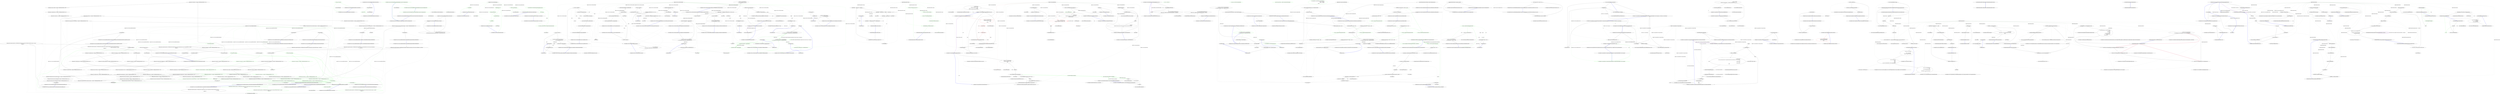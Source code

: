 digraph  {
m0_25 [cluster="Unk.OnScenarioStart", file="MessageQueueExtensions.cs", label="Entry Unk.OnScenarioStart", span=""];
m0_29 [cluster="Unk.CollectScenarioErrors", file="MessageQueueExtensions.cs", label="Entry Unk.CollectScenarioErrors", span=""];
m0_21 [cluster="Unk.OnScenarioEnd", file="MessageQueueExtensions.cs", label="Entry Unk.OnScenarioEnd", span=""];
m0_9 [cluster="HangFire.Tests.Server.Re_QueueingOfTimedOutJobsFeature.FeatureTearDown()", file="MessageQueueExtensions.cs", label="Entry HangFire.Tests.Server.Re_QueueingOfTimedOutJobsFeature.FeatureTearDown()", span="39-39"];
m0_11 [cluster="HangFire.Tests.Server.Re_QueueingOfTimedOutJobsFeature.FeatureTearDown()", color=green, community=0, file="MessageQueueExtensions.cs", label="0: testRunner = null", span="42-42"];
m0_10 [cluster="HangFire.Tests.Server.Re_QueueingOfTimedOutJobsFeature.FeatureTearDown()", file="MessageQueueExtensions.cs", label="testRunner.OnFeatureEnd()", span="41-41"];
m0_12 [cluster="HangFire.Tests.Server.Re_QueueingOfTimedOutJobsFeature.FeatureTearDown()", file="MessageQueueExtensions.cs", label="Exit HangFire.Tests.Server.Re_QueueingOfTimedOutJobsFeature.FeatureTearDown()", span="39-39"];
m0_65 [cluster="HangFire.Tests.Server.Re_QueueingOfTimedOutJobsFeature.TimedOutJobByTheCheckedFlagInTheFetchedStateShouldNotBeRe_Queued()", file="MessageQueueExtensions.cs", label="Entry HangFire.Tests.Server.Re_QueueingOfTimedOutJobsFeature.TimedOutJobByTheCheckedFlagInTheFetchedStateShouldNotBeRe_Queued()", span="152-152"];
m0_67 [cluster="HangFire.Tests.Server.Re_QueueingOfTimedOutJobsFeature.TimedOutJobByTheCheckedFlagInTheFetchedStateShouldNotBeRe_Queued()", color=green, community=0, file="MessageQueueExtensions.cs", label="0: this.ScenarioSetup(scenarioInfo)", span="158-158"];
m0_66 [cluster="HangFire.Tests.Server.Re_QueueingOfTimedOutJobsFeature.TimedOutJobByTheCheckedFlagInTheFetchedStateShouldNotBeRe_Queued()", file="MessageQueueExtensions.cs", label="TechTalk.SpecFlow.ScenarioInfo scenarioInfo = new TechTalk.SpecFlow.ScenarioInfo(''Timed out job by the \'checked\' flag in the \'Fetched\' state should not be re-queue'' +\r\n                    ''d'', new string[] {\r\n                        ''checkpoint-2''})", span="154-156"];
m0_68 [cluster="HangFire.Tests.Server.Re_QueueingOfTimedOutJobsFeature.TimedOutJobByTheCheckedFlagInTheFetchedStateShouldNotBeRe_Queued()", file="MessageQueueExtensions.cs", label="testRunner.Given(''a dequeued job'', ((string)(null)), ((TechTalk.SpecFlow.Table)(null)), ''Given '')", span="160-160"];
m0_76 [cluster="HangFire.Tests.Server.Re_QueueingOfTimedOutJobsFeature.TimedOutJobByTheCheckedFlagInTheFetchedStateShouldNotBeRe_Queued()", file="MessageQueueExtensions.cs", label="this.ScenarioCleanup()", span="176-176"];
m0_71 [cluster="HangFire.Tests.Server.Re_QueueingOfTimedOutJobsFeature.TimedOutJobByTheCheckedFlagInTheFetchedStateShouldNotBeRe_Queued()", file="MessageQueueExtensions.cs", label="testRunner.When(''the watcher runs'', ((string)(null)), ((TechTalk.SpecFlow.Table)(null)), ''When '')", span="166-166"];
m0_72 [cluster="HangFire.Tests.Server.Re_QueueingOfTimedOutJobsFeature.TimedOutJobByTheCheckedFlagInTheFetchedStateShouldNotBeRe_Queued()", file="MessageQueueExtensions.cs", label="testRunner.Then(''the dequeued jobs list still contains the job'', ((string)(null)), ((TechTalk.SpecFlow.Table)(null)), ''Then '')", span="168-168"];
m0_69 [cluster="HangFire.Tests.Server.Re_QueueingOfTimedOutJobsFeature.TimedOutJobByTheCheckedFlagInTheFetchedStateShouldNotBeRe_Queued()", file="MessageQueueExtensions.cs", label="testRunner.And(''it was checked a day ago'', ((string)(null)), ((TechTalk.SpecFlow.Table)(null)), ''And '')", span="162-162"];
m0_70 [cluster="HangFire.Tests.Server.Re_QueueingOfTimedOutJobsFeature.TimedOutJobByTheCheckedFlagInTheFetchedStateShouldNotBeRe_Queued()", file="MessageQueueExtensions.cs", label="testRunner.And(''it was fetched a millisecond ago'', ((string)(null)), ((TechTalk.SpecFlow.Table)(null)), ''And '')", span="164-164"];
m0_73 [cluster="HangFire.Tests.Server.Re_QueueingOfTimedOutJobsFeature.TimedOutJobByTheCheckedFlagInTheFetchedStateShouldNotBeRe_Queued()", file="MessageQueueExtensions.cs", label="testRunner.And(''the queue does not contain the job'', ((string)(null)), ((TechTalk.SpecFlow.Table)(null)), ''And '')", span="170-170"];
m0_74 [cluster="HangFire.Tests.Server.Re_QueueingOfTimedOutJobsFeature.TimedOutJobByTheCheckedFlagInTheFetchedStateShouldNotBeRe_Queued()", file="MessageQueueExtensions.cs", label="testRunner.And(''the job has the \'checked\' flag set'', ((string)(null)), ((TechTalk.SpecFlow.Table)(null)), ''And '')", span="172-172"];
m0_75 [cluster="HangFire.Tests.Server.Re_QueueingOfTimedOutJobsFeature.TimedOutJobByTheCheckedFlagInTheFetchedStateShouldNotBeRe_Queued()", file="MessageQueueExtensions.cs", label="testRunner.And(''the job has the \'fetched\' flag set'', ((string)(null)), ((TechTalk.SpecFlow.Table)(null)), ''And '')", span="174-174"];
m0_77 [cluster="HangFire.Tests.Server.Re_QueueingOfTimedOutJobsFeature.TimedOutJobByTheCheckedFlagInTheFetchedStateShouldNotBeRe_Queued()", file="MessageQueueExtensions.cs", label="Exit HangFire.Tests.Server.Re_QueueingOfTimedOutJobsFeature.TimedOutJobByTheCheckedFlagInTheFetchedStateShouldNotBeRe_Queued()", span="152-152"];
m0_53 [cluster="Unk.And", file="MessageQueueExtensions.cs", label="Entry Unk.And", span=""];
m0_112 [cluster="Unk.But", file="MessageQueueExtensions.cs", label="Entry Unk.But", span=""];
m0_5 [cluster="Unk.GetTestRunner", file="MessageQueueExtensions.cs", label="Entry Unk.GetTestRunner", span=""];
m0_78 [cluster="HangFire.Tests.Server.Re_QueueingOfTimedOutJobsFeature.TimedOutJobsInTheFetchedStateShouldBeRe_Queued()", file="MessageQueueExtensions.cs", label="Entry HangFire.Tests.Server.Re_QueueingOfTimedOutJobsFeature.TimedOutJobsInTheFetchedStateShouldBeRe_Queued()", span="184-184"];
m0_88 [cluster="HangFire.Tests.Server.Re_QueueingOfTimedOutJobsFeature.TimedOutJobsInTheFetchedStateShouldBeRe_Queued()", file="MessageQueueExtensions.cs", label="this.ScenarioCleanup()", span="205-205"];
m0_79 [cluster="HangFire.Tests.Server.Re_QueueingOfTimedOutJobsFeature.TimedOutJobsInTheFetchedStateShouldBeRe_Queued()", file="MessageQueueExtensions.cs", label="TechTalk.SpecFlow.ScenarioInfo scenarioInfo = new TechTalk.SpecFlow.ScenarioInfo(''Timed out jobs in the \'Fetched\' state should be re-queued'', new string[] {\r\n                        ''checkpoint-2''})", span="186-187"];
m0_80 [cluster="HangFire.Tests.Server.Re_QueueingOfTimedOutJobsFeature.TimedOutJobsInTheFetchedStateShouldBeRe_Queued()", file="MessageQueueExtensions.cs", label="this.ScenarioSetup(scenarioInfo)", span="189-189"];
m0_81 [cluster="HangFire.Tests.Server.Re_QueueingOfTimedOutJobsFeature.TimedOutJobsInTheFetchedStateShouldBeRe_Queued()", file="MessageQueueExtensions.cs", label="testRunner.Given(''a dequeued job'', ((string)(null)), ((TechTalk.SpecFlow.Table)(null)), ''Given '')", span="191-191"];
m0_83 [cluster="HangFire.Tests.Server.Re_QueueingOfTimedOutJobsFeature.TimedOutJobsInTheFetchedStateShouldBeRe_Queued()", file="MessageQueueExtensions.cs", label="testRunner.When(''the watcher runs'', ((string)(null)), ((TechTalk.SpecFlow.Table)(null)), ''When '')", span="195-195"];
m0_84 [cluster="HangFire.Tests.Server.Re_QueueingOfTimedOutJobsFeature.TimedOutJobsInTheFetchedStateShouldBeRe_Queued()", file="MessageQueueExtensions.cs", label="testRunner.Then(''the queue contains the job'', ((string)(null)), ((TechTalk.SpecFlow.Table)(null)), ''Then '')", span="197-197"];
m0_82 [cluster="HangFire.Tests.Server.Re_QueueingOfTimedOutJobsFeature.TimedOutJobsInTheFetchedStateShouldBeRe_Queued()", file="MessageQueueExtensions.cs", label="testRunner.And(''it was fetched a day ago'', ((string)(null)), ((TechTalk.SpecFlow.Table)(null)), ''And '')", span="193-193"];
m0_85 [cluster="HangFire.Tests.Server.Re_QueueingOfTimedOutJobsFeature.TimedOutJobsInTheFetchedStateShouldBeRe_Queued()", file="MessageQueueExtensions.cs", label="testRunner.And(''the dequeued jobs list does not contain the job anymore'', ((string)(null)), ((TechTalk.SpecFlow.Table)(null)), ''And '')", span="199-199"];
m0_86 [cluster="HangFire.Tests.Server.Re_QueueingOfTimedOutJobsFeature.TimedOutJobsInTheFetchedStateShouldBeRe_Queued()", file="MessageQueueExtensions.cs", label="testRunner.And(''the job does not have the \'checked\' flag set'', ((string)(null)), ((TechTalk.SpecFlow.Table)(null)), ''And '')", span="201-201"];
m0_87 [cluster="HangFire.Tests.Server.Re_QueueingOfTimedOutJobsFeature.TimedOutJobsInTheFetchedStateShouldBeRe_Queued()", file="MessageQueueExtensions.cs", label="testRunner.And(''the job does not have the \'fetched\' flag set'', ((string)(null)), ((TechTalk.SpecFlow.Table)(null)), ''And '')", span="203-203"];
m0_89 [cluster="HangFire.Tests.Server.Re_QueueingOfTimedOutJobsFeature.TimedOutJobsInTheFetchedStateShouldBeRe_Queued()", file="MessageQueueExtensions.cs", label="Exit HangFire.Tests.Server.Re_QueueingOfTimedOutJobsFeature.TimedOutJobsInTheFetchedStateShouldBeRe_Queued()", span="184-184"];
m0_26 [cluster="HangFire.Tests.Server.Re_QueueingOfTimedOutJobsFeature.ScenarioCleanup()", file="MessageQueueExtensions.cs", label="Entry HangFire.Tests.Server.Re_QueueingOfTimedOutJobsFeature.ScenarioCleanup()", span="66-66"];
m0_27 [cluster="HangFire.Tests.Server.Re_QueueingOfTimedOutJobsFeature.ScenarioCleanup()", color=green, community=0, file="MessageQueueExtensions.cs", label="0: testRunner.CollectScenarioErrors()", span="68-68"];
m0_28 [cluster="HangFire.Tests.Server.Re_QueueingOfTimedOutJobsFeature.ScenarioCleanup()", file="MessageQueueExtensions.cs", label="Exit HangFire.Tests.Server.Re_QueueingOfTimedOutJobsFeature.ScenarioCleanup()", span="66-66"];
m0_22 [cluster="HangFire.Tests.Server.Re_QueueingOfTimedOutJobsFeature.ScenarioSetup(TechTalk.SpecFlow.ScenarioInfo)", file="MessageQueueExtensions.cs", label="Entry HangFire.Tests.Server.Re_QueueingOfTimedOutJobsFeature.ScenarioSetup(TechTalk.SpecFlow.ScenarioInfo)", span="61-61"];
m0_23 [cluster="HangFire.Tests.Server.Re_QueueingOfTimedOutJobsFeature.ScenarioSetup(TechTalk.SpecFlow.ScenarioInfo)", file="MessageQueueExtensions.cs", label="testRunner.OnScenarioStart(scenarioInfo)", span="63-63"];
m0_24 [cluster="HangFire.Tests.Server.Re_QueueingOfTimedOutJobsFeature.ScenarioSetup(TechTalk.SpecFlow.ScenarioInfo)", file="MessageQueueExtensions.cs", label="Exit HangFire.Tests.Server.Re_QueueingOfTimedOutJobsFeature.ScenarioSetup(TechTalk.SpecFlow.ScenarioInfo)", span="61-61"];
m0_0 [cluster="HangFire.Common.States.IStateChangedFilter.OnStateApplied(HangFire.Common.States.StateApplyingContext)", file="MessageQueueExtensions.cs", label="Entry HangFire.Common.States.IStateChangedFilter.OnStateApplied(HangFire.Common.States.StateApplyingContext)", span="27-27"];
m0_1 [cluster="HangFire.Common.States.IStateChangedFilter.OnStateApplied(HangFire.Common.States.StateApplyingContext)", color=green, community=0, file="MessageQueueExtensions.cs", label="0: Exit HangFire.Common.States.IStateChangedFilter.OnStateApplied(HangFire.Common.States.StateApplyingContext)", span="27-27"];
m0_2 [cluster="HangFire.Common.States.IStateChangedFilter.OnStateUnapplied(HangFire.Common.States.StateApplyingContext)", color=green, community=0, file="MessageQueueExtensions.cs", label="0: Entry HangFire.Common.States.IStateChangedFilter.OnStateUnapplied(HangFire.Common.States.StateApplyingContext)", span="33-33"];
m0_3 [cluster="HangFire.Common.States.IStateChangedFilter.OnStateUnapplied(HangFire.Common.States.StateApplyingContext)", color=green, community=0, file="MessageQueueExtensions.cs", label="0: Exit HangFire.Common.States.IStateChangedFilter.OnStateUnapplied(HangFire.Common.States.StateApplyingContext)", span="33-33"];
m0_4 [cluster="HangFire.Tests.Server.Re_QueueingOfTimedOutJobsFeature.FeatureSetup(Microsoft.VisualStudio.TestTools.UnitTesting.TestContext)", file="MessageQueueExtensions.cs", label="Exit HangFire.Tests.Server.Re_QueueingOfTimedOutJobsFeature.FeatureSetup(Microsoft.VisualStudio.TestTools.UnitTesting.TestContext)", span="30-30"];
m0_14 [cluster="HangFire.Tests.Server.Re_QueueingOfTimedOutJobsFeature.TestInitialize()", file="MessageQueueExtensions.cs", label="Entry HangFire.Tests.Server.Re_QueueingOfTimedOutJobsFeature.TestInitialize()", span="46-46"];
m0_16 [cluster="HangFire.Tests.Server.Re_QueueingOfTimedOutJobsFeature.TestInitialize()", file="MessageQueueExtensions.cs", label="HangFire.Tests.Server.Re_QueueingOfTimedOutJobsFeature.FeatureSetup(null)", span="51-51"];
m0_15 [cluster="HangFire.Tests.Server.Re_QueueingOfTimedOutJobsFeature.TestInitialize()", file="MessageQueueExtensions.cs", label="((TechTalk.SpecFlow.FeatureContext.Current != null) \r\n                        && (TechTalk.SpecFlow.FeatureContext.Current.FeatureInfo.Title != ''Re-queueing of timed out jobs''))", span="48-49"];
m0_17 [cluster="HangFire.Tests.Server.Re_QueueingOfTimedOutJobsFeature.TestInitialize()", file="MessageQueueExtensions.cs", label="Exit HangFire.Tests.Server.Re_QueueingOfTimedOutJobsFeature.TestInitialize()", span="46-46"];
m0_90 [cluster="HangFire.Tests.Server.Re_QueueingOfTimedOutJobsFeature.JobSStateIsChangedToTheEnqueuedWhenTheJobIsBeingTimedOutAfterProceedingToTheProcessingState()", file="MessageQueueExtensions.cs", label="Entry HangFire.Tests.Server.Re_QueueingOfTimedOutJobsFeature.JobSStateIsChangedToTheEnqueuedWhenTheJobIsBeingTimedOutAfterProceedingToTheProcessingState()", span="214-214"];
m0_99 [cluster="HangFire.Tests.Server.Re_QueueingOfTimedOutJobsFeature.JobSStateIsChangedToTheEnqueuedWhenTheJobIsBeingTimedOutAfterProceedingToTheProcessingState()", file="MessageQueueExtensions.cs", label="this.ScenarioCleanup()", span="234-234"];
m0_91 [cluster="HangFire.Tests.Server.Re_QueueingOfTimedOutJobsFeature.JobSStateIsChangedToTheEnqueuedWhenTheJobIsBeingTimedOutAfterProceedingToTheProcessingState()", file="MessageQueueExtensions.cs", label="TechTalk.SpecFlow.ScenarioInfo scenarioInfo = new TechTalk.SpecFlow.ScenarioInfo(''Job\'s state is changed to the Enqueued when the job is being timed out after proc'' +\r\n                    ''eeding to the Processing state'', new string[] {\r\n                        ''checkpoint-3''})", span="216-218"];
m0_92 [cluster="HangFire.Tests.Server.Re_QueueingOfTimedOutJobsFeature.JobSStateIsChangedToTheEnqueuedWhenTheJobIsBeingTimedOutAfterProceedingToTheProcessingState()", file="MessageQueueExtensions.cs", label="this.ScenarioSetup(scenarioInfo)", span="220-220"];
m0_93 [cluster="HangFire.Tests.Server.Re_QueueingOfTimedOutJobsFeature.JobSStateIsChangedToTheEnqueuedWhenTheJobIsBeingTimedOutAfterProceedingToTheProcessingState()", file="MessageQueueExtensions.cs", label="testRunner.Given(''a dequeued job'', ((string)(null)), ((TechTalk.SpecFlow.Table)(null)), ''Given '')", span="222-222"];
m0_96 [cluster="HangFire.Tests.Server.Re_QueueingOfTimedOutJobsFeature.JobSStateIsChangedToTheEnqueuedWhenTheJobIsBeingTimedOutAfterProceedingToTheProcessingState()", file="MessageQueueExtensions.cs", label="testRunner.When(''the watcher runs'', ((string)(null)), ((TechTalk.SpecFlow.Table)(null)), ''When '')", span="228-228"];
m0_97 [cluster="HangFire.Tests.Server.Re_QueueingOfTimedOutJobsFeature.JobSStateIsChangedToTheEnqueuedWhenTheJobIsBeingTimedOutAfterProceedingToTheProcessingState()", file="MessageQueueExtensions.cs", label="testRunner.Then(''the job moved to the Enqueued state'', ((string)(null)), ((TechTalk.SpecFlow.Table)(null)), ''Then '')", span="230-230"];
m0_94 [cluster="HangFire.Tests.Server.Re_QueueingOfTimedOutJobsFeature.JobSStateIsChangedToTheEnqueuedWhenTheJobIsBeingTimedOutAfterProceedingToTheProcessingState()", file="MessageQueueExtensions.cs", label="testRunner.And(''its state is Processing'', ((string)(null)), ((TechTalk.SpecFlow.Table)(null)), ''And '')", span="224-224"];
m0_95 [cluster="HangFire.Tests.Server.Re_QueueingOfTimedOutJobsFeature.JobSStateIsChangedToTheEnqueuedWhenTheJobIsBeingTimedOutAfterProceedingToTheProcessingState()", file="MessageQueueExtensions.cs", label="testRunner.And(''it was fetched a day ago'', ((string)(null)), ((TechTalk.SpecFlow.Table)(null)), ''And '')", span="226-226"];
m0_98 [cluster="HangFire.Tests.Server.Re_QueueingOfTimedOutJobsFeature.JobSStateIsChangedToTheEnqueuedWhenTheJobIsBeingTimedOutAfterProceedingToTheProcessingState()", file="MessageQueueExtensions.cs", label="testRunner.And(''the dequeued jobs list does not contain the job anymore'', ((string)(null)), ((TechTalk.SpecFlow.Table)(null)), ''And '')", span="232-232"];
m0_100 [cluster="HangFire.Tests.Server.Re_QueueingOfTimedOutJobsFeature.JobSStateIsChangedToTheEnqueuedWhenTheJobIsBeingTimedOutAfterProceedingToTheProcessingState()", file="MessageQueueExtensions.cs", label="Exit HangFire.Tests.Server.Re_QueueingOfTimedOutJobsFeature.JobSStateIsChangedToTheEnqueuedWhenTheJobIsBeingTimedOutAfterProceedingToTheProcessingState()", span="214-214"];
m0_7 [cluster="System.Globalization.CultureInfo.CultureInfo(string)", file="MessageQueueExtensions.cs", label="Entry System.Globalization.CultureInfo.CultureInfo(string)", span="0-0"];
m0_13 [cluster="Unk.OnFeatureEnd", file="MessageQueueExtensions.cs", label="Entry Unk.OnFeatureEnd", span=""];
m0_40 [cluster="Unk.When", file="MessageQueueExtensions.cs", label="Entry Unk.When", span=""];
m0_122 [cluster="HangFire.Tests.Server.Re_QueueingOfTimedOutJobsFeature.WhenTheServerCouldNotFindTheJobSTypeTheJobIsMovedToTheFailedState()", file="MessageQueueExtensions.cs", label="Entry HangFire.Tests.Server.Re_QueueingOfTimedOutJobsFeature.WhenTheServerCouldNotFindTheJobSTypeTheJobIsMovedToTheFailedState()", span="290-290"];
m0_130 [cluster="HangFire.Tests.Server.Re_QueueingOfTimedOutJobsFeature.WhenTheServerCouldNotFindTheJobSTypeTheJobIsMovedToTheFailedState()", file="MessageQueueExtensions.cs", label="this.ScenarioCleanup()", span="307-307"];
m0_123 [cluster="HangFire.Tests.Server.Re_QueueingOfTimedOutJobsFeature.WhenTheServerCouldNotFindTheJobSTypeTheJobIsMovedToTheFailedState()", file="MessageQueueExtensions.cs", label="TechTalk.SpecFlow.ScenarioInfo scenarioInfo = new TechTalk.SpecFlow.ScenarioInfo(''When the server could not find the job\'s type, the job is moved to the Failed sta'' +\r\n                    ''te'', ((string[])(null)))", span="292-293"];
m0_124 [cluster="HangFire.Tests.Server.Re_QueueingOfTimedOutJobsFeature.WhenTheServerCouldNotFindTheJobSTypeTheJobIsMovedToTheFailedState()", file="MessageQueueExtensions.cs", label="this.ScenarioSetup(scenarioInfo)", span="295-295"];
m0_125 [cluster="HangFire.Tests.Server.Re_QueueingOfTimedOutJobsFeature.WhenTheServerCouldNotFindTheJobSTypeTheJobIsMovedToTheFailedState()", file="MessageQueueExtensions.cs", label="testRunner.Given(''a dequeued job of the \'NonExisting\' type'', ((string)(null)), ((TechTalk.SpecFlow.Table)(null)), ''Given '')", span="297-297"];
m0_127 [cluster="HangFire.Tests.Server.Re_QueueingOfTimedOutJobsFeature.WhenTheServerCouldNotFindTheJobSTypeTheJobIsMovedToTheFailedState()", file="MessageQueueExtensions.cs", label="testRunner.When(''the watcher runs'', ((string)(null)), ((TechTalk.SpecFlow.Table)(null)), ''When '')", span="301-301"];
m0_128 [cluster="HangFire.Tests.Server.Re_QueueingOfTimedOutJobsFeature.WhenTheServerCouldNotFindTheJobSTypeTheJobIsMovedToTheFailedState()", file="MessageQueueExtensions.cs", label="testRunner.Then(''the job moved to the Failed state'', ((string)(null)), ((TechTalk.SpecFlow.Table)(null)), ''Then '')", span="303-303"];
m0_126 [cluster="HangFire.Tests.Server.Re_QueueingOfTimedOutJobsFeature.WhenTheServerCouldNotFindTheJobSTypeTheJobIsMovedToTheFailedState()", file="MessageQueueExtensions.cs", label="testRunner.And(''it was fetched a day ago'', ((string)(null)), ((TechTalk.SpecFlow.Table)(null)), ''And '')", span="299-299"];
m0_129 [cluster="HangFire.Tests.Server.Re_QueueingOfTimedOutJobsFeature.WhenTheServerCouldNotFindTheJobSTypeTheJobIsMovedToTheFailedState()", file="MessageQueueExtensions.cs", label="testRunner.And(''the dequeued jobs list does not contain the job anymore'', ((string)(null)), ((TechTalk.SpecFlow.Table)(null)), ''And '')", span="305-305"];
m0_131 [cluster="HangFire.Tests.Server.Re_QueueingOfTimedOutJobsFeature.WhenTheServerCouldNotFindTheJobSTypeTheJobIsMovedToTheFailedState()", file="MessageQueueExtensions.cs", label="Exit HangFire.Tests.Server.Re_QueueingOfTimedOutJobsFeature.WhenTheServerCouldNotFindTheJobSTypeTheJobIsMovedToTheFailedState()", span="290-290"];
m0_101 [cluster="HangFire.Tests.Server.Re_QueueingOfTimedOutJobsFeature.TimedOutJobInTheSucceededStateDoesNotMoveToTheEnqueuedState()", file="MessageQueueExtensions.cs", label="Entry HangFire.Tests.Server.Re_QueueingOfTimedOutJobsFeature.TimedOutJobInTheSucceededStateDoesNotMoveToTheEnqueuedState()", span="242-242"];
m0_110 [cluster="HangFire.Tests.Server.Re_QueueingOfTimedOutJobsFeature.TimedOutJobInTheSucceededStateDoesNotMoveToTheEnqueuedState()", file="MessageQueueExtensions.cs", label="this.ScenarioCleanup()", span="261-261"];
m0_102 [cluster="HangFire.Tests.Server.Re_QueueingOfTimedOutJobsFeature.TimedOutJobInTheSucceededStateDoesNotMoveToTheEnqueuedState()", file="MessageQueueExtensions.cs", label="TechTalk.SpecFlow.ScenarioInfo scenarioInfo = new TechTalk.SpecFlow.ScenarioInfo(''Timed out job in the Succeeded state does not move to the Enqueued state'', new string[] {\r\n                        ''checkpoint-4''})", span="244-245"];
m0_103 [cluster="HangFire.Tests.Server.Re_QueueingOfTimedOutJobsFeature.TimedOutJobInTheSucceededStateDoesNotMoveToTheEnqueuedState()", file="MessageQueueExtensions.cs", label="this.ScenarioSetup(scenarioInfo)", span="247-247"];
m0_104 [cluster="HangFire.Tests.Server.Re_QueueingOfTimedOutJobsFeature.TimedOutJobInTheSucceededStateDoesNotMoveToTheEnqueuedState()", file="MessageQueueExtensions.cs", label="testRunner.Given(''a dequeued job'', ((string)(null)), ((TechTalk.SpecFlow.Table)(null)), ''Given '')", span="249-249"];
m0_107 [cluster="HangFire.Tests.Server.Re_QueueingOfTimedOutJobsFeature.TimedOutJobInTheSucceededStateDoesNotMoveToTheEnqueuedState()", file="MessageQueueExtensions.cs", label="testRunner.When(''the watcher runs'', ((string)(null)), ((TechTalk.SpecFlow.Table)(null)), ''When '')", span="255-255"];
m0_108 [cluster="HangFire.Tests.Server.Re_QueueingOfTimedOutJobsFeature.TimedOutJobInTheSucceededStateDoesNotMoveToTheEnqueuedState()", file="MessageQueueExtensions.cs", label="testRunner.Then(''the job remains to be in the Succeeded state'', ((string)(null)), ((TechTalk.SpecFlow.Table)(null)), ''Then '')", span="257-257"];
m0_105 [cluster="HangFire.Tests.Server.Re_QueueingOfTimedOutJobsFeature.TimedOutJobInTheSucceededStateDoesNotMoveToTheEnqueuedState()", file="MessageQueueExtensions.cs", label="testRunner.And(''its state is Succeeded'', ((string)(null)), ((TechTalk.SpecFlow.Table)(null)), ''And '')", span="251-251"];
m0_106 [cluster="HangFire.Tests.Server.Re_QueueingOfTimedOutJobsFeature.TimedOutJobInTheSucceededStateDoesNotMoveToTheEnqueuedState()", file="MessageQueueExtensions.cs", label="testRunner.And(''it was fetched a day ago'', ((string)(null)), ((TechTalk.SpecFlow.Table)(null)), ''And '')", span="253-253"];
m0_109 [cluster="HangFire.Tests.Server.Re_QueueingOfTimedOutJobsFeature.TimedOutJobInTheSucceededStateDoesNotMoveToTheEnqueuedState()", file="MessageQueueExtensions.cs", label="testRunner.But(''the dequeued jobs list does not contain the job anymore'', ((string)(null)), ((TechTalk.SpecFlow.Table)(null)), ''But '')", span="259-259"];
m0_111 [cluster="HangFire.Tests.Server.Re_QueueingOfTimedOutJobsFeature.TimedOutJobInTheSucceededStateDoesNotMoveToTheEnqueuedState()", file="MessageQueueExtensions.cs", label="Exit HangFire.Tests.Server.Re_QueueingOfTimedOutJobsFeature.TimedOutJobInTheSucceededStateDoesNotMoveToTheEnqueuedState()", span="242-242"];
m0_42 [cluster="HangFire.Tests.Server.Re_QueueingOfTimedOutJobsFeature.Non_TimedOutJobInTheCheckedStateShouldNotBeRequeued()", file="MessageQueueExtensions.cs", label="Entry HangFire.Tests.Server.Re_QueueingOfTimedOutJobsFeature.Non_TimedOutJobInTheCheckedStateShouldNotBeRequeued()", span="97-97"];
m0_43 [cluster="HangFire.Tests.Server.Re_QueueingOfTimedOutJobsFeature.Non_TimedOutJobInTheCheckedStateShouldNotBeRequeued()", color=green, community=0, file="MessageQueueExtensions.cs", label="0: TechTalk.SpecFlow.ScenarioInfo scenarioInfo = new TechTalk.SpecFlow.ScenarioInfo(''Non-timed out job in the \'Checked\' state should not be requeued'', new string[] {\r\n                        ''checkpoint-1-2''})", span="99-100"];
m0_44 [cluster="HangFire.Tests.Server.Re_QueueingOfTimedOutJobsFeature.Non_TimedOutJobInTheCheckedStateShouldNotBeRequeued()", file="MessageQueueExtensions.cs", label="this.ScenarioSetup(scenarioInfo)", span="102-102"];
m0_45 [cluster="HangFire.Tests.Server.Re_QueueingOfTimedOutJobsFeature.Non_TimedOutJobInTheCheckedStateShouldNotBeRequeued()", color=green, community=0, file="MessageQueueExtensions.cs", label="0: testRunner.Given(''a dequeued job'', ((string)(null)), ((TechTalk.SpecFlow.Table)(null)), ''Given '')", span="104-104"];
m0_46 [cluster="HangFire.Tests.Server.Re_QueueingOfTimedOutJobsFeature.Non_TimedOutJobInTheCheckedStateShouldNotBeRequeued()", color=green, community=0, file="MessageQueueExtensions.cs", label="0: testRunner.And(''it was checked a millisecond ago'', ((string)(null)), ((TechTalk.SpecFlow.Table)(null)), ''And '')", span="106-106"];
m0_47 [cluster="HangFire.Tests.Server.Re_QueueingOfTimedOutJobsFeature.Non_TimedOutJobInTheCheckedStateShouldNotBeRequeued()", color=green, community=0, file="MessageQueueExtensions.cs", label="0: testRunner.When(''the watcher runs'', ((string)(null)), ((TechTalk.SpecFlow.Table)(null)), ''When '')", span="108-108"];
m0_48 [cluster="HangFire.Tests.Server.Re_QueueingOfTimedOutJobsFeature.Non_TimedOutJobInTheCheckedStateShouldNotBeRequeued()", file="MessageQueueExtensions.cs", label="testRunner.Then(''the dequeued jobs list still contains the job'', ((string)(null)), ((TechTalk.SpecFlow.Table)(null)), ''Then '')", span="110-110"];
m0_49 [cluster="HangFire.Tests.Server.Re_QueueingOfTimedOutJobsFeature.Non_TimedOutJobInTheCheckedStateShouldNotBeRequeued()", color=green, community=0, file="MessageQueueExtensions.cs", label="0: testRunner.And(''the queue does not contain the job'', ((string)(null)), ((TechTalk.SpecFlow.Table)(null)), ''And '')", span="112-112"];
m0_50 [cluster="HangFire.Tests.Server.Re_QueueingOfTimedOutJobsFeature.Non_TimedOutJobInTheCheckedStateShouldNotBeRequeued()", color=green, community=0, file="MessageQueueExtensions.cs", label="0: testRunner.And(''the job has the \'checked\' flag set'', ((string)(null)), ((TechTalk.SpecFlow.Table)(null)), ''And '')", span="114-114"];
m0_51 [cluster="HangFire.Tests.Server.Re_QueueingOfTimedOutJobsFeature.Non_TimedOutJobInTheCheckedStateShouldNotBeRequeued()", color=green, community=0, file="MessageQueueExtensions.cs", label="0: this.ScenarioCleanup()", span="116-116"];
m0_52 [cluster="HangFire.Tests.Server.Re_QueueingOfTimedOutJobsFeature.Non_TimedOutJobInTheCheckedStateShouldNotBeRequeued()", file="MessageQueueExtensions.cs", label="Exit HangFire.Tests.Server.Re_QueueingOfTimedOutJobsFeature.Non_TimedOutJobInTheCheckedStateShouldNotBeRequeued()", span="97-97"];
m0_54 [cluster="HangFire.Tests.Server.Re_QueueingOfTimedOutJobsFeature.TimedJobInTheCheckedStateShouldBeRequeued()", file="MessageQueueExtensions.cs", label="Entry HangFire.Tests.Server.Re_QueueingOfTimedOutJobsFeature.TimedJobInTheCheckedStateShouldBeRequeued()", span="124-124"];
m0_55 [cluster="HangFire.Tests.Server.Re_QueueingOfTimedOutJobsFeature.TimedJobInTheCheckedStateShouldBeRequeued()", color=green, community=0, file="MessageQueueExtensions.cs", label="0: TechTalk.SpecFlow.ScenarioInfo scenarioInfo = new TechTalk.SpecFlow.ScenarioInfo(''Timed job in the \'Checked\' state should be requeued'', new string[] {\r\n                        ''checkpoint-1-2''})", span="126-127"];
m0_56 [cluster="HangFire.Tests.Server.Re_QueueingOfTimedOutJobsFeature.TimedJobInTheCheckedStateShouldBeRequeued()", color=green, community=0, file="MessageQueueExtensions.cs", label="0: this.ScenarioSetup(scenarioInfo)", span="129-129"];
m0_57 [cluster="HangFire.Tests.Server.Re_QueueingOfTimedOutJobsFeature.TimedJobInTheCheckedStateShouldBeRequeued()", file="MessageQueueExtensions.cs", label="testRunner.Given(''a dequeued job'', ((string)(null)), ((TechTalk.SpecFlow.Table)(null)), ''Given '')", span="131-131"];
m0_59 [cluster="HangFire.Tests.Server.Re_QueueingOfTimedOutJobsFeature.TimedJobInTheCheckedStateShouldBeRequeued()", color=green, community=0, file="MessageQueueExtensions.cs", label="0: testRunner.When(''the watcher runs'', ((string)(null)), ((TechTalk.SpecFlow.Table)(null)), ''When '')", span="135-135"];
m0_58 [cluster="HangFire.Tests.Server.Re_QueueingOfTimedOutJobsFeature.TimedJobInTheCheckedStateShouldBeRequeued()", file="MessageQueueExtensions.cs", label="testRunner.And(''it was checked a day ago'', ((string)(null)), ((TechTalk.SpecFlow.Table)(null)), ''And '')", span="133-133"];
m0_60 [cluster="HangFire.Tests.Server.Re_QueueingOfTimedOutJobsFeature.TimedJobInTheCheckedStateShouldBeRequeued()", file="MessageQueueExtensions.cs", label="testRunner.Then(''the queue contains the job'', ((string)(null)), ((TechTalk.SpecFlow.Table)(null)), ''Then '')", span="137-137"];
m0_61 [cluster="HangFire.Tests.Server.Re_QueueingOfTimedOutJobsFeature.TimedJobInTheCheckedStateShouldBeRequeued()", color=green, community=0, file="MessageQueueExtensions.cs", label="0: testRunner.And(''the dequeued jobs list does not contain the job anymore'', ((string)(null)), ((TechTalk.SpecFlow.Table)(null)), ''And '')", span="139-139"];
m0_62 [cluster="HangFire.Tests.Server.Re_QueueingOfTimedOutJobsFeature.TimedJobInTheCheckedStateShouldBeRequeued()", color=green, community=0, file="MessageQueueExtensions.cs", label="0: testRunner.And(''the job does not have the \'checked\' flag set'', ((string)(null)), ((TechTalk.SpecFlow.Table)(null)), ''And '')", span="141-141"];
m0_63 [cluster="HangFire.Tests.Server.Re_QueueingOfTimedOutJobsFeature.TimedJobInTheCheckedStateShouldBeRequeued()", color=green, community=0, file="MessageQueueExtensions.cs", label="0: this.ScenarioCleanup()", span="143-143"];
m0_64 [cluster="HangFire.Tests.Server.Re_QueueingOfTimedOutJobsFeature.TimedJobInTheCheckedStateShouldBeRequeued()", file="MessageQueueExtensions.cs", label="Exit HangFire.Tests.Server.Re_QueueingOfTimedOutJobsFeature.TimedJobInTheCheckedStateShouldBeRequeued()", span="124-124"];
m0_38 [cluster="TechTalk.SpecFlow.ScenarioInfo.cstr", file="MessageQueueExtensions.cs", label="Entry TechTalk.SpecFlow.ScenarioInfo.cstr", span=""];
m0_30 [cluster="HangFire.Tests.Server.Re_QueueingOfTimedOutJobsFeature.AJobInTheImplicitDequeuedStateMovedToTheCheckedState()", file="MessageQueueExtensions.cs", label="Entry HangFire.Tests.Server.Re_QueueingOfTimedOutJobsFeature.AJobInTheImplicitDequeuedStateMovedToTheCheckedState()", span="76-76"];
m0_31 [cluster="HangFire.Tests.Server.Re_QueueingOfTimedOutJobsFeature.AJobInTheImplicitDequeuedStateMovedToTheCheckedState()", color=green, community=0, file="MessageQueueExtensions.cs", label="0: TechTalk.SpecFlow.ScenarioInfo scenarioInfo = new TechTalk.SpecFlow.ScenarioInfo(''A job in the implicit \'Dequeued\' state moved to the \'Checked\' state'', new string[] {\r\n                        ''checkpoint-1-1''})", span="78-79"];
m0_32 [cluster="HangFire.Tests.Server.Re_QueueingOfTimedOutJobsFeature.AJobInTheImplicitDequeuedStateMovedToTheCheckedState()", color=green, community=0, file="MessageQueueExtensions.cs", label="0: this.ScenarioSetup(scenarioInfo)", span="81-81"];
m0_33 [cluster="HangFire.Tests.Server.Re_QueueingOfTimedOutJobsFeature.AJobInTheImplicitDequeuedStateMovedToTheCheckedState()", color=green, community=0, file="MessageQueueExtensions.cs", label="0: testRunner.Given(''a dequeued job'', ((string)(null)), ((TechTalk.SpecFlow.Table)(null)), ''Given '')", span="83-83"];
m0_34 [cluster="HangFire.Tests.Server.Re_QueueingOfTimedOutJobsFeature.AJobInTheImplicitDequeuedStateMovedToTheCheckedState()", color=green, community=0, file="MessageQueueExtensions.cs", label="0: testRunner.When(''the watcher runs'', ((string)(null)), ((TechTalk.SpecFlow.Table)(null)), ''When '')", span="85-85"];
m0_35 [cluster="HangFire.Tests.Server.Re_QueueingOfTimedOutJobsFeature.AJobInTheImplicitDequeuedStateMovedToTheCheckedState()", color=green, community=0, file="MessageQueueExtensions.cs", label="0: testRunner.Then(''it marks the job as \'checked\''', ((string)(null)), ((TechTalk.SpecFlow.Table)(null)), ''Then '')", span="87-87"];
m0_36 [cluster="HangFire.Tests.Server.Re_QueueingOfTimedOutJobsFeature.AJobInTheImplicitDequeuedStateMovedToTheCheckedState()", color=green, community=0, file="MessageQueueExtensions.cs", label="0: this.ScenarioCleanup()", span="89-89"];
m0_37 [cluster="HangFire.Tests.Server.Re_QueueingOfTimedOutJobsFeature.AJobInTheImplicitDequeuedStateMovedToTheCheckedState()", file="MessageQueueExtensions.cs", label="Exit HangFire.Tests.Server.Re_QueueingOfTimedOutJobsFeature.AJobInTheImplicitDequeuedStateMovedToTheCheckedState()", span="76-76"];
m0_41 [cluster="Unk.Then", file="MessageQueueExtensions.cs", label="Entry Unk.Then", span=""];
m0_39 [cluster="Unk.Given", file="MessageQueueExtensions.cs", label="Entry Unk.Given", span=""];
m0_6 [cluster="TechTalk.SpecFlow.FeatureInfo.cstr", file="MessageQueueExtensions.cs", label="Entry TechTalk.SpecFlow.FeatureInfo.cstr", span=""];
m0_18 [cluster="HangFire.Tests.Server.Re_QueueingOfTimedOutJobsFeature.ScenarioTearDown()", file="MessageQueueExtensions.cs", label="Entry HangFire.Tests.Server.Re_QueueingOfTimedOutJobsFeature.ScenarioTearDown()", span="56-56"];
m0_19 [cluster="HangFire.Tests.Server.Re_QueueingOfTimedOutJobsFeature.ScenarioTearDown()", color=green, community=0, file="MessageQueueExtensions.cs", label="0: testRunner.OnScenarioEnd()", span="58-58"];
m0_20 [cluster="HangFire.Tests.Server.Re_QueueingOfTimedOutJobsFeature.ScenarioTearDown()", file="MessageQueueExtensions.cs", label="Exit HangFire.Tests.Server.Re_QueueingOfTimedOutJobsFeature.ScenarioTearDown()", span="56-56"];
m0_132 [cluster="HangFire.Tests.Server.Re_QueueingOfTimedOutJobsFeature.SucceededJobOfNon_ExistingTypeWillNotBeMovedToTheFailedState()", file="MessageQueueExtensions.cs", label="Entry HangFire.Tests.Server.Re_QueueingOfTimedOutJobsFeature.SucceededJobOfNon_ExistingTypeWillNotBeMovedToTheFailedState()", span="314-314"];
m0_141 [cluster="HangFire.Tests.Server.Re_QueueingOfTimedOutJobsFeature.SucceededJobOfNon_ExistingTypeWillNotBeMovedToTheFailedState()", file="MessageQueueExtensions.cs", label="this.ScenarioCleanup()", span="332-332"];
m0_133 [cluster="HangFire.Tests.Server.Re_QueueingOfTimedOutJobsFeature.SucceededJobOfNon_ExistingTypeWillNotBeMovedToTheFailedState()", file="MessageQueueExtensions.cs", label="TechTalk.SpecFlow.ScenarioInfo scenarioInfo = new TechTalk.SpecFlow.ScenarioInfo(''Succeeded job of non-existing type will not be moved to the failed state'', ((string[])(null)))", span="316-316"];
m0_134 [cluster="HangFire.Tests.Server.Re_QueueingOfTimedOutJobsFeature.SucceededJobOfNon_ExistingTypeWillNotBeMovedToTheFailedState()", file="MessageQueueExtensions.cs", label="this.ScenarioSetup(scenarioInfo)", span="318-318"];
m0_135 [cluster="HangFire.Tests.Server.Re_QueueingOfTimedOutJobsFeature.SucceededJobOfNon_ExistingTypeWillNotBeMovedToTheFailedState()", file="MessageQueueExtensions.cs", label="testRunner.Given(''a dequeued job of the \'NonExisting\' type'', ((string)(null)), ((TechTalk.SpecFlow.Table)(null)), ''Given '')", span="320-320"];
m0_138 [cluster="HangFire.Tests.Server.Re_QueueingOfTimedOutJobsFeature.SucceededJobOfNon_ExistingTypeWillNotBeMovedToTheFailedState()", file="MessageQueueExtensions.cs", label="testRunner.When(''the watcher runs'', ((string)(null)), ((TechTalk.SpecFlow.Table)(null)), ''When '')", span="326-326"];
m0_139 [cluster="HangFire.Tests.Server.Re_QueueingOfTimedOutJobsFeature.SucceededJobOfNon_ExistingTypeWillNotBeMovedToTheFailedState()", file="MessageQueueExtensions.cs", label="testRunner.Then(''the job remains to be in the Succeeded state'', ((string)(null)), ((TechTalk.SpecFlow.Table)(null)), ''Then '')", span="328-328"];
m0_136 [cluster="HangFire.Tests.Server.Re_QueueingOfTimedOutJobsFeature.SucceededJobOfNon_ExistingTypeWillNotBeMovedToTheFailedState()", file="MessageQueueExtensions.cs", label="testRunner.And(''its state is Succeeded'', ((string)(null)), ((TechTalk.SpecFlow.Table)(null)), ''And '')", span="322-322"];
m0_137 [cluster="HangFire.Tests.Server.Re_QueueingOfTimedOutJobsFeature.SucceededJobOfNon_ExistingTypeWillNotBeMovedToTheFailedState()", file="MessageQueueExtensions.cs", label="testRunner.And(''it was fetched a day ago'', ((string)(null)), ((TechTalk.SpecFlow.Table)(null)), ''And '')", span="324-324"];
m0_140 [cluster="HangFire.Tests.Server.Re_QueueingOfTimedOutJobsFeature.SucceededJobOfNon_ExistingTypeWillNotBeMovedToTheFailedState()", file="MessageQueueExtensions.cs", label="testRunner.But(''the dequeued jobs list does not contain the job anymore'', ((string)(null)), ((TechTalk.SpecFlow.Table)(null)), ''But '')", span="330-330"];
m0_142 [cluster="HangFire.Tests.Server.Re_QueueingOfTimedOutJobsFeature.SucceededJobOfNon_ExistingTypeWillNotBeMovedToTheFailedState()", file="MessageQueueExtensions.cs", label="Exit HangFire.Tests.Server.Re_QueueingOfTimedOutJobsFeature.SucceededJobOfNon_ExistingTypeWillNotBeMovedToTheFailedState()", span="314-314"];
m0_8 [cluster="Unk.OnFeatureStart", file="MessageQueueExtensions.cs", label="Entry Unk.OnFeatureStart", span=""];
m0_113 [cluster="HangFire.Tests.Server.Re_QueueingOfTimedOutJobsFeature.JobIsBeingEnqueuedOnItsActualQueueAfterTimingOut()", file="MessageQueueExtensions.cs", label="Entry HangFire.Tests.Server.Re_QueueingOfTimedOutJobsFeature.JobIsBeingEnqueuedOnItsActualQueueAfterTimingOut()", span="268-268"];
m0_120 [cluster="HangFire.Tests.Server.Re_QueueingOfTimedOutJobsFeature.JobIsBeingEnqueuedOnItsActualQueueAfterTimingOut()", file="MessageQueueExtensions.cs", label="this.ScenarioCleanup()", span="282-282"];
m0_114 [cluster="HangFire.Tests.Server.Re_QueueingOfTimedOutJobsFeature.JobIsBeingEnqueuedOnItsActualQueueAfterTimingOut()", file="MessageQueueExtensions.cs", label="TechTalk.SpecFlow.ScenarioInfo scenarioInfo = new TechTalk.SpecFlow.ScenarioInfo(''Job is being enqueued on its actual queue after timing out'', ((string[])(null)))", span="270-270"];
m0_115 [cluster="HangFire.Tests.Server.Re_QueueingOfTimedOutJobsFeature.JobIsBeingEnqueuedOnItsActualQueueAfterTimingOut()", file="MessageQueueExtensions.cs", label="this.ScenarioSetup(scenarioInfo)", span="272-272"];
m0_118 [cluster="HangFire.Tests.Server.Re_QueueingOfTimedOutJobsFeature.JobIsBeingEnqueuedOnItsActualQueueAfterTimingOut()", file="MessageQueueExtensions.cs", label="testRunner.When(''the watcher runs'', ((string)(null)), ((TechTalk.SpecFlow.Table)(null)), ''When '')", span="278-278"];
m0_119 [cluster="HangFire.Tests.Server.Re_QueueingOfTimedOutJobsFeature.JobIsBeingEnqueuedOnItsActualQueueAfterTimingOut()", file="MessageQueueExtensions.cs", label="testRunner.Then(''the queue contains the job'', ((string)(null)), ((TechTalk.SpecFlow.Table)(null)), ''Then '')", span="280-280"];
m0_116 [cluster="HangFire.Tests.Server.Re_QueueingOfTimedOutJobsFeature.JobIsBeingEnqueuedOnItsActualQueueAfterTimingOut()", file="MessageQueueExtensions.cs", label="testRunner.And(''a dequeued job from the \'test\' queue'', ((string)(null)), ((TechTalk.SpecFlow.Table)(null)), ''And '')", span="274-274"];
m0_117 [cluster="HangFire.Tests.Server.Re_QueueingOfTimedOutJobsFeature.JobIsBeingEnqueuedOnItsActualQueueAfterTimingOut()", file="MessageQueueExtensions.cs", label="testRunner.And(''it was fetched a day ago'', ((string)(null)), ((TechTalk.SpecFlow.Table)(null)), ''And '')", span="276-276"];
m0_121 [cluster="HangFire.Tests.Server.Re_QueueingOfTimedOutJobsFeature.JobIsBeingEnqueuedOnItsActualQueueAfterTimingOut()", file="MessageQueueExtensions.cs", label="Exit HangFire.Tests.Server.Re_QueueingOfTimedOutJobsFeature.JobIsBeingEnqueuedOnItsActualQueueAfterTimingOut()", span="268-268"];
m0_143 [file="MessageQueueExtensions.cs", label="HangFire.Tests.Server.Re_QueueingOfTimedOutJobsFeature", span=""];
m1_10 [cluster="Unk.Complete", file="MsmqDtcTransaction.cs", label="Entry Unk.Complete", span=""];
m1_18 [cluster="Hangfire.SqlServer.Msmq.MsmqDtcTransaction.Commit()", file="MsmqDtcTransaction.cs", label="Entry Hangfire.SqlServer.Msmq.MsmqDtcTransaction.Commit()", span="51-51"];
m1_19 [cluster="Hangfire.SqlServer.Msmq.MsmqDtcTransaction.Commit()", color=green, community=0, file="MsmqDtcTransaction.cs", label="0: _scope.Complete()", span="53-53"];
m1_20 [cluster="Hangfire.SqlServer.Msmq.MsmqDtcTransaction.Commit()", file="MsmqDtcTransaction.cs", label="Exit Hangfire.SqlServer.Msmq.MsmqDtcTransaction.Commit()", span="51-51"];
m1_0 [cluster="Hangfire.SqlServer.Msmq.MsmqDtcTransaction.MsmqDtcTransaction()", file="MsmqDtcTransaction.cs", label="Entry Hangfire.SqlServer.Msmq.MsmqDtcTransaction.MsmqDtcTransaction()", span="27-27"];
m1_1 [cluster="Hangfire.SqlServer.Msmq.MsmqDtcTransaction.MsmqDtcTransaction()", color=green, community=0, file="MsmqDtcTransaction.cs", label="0: _scope = new TransactionScope()", span="29-29"];
m1_2 [cluster="Hangfire.SqlServer.Msmq.MsmqDtcTransaction.MsmqDtcTransaction()", file="MsmqDtcTransaction.cs", label="Exit Hangfire.SqlServer.Msmq.MsmqDtcTransaction.MsmqDtcTransaction()", span="27-27"];
m1_17 [cluster="Unk.Receive", file="MsmqDtcTransaction.cs", label="Entry Unk.Receive", span=""];
m1_11 [cluster="Unk.Dispose", file="MsmqDtcTransaction.cs", label="Entry Unk.Dispose", span=""];
m1_12 [cluster="Hangfire.SqlServer.Msmq.MsmqDtcTransaction.Receive(MessageQueue, System.TimeSpan)", file="MsmqDtcTransaction.cs", label="Entry Hangfire.SqlServer.Msmq.MsmqDtcTransaction.Receive(MessageQueue, System.TimeSpan)", span="43-43"];
m1_13 [cluster="Hangfire.SqlServer.Msmq.MsmqDtcTransaction.Receive(MessageQueue, System.TimeSpan)", color=green, community=0, file="MsmqDtcTransaction.cs", label="0: var message = queue.Receive(timeout, MessageQueueTransactionType.Automatic)", span="45-45"];
m1_14 [cluster="Hangfire.SqlServer.Msmq.MsmqDtcTransaction.Receive(MessageQueue, System.TimeSpan)", color=green, community=0, file="MsmqDtcTransaction.cs", label="0: _suppressedScope = new TransactionScope(TransactionScopeOption.Suppress)", span="46-46"];
m1_15 [cluster="Hangfire.SqlServer.Msmq.MsmqDtcTransaction.Receive(MessageQueue, System.TimeSpan)", color=green, community=0, file="MsmqDtcTransaction.cs", label="0: return message;", span="48-48"];
m1_16 [cluster="Hangfire.SqlServer.Msmq.MsmqDtcTransaction.Receive(MessageQueue, System.TimeSpan)", file="MsmqDtcTransaction.cs", label="Exit Hangfire.SqlServer.Msmq.MsmqDtcTransaction.Receive(MessageQueue, System.TimeSpan)", span="43-43"];
m1_3 [cluster="TransactionScope.cstr", file="MsmqDtcTransaction.cs", label="Entry TransactionScope.cstr", span=""];
m1_4 [cluster="Hangfire.SqlServer.Msmq.MsmqDtcTransaction.Dispose()", file="MsmqDtcTransaction.cs", label="Entry Hangfire.SqlServer.Msmq.MsmqDtcTransaction.Dispose()", span="32-32"];
m1_5 [cluster="Hangfire.SqlServer.Msmq.MsmqDtcTransaction.Dispose()", color=green, community=0, file="MsmqDtcTransaction.cs", label="0: _suppressedScope != null", span="34-34"];
m1_6 [cluster="Hangfire.SqlServer.Msmq.MsmqDtcTransaction.Dispose()", color=green, community=0, file="MsmqDtcTransaction.cs", label="0: _suppressedScope.Complete()", span="36-36"];
m1_8 [cluster="Hangfire.SqlServer.Msmq.MsmqDtcTransaction.Dispose()", color=green, community=0, file="MsmqDtcTransaction.cs", label="0: _scope.Dispose()", span="40-40"];
m1_7 [cluster="Hangfire.SqlServer.Msmq.MsmqDtcTransaction.Dispose()", color=green, community=0, file="MsmqDtcTransaction.cs", label="0: _suppressedScope.Dispose()", span="37-37"];
m1_9 [cluster="Hangfire.SqlServer.Msmq.MsmqDtcTransaction.Dispose()", file="MsmqDtcTransaction.cs", label="Exit Hangfire.SqlServer.Msmq.MsmqDtcTransaction.Dispose()", span="32-32"];
m1_23 [file="MsmqDtcTransaction.cs", label="Hangfire.SqlServer.Msmq.MsmqDtcTransaction", span=""];
m2_8 [cluster="Unk.End", file="MsmqExtensions.cs", label="Entry Unk.End", span=""];
m2_10 [cluster="Hangfire.Core.Tests.Server.PerformContextFacts.Ctor_ThrowsAnException_WhenConnectionIsNull()", color=green, community=0, file="MsmqExtensions.cs", label="0: Assert.Equal(''connection'', exception.ParamName)", span="27-27"];
m2_9 [cluster="Hangfire.Core.Tests.Server.PerformContextFacts.Ctor_ThrowsAnException_WhenConnectionIsNull()", file="MsmqExtensions.cs", label="var exception = Assert.Throws<ArgumentNullException>(\r\n                () => new PerformContext(null, _backgroundJob.Object, _cancellationToken.Object))", span="24-25"];
m2_11 [cluster="Hangfire.Core.Tests.Server.PerformContextFacts.Ctor_ThrowsAnException_WhenConnectionIsNull()", file="MsmqExtensions.cs", label="Exit Hangfire.Core.Tests.Server.PerformContextFacts.Ctor_ThrowsAnException_WhenConnectionIsNull()", span="22-22"];
m2_0 [cluster="Hangfire.Core.Tests.Server.PerformContextFacts.PerformContextFacts()", file="MsmqExtensions.cs", label="Entry Hangfire.Core.Tests.Server.PerformContextFacts.PerformContextFacts()", span="14-14"];
m2_1 [cluster="Hangfire.Core.Tests.Server.PerformContextFacts.PerformContextFacts()", file="MsmqExtensions.cs", label="_connection = new Mock<IStorageConnection>()", span="16-16"];
m2_2 [cluster="Hangfire.Core.Tests.Server.PerformContextFacts.PerformContextFacts()", file="MsmqExtensions.cs", label="_backgroundJob = new BackgroundJobMock()", span="17-17"];
m2_3 [cluster="Hangfire.Core.Tests.Server.PerformContextFacts.PerformContextFacts()", file="MsmqExtensions.cs", label="_cancellationToken = new Mock<IJobCancellationToken>()", span="18-18"];
m2_4 [cluster="Hangfire.Core.Tests.Server.PerformContextFacts.PerformContextFacts()", file="MsmqExtensions.cs", label="Exit Hangfire.Core.Tests.Server.PerformContextFacts.PerformContextFacts()", span="14-14"];
m2_5 [cluster="Mock<IStorageConnection>.cstr", file="MsmqExtensions.cs", label="Entry Mock<IStorageConnection>.cstr", span=""];
m2_6 [cluster="Hangfire.Core.Tests.BackgroundJobMock.BackgroundJobMock()", file="MsmqExtensions.cs", label="Entry Hangfire.Core.Tests.BackgroundJobMock.BackgroundJobMock()", span="9-9"];
m2_65 [cluster="Hangfire.Server.PerformContext.SetJobParameter(string, object)", file="MsmqExtensions.cs", label="Entry Hangfire.Server.PerformContext.SetJobParameter(string, object)", span="76-76"];
m2_25 [cluster="Hangfire.Core.Tests.Server.PerformContextFacts.Ctor_ThrowsAnException_WhenCancellationTokenIsNull()", file="MsmqExtensions.cs", label="Entry Hangfire.Core.Tests.Server.PerformContextFacts.Ctor_ThrowsAnException_WhenCancellationTokenIsNull()", span="40-40"];
m2_27 [cluster="Hangfire.Core.Tests.Server.PerformContextFacts.Ctor_ThrowsAnException_WhenCancellationTokenIsNull()", file="MsmqExtensions.cs", label="Assert.Equal(''cancellationToken'', exception.ParamName)", span="45-45"];
m2_26 [cluster="Hangfire.Core.Tests.Server.PerformContextFacts.Ctor_ThrowsAnException_WhenCancellationTokenIsNull()", file="MsmqExtensions.cs", label="var exception = Assert.Throws<ArgumentNullException>(\r\n                () => new PerformContext(_connection.Object, _backgroundJob.Object, null))", span="42-43"];
m2_28 [cluster="Hangfire.Core.Tests.Server.PerformContextFacts.Ctor_ThrowsAnException_WhenCancellationTokenIsNull()", file="MsmqExtensions.cs", label="Exit Hangfire.Core.Tests.Server.PerformContextFacts.Ctor_ThrowsAnException_WhenCancellationTokenIsNull()", span="40-40"];
m2_41 [cluster="Unk.Same", file="MsmqExtensions.cs", label="Entry Unk.Same", span=""];
m2_13 [cluster="Unk.Equal", file="MsmqExtensions.cs", label="Entry Unk.Equal", span=""];
m2_76 [cluster="Hangfire.Core.Tests.Server.PerformContextFacts.GetJobParameter_ThrowsAnException_WhenNameIsNullOrEmpty()", file="MsmqExtensions.cs", label="Entry Hangfire.Core.Tests.Server.PerformContextFacts.GetJobParameter_ThrowsAnException_WhenNameIsNullOrEmpty()", span="100-100"];
m2_77 [cluster="Hangfire.Core.Tests.Server.PerformContextFacts.GetJobParameter_ThrowsAnException_WhenNameIsNullOrEmpty()", file="MsmqExtensions.cs", label="var context = CreateContext()", span="102-102"];
m2_78 [cluster="Hangfire.Core.Tests.Server.PerformContextFacts.GetJobParameter_ThrowsAnException_WhenNameIsNullOrEmpty()", file="MsmqExtensions.cs", label="Assert.Throws<ArgumentNullException>(\r\n                () => context.GetJobParameter<string>(null))", span="104-105"];
m2_79 [cluster="Hangfire.Core.Tests.Server.PerformContextFacts.GetJobParameter_ThrowsAnException_WhenNameIsNullOrEmpty()", file="MsmqExtensions.cs", label="Exit Hangfire.Core.Tests.Server.PerformContextFacts.GetJobParameter_ThrowsAnException_WhenNameIsNullOrEmpty()", span="100-100"];
m2_57 [cluster="Hangfire.Core.Tests.Server.PerformContextFacts.SetJobParameter_ThrowsAnException_WhenParameterNameIsNullOrEmpty()", file="MsmqExtensions.cs", label="Entry Hangfire.Core.Tests.Server.PerformContextFacts.SetJobParameter_ThrowsAnException_WhenParameterNameIsNullOrEmpty()", span="79-79"];
m2_60 [cluster="Hangfire.Core.Tests.Server.PerformContextFacts.SetJobParameter_ThrowsAnException_WhenParameterNameIsNullOrEmpty()", file="MsmqExtensions.cs", label="Assert.Equal(''name'', exception.ParamName)", span="86-86"];
m2_58 [cluster="Hangfire.Core.Tests.Server.PerformContextFacts.SetJobParameter_ThrowsAnException_WhenParameterNameIsNullOrEmpty()", file="MsmqExtensions.cs", label="var context = CreateContext()", span="81-81"];
m2_59 [cluster="Hangfire.Core.Tests.Server.PerformContextFacts.SetJobParameter_ThrowsAnException_WhenParameterNameIsNullOrEmpty()", file="MsmqExtensions.cs", label="var exception = Assert.Throws<ArgumentNullException>(\r\n                () => context.SetJobParameter(null, null))", span="83-84"];
m2_61 [cluster="Hangfire.Core.Tests.Server.PerformContextFacts.SetJobParameter_ThrowsAnException_WhenParameterNameIsNullOrEmpty()", file="MsmqExtensions.cs", label="Exit Hangfire.Core.Tests.Server.PerformContextFacts.SetJobParameter_ThrowsAnException_WhenParameterNameIsNullOrEmpty()", span="79-79"];
m2_12 [cluster="Unk.>", file="MsmqExtensions.cs", label="Entry Unk.>", span=""];
m2_39 [cluster="Hangfire.Core.Tests.Server.PerformContextFacts.CreateContext()", file="MsmqExtensions.cs", label="Entry Hangfire.Core.Tests.Server.PerformContextFacts.CreateContext()", span="118-118"];
m2_98 [cluster="Hangfire.Core.Tests.Server.PerformContextFacts.CreateContext()", file="MsmqExtensions.cs", label="return new PerformContext(\r\n                _connection.Object, _backgroundJob.Object, _cancellationToken.Object);", span="120-121"];
m2_99 [cluster="Hangfire.Core.Tests.Server.PerformContextFacts.CreateContext()", file="MsmqExtensions.cs", label="Exit Hangfire.Core.Tests.Server.PerformContextFacts.CreateContext()", span="118-118"];
m2_49 [cluster="Hangfire.Core.Tests.Server.PerformContextFacts.CopyCtor_CopiesAllPropertyValues()", file="MsmqExtensions.cs", label="Entry Hangfire.Core.Tests.Server.PerformContextFacts.CopyCtor_CopiesAllPropertyValues()", span="67-67"];
m2_50 [cluster="Hangfire.Core.Tests.Server.PerformContextFacts.CopyCtor_CopiesAllPropertyValues()", file="MsmqExtensions.cs", label="var context = CreateContext()", span="69-69"];
m2_51 [cluster="Hangfire.Core.Tests.Server.PerformContextFacts.CopyCtor_CopiesAllPropertyValues()", file="MsmqExtensions.cs", label="var contextCopy = new PerformContext(context)", span="70-70"];
m2_52 [cluster="Hangfire.Core.Tests.Server.PerformContextFacts.CopyCtor_CopiesAllPropertyValues()", file="MsmqExtensions.cs", label="Assert.Same(context.Items, contextCopy.Items)", span="72-72"];
m2_53 [cluster="Hangfire.Core.Tests.Server.PerformContextFacts.CopyCtor_CopiesAllPropertyValues()", file="MsmqExtensions.cs", label="Assert.Same(context.Connection, contextCopy.Connection)", span="73-73"];
m2_54 [cluster="Hangfire.Core.Tests.Server.PerformContextFacts.CopyCtor_CopiesAllPropertyValues()", file="MsmqExtensions.cs", label="Assert.Same(context.BackgroundJob, contextCopy.BackgroundJob)", span="74-74"];
m2_55 [cluster="Hangfire.Core.Tests.Server.PerformContextFacts.CopyCtor_CopiesAllPropertyValues()", file="MsmqExtensions.cs", label="Assert.Same(context.CancellationToken, contextCopy.CancellationToken)", span="75-75"];
m2_56 [cluster="Hangfire.Core.Tests.Server.PerformContextFacts.CopyCtor_CopiesAllPropertyValues()", file="MsmqExtensions.cs", label="Exit Hangfire.Core.Tests.Server.PerformContextFacts.CopyCtor_CopiesAllPropertyValues()", span="67-67"];
m2_40 [cluster="Unk.NotNull", file="MsmqExtensions.cs", label="Entry Unk.NotNull", span=""];
m2_83 [cluster="Hangfire.Server.PerformContext.GetJobParameter<T>(string)", file="MsmqExtensions.cs", label="Entry Hangfire.Server.PerformContext.GetJobParameter<T>(string)", span="83-83"];
m2_94 [cluster="Unk.GetJobParameter", file="MsmqExtensions.cs", label="Entry Unk.GetJobParameter", span=""];
m2_42 [cluster="Hangfire.Core.Tests.Server.PerformContextFacts.CopyCtor_ThrowsAnException_WhenContextIsNull()", file="MsmqExtensions.cs", label="Entry Hangfire.Core.Tests.Server.PerformContextFacts.CopyCtor_ThrowsAnException_WhenContextIsNull()", span="60-60"];
m2_43 [cluster="Hangfire.Core.Tests.Server.PerformContextFacts.CopyCtor_ThrowsAnException_WhenContextIsNull()", file="MsmqExtensions.cs", label="Assert.Throws<NullReferenceException>(\r\n                () => new PerformContext(null))", span="62-63"];
m2_44 [cluster="Hangfire.Core.Tests.Server.PerformContextFacts.CopyCtor_ThrowsAnException_WhenContextIsNull()", file="MsmqExtensions.cs", label="Exit Hangfire.Core.Tests.Server.PerformContextFacts.CopyCtor_ThrowsAnException_WhenContextIsNull()", span="60-60"];
m2_89 [cluster="Unk.Setup", file="MsmqExtensions.cs", label="Entry Unk.Setup", span=""];
m2_48 [cluster="Hangfire.Server.PerformContext.PerformContext(Hangfire.Server.PerformContext)", file="MsmqExtensions.cs", label="Entry Hangfire.Server.PerformContext.PerformContext(Hangfire.Server.PerformContext)", span="30-30"];
m2_95 [cluster="lambda expression", file="MsmqExtensions.cs", label="Entry lambda expression", span="115-115"];
m2_22 [cluster="lambda expression", file="MsmqExtensions.cs", label="Entry lambda expression", span="34-34"];
m2_23 [cluster="lambda expression", color=green, community=0, file="MsmqExtensions.cs", label="0: new PerformContext(_connection.Object, null, _cancellationToken.Object)", span="34-34"];
m2_24 [cluster="lambda expression", file="MsmqExtensions.cs", label="Exit lambda expression", span="34-34"];
m2_14 [cluster="lambda expression", file="MsmqExtensions.cs", label="Entry lambda expression", span="25-25"];
m2_15 [cluster="lambda expression", file="MsmqExtensions.cs", label="new PerformContext(null, _backgroundJob.Object, _cancellationToken.Object)", span="25-25"];
m2_30 [cluster="lambda expression", file="MsmqExtensions.cs", label="new PerformContext(_connection.Object, _backgroundJob.Object, null)", span="43-43"];
m2_73 [cluster="lambda expression", file="MsmqExtensions.cs", label="x.SetJobParameter(_backgroundJob.Id, ''name'', ''\''value\'''')", span="96-96"];
m2_92 [cluster="lambda expression", file="MsmqExtensions.cs", label="x.GetJobParameter(_backgroundJob.Id, ''name'')", span="111-111"];
m2_16 [cluster="lambda expression", file="MsmqExtensions.cs", label="Exit lambda expression", span="25-25"];
m2_29 [cluster="lambda expression", file="MsmqExtensions.cs", label="Entry lambda expression", span="43-43"];
m2_31 [cluster="lambda expression", file="MsmqExtensions.cs", label="Exit lambda expression", span="43-43"];
m2_63 [cluster="lambda expression", file="MsmqExtensions.cs", label="context.SetJobParameter(null, null)", span="84-84"];
m2_72 [cluster="lambda expression", file="MsmqExtensions.cs", label="Entry lambda expression", span="96-96"];
m2_74 [cluster="lambda expression", file="MsmqExtensions.cs", label="Exit lambda expression", span="96-96"];
m2_81 [cluster="lambda expression", file="MsmqExtensions.cs", label="context.GetJobParameter<string>(null)", span="105-105"];
m2_91 [cluster="lambda expression", file="MsmqExtensions.cs", label="Entry lambda expression", span="111-111"];
m2_93 [cluster="lambda expression", file="MsmqExtensions.cs", label="Exit lambda expression", span="111-111"];
m2_96 [cluster="lambda expression", file="MsmqExtensions.cs", label="context.GetJobParameter<int>(''name'')", span="115-115"];
m2_45 [cluster="lambda expression", file="MsmqExtensions.cs", label="Entry lambda expression", span="63-63"];
m2_62 [cluster="lambda expression", file="MsmqExtensions.cs", label="Entry lambda expression", span="84-84"];
m2_80 [cluster="lambda expression", file="MsmqExtensions.cs", label="Entry lambda expression", span="105-105"];
m2_64 [cluster="lambda expression", file="MsmqExtensions.cs", label="Exit lambda expression", span="84-84"];
m2_82 [cluster="lambda expression", file="MsmqExtensions.cs", label="Exit lambda expression", span="105-105"];
m2_97 [cluster="lambda expression", file="MsmqExtensions.cs", label="Exit lambda expression", span="115-115"];
m2_46 [cluster="lambda expression", file="MsmqExtensions.cs", label="new PerformContext(null)", span="63-63"];
m2_47 [cluster="lambda expression", file="MsmqExtensions.cs", label="Exit lambda expression", span="63-63"];
m2_7 [cluster="Mock<IJobCancellationToken>.cstr", file="MsmqExtensions.cs", label="Entry Mock<IJobCancellationToken>.cstr", span=""];
m2_71 [cluster="Unk.Verify", file="MsmqExtensions.cs", label="Entry Unk.Verify", span=""];
m2_32 [cluster="Hangfire.Core.Tests.Server.PerformContextFacts.Ctor_CorrectlySets_AllInstanceProperties()", file="MsmqExtensions.cs", label="Entry Hangfire.Core.Tests.Server.PerformContextFacts.Ctor_CorrectlySets_AllInstanceProperties()", span="49-49"];
m2_34 [cluster="Hangfire.Core.Tests.Server.PerformContextFacts.Ctor_CorrectlySets_AllInstanceProperties()", file="MsmqExtensions.cs", label="Assert.Equal(_backgroundJob.Object, context.BackgroundJob)", span="53-53"];
m2_33 [cluster="Hangfire.Core.Tests.Server.PerformContextFacts.Ctor_CorrectlySets_AllInstanceProperties()", file="MsmqExtensions.cs", label="var context = CreateContext()", span="51-51"];
m2_36 [cluster="Hangfire.Core.Tests.Server.PerformContextFacts.Ctor_CorrectlySets_AllInstanceProperties()", file="MsmqExtensions.cs", label="Assert.Same(_connection.Object, context.Connection)", span="55-55"];
m2_37 [cluster="Hangfire.Core.Tests.Server.PerformContextFacts.Ctor_CorrectlySets_AllInstanceProperties()", file="MsmqExtensions.cs", label="Assert.Same(_cancellationToken.Object, context.CancellationToken)", span="56-56"];
m2_35 [cluster="Hangfire.Core.Tests.Server.PerformContextFacts.Ctor_CorrectlySets_AllInstanceProperties()", file="MsmqExtensions.cs", label="Assert.NotNull(context.Items)", span="54-54"];
m2_38 [cluster="Hangfire.Core.Tests.Server.PerformContextFacts.Ctor_CorrectlySets_AllInstanceProperties()", file="MsmqExtensions.cs", label="Exit Hangfire.Core.Tests.Server.PerformContextFacts.Ctor_CorrectlySets_AllInstanceProperties()", span="49-49"];
m2_66 [cluster="Hangfire.Core.Tests.Server.PerformContextFacts.SetJobParameter_ConvertsValueToJson_AndSetsItUsingConnection()", file="MsmqExtensions.cs", label="Entry Hangfire.Core.Tests.Server.PerformContextFacts.SetJobParameter_ConvertsValueToJson_AndSetsItUsingConnection()", span="90-90"];
m2_67 [cluster="Hangfire.Core.Tests.Server.PerformContextFacts.SetJobParameter_ConvertsValueToJson_AndSetsItUsingConnection()", file="MsmqExtensions.cs", label="var context = CreateContext()", span="92-92"];
m2_69 [cluster="Hangfire.Core.Tests.Server.PerformContextFacts.SetJobParameter_ConvertsValueToJson_AndSetsItUsingConnection()", file="MsmqExtensions.cs", label="_connection.Verify(x => x.SetJobParameter(_backgroundJob.Id, ''name'', ''\''value\''''))", span="96-96"];
m2_68 [cluster="Hangfire.Core.Tests.Server.PerformContextFacts.SetJobParameter_ConvertsValueToJson_AndSetsItUsingConnection()", file="MsmqExtensions.cs", label="context.SetJobParameter(''name'', ''value'')", span="94-94"];
m2_70 [cluster="Hangfire.Core.Tests.Server.PerformContextFacts.SetJobParameter_ConvertsValueToJson_AndSetsItUsingConnection()", file="MsmqExtensions.cs", label="Exit Hangfire.Core.Tests.Server.PerformContextFacts.SetJobParameter_ConvertsValueToJson_AndSetsItUsingConnection()", span="90-90"];
m2_90 [cluster="Unk.Returns", file="MsmqExtensions.cs", label="Entry Unk.Returns", span=""];
m2_84 [cluster="Hangfire.Core.Tests.Server.PerformContextFacts.GetJobParameter_ThrowsAnException_WhenParameterCouldNotBeDeserialized()", file="MsmqExtensions.cs", label="Entry Hangfire.Core.Tests.Server.PerformContextFacts.GetJobParameter_ThrowsAnException_WhenParameterCouldNotBeDeserialized()", span="109-109"];
m2_85 [cluster="Hangfire.Core.Tests.Server.PerformContextFacts.GetJobParameter_ThrowsAnException_WhenParameterCouldNotBeDeserialized()", file="MsmqExtensions.cs", label="_connection.Setup(x => x.GetJobParameter(_backgroundJob.Id, ''name'')).Returns(''value'')", span="111-111"];
m2_86 [cluster="Hangfire.Core.Tests.Server.PerformContextFacts.GetJobParameter_ThrowsAnException_WhenParameterCouldNotBeDeserialized()", file="MsmqExtensions.cs", label="var context = CreateContext()", span="112-112"];
m2_87 [cluster="Hangfire.Core.Tests.Server.PerformContextFacts.GetJobParameter_ThrowsAnException_WhenParameterCouldNotBeDeserialized()", file="MsmqExtensions.cs", label="Assert.Throws<InvalidOperationException>(\r\n                () => context.GetJobParameter<int>(''name''))", span="114-115"];
m2_88 [cluster="Hangfire.Core.Tests.Server.PerformContextFacts.GetJobParameter_ThrowsAnException_WhenParameterCouldNotBeDeserialized()", file="MsmqExtensions.cs", label="Exit Hangfire.Core.Tests.Server.PerformContextFacts.GetJobParameter_ThrowsAnException_WhenParameterCouldNotBeDeserialized()", span="109-109"];
m2_75 [cluster="Unk.SetJobParameter", file="MsmqExtensions.cs", label="Entry Unk.SetJobParameter", span=""];
m2_18 [cluster="Hangfire.Core.Tests.Server.PerformContextFacts.Ctor_ThrowsAnException_WhenBackgroundJobIsNull()", file="MsmqExtensions.cs", label="Entry Hangfire.Core.Tests.Server.PerformContextFacts.Ctor_ThrowsAnException_WhenBackgroundJobIsNull()", span="31-31"];
m2_20 [cluster="Hangfire.Core.Tests.Server.PerformContextFacts.Ctor_ThrowsAnException_WhenBackgroundJobIsNull()", color=green, community=0, file="MsmqExtensions.cs", label="0: Assert.Equal(''backgroundJob'', exception.ParamName)", span="36-36"];
m2_19 [cluster="Hangfire.Core.Tests.Server.PerformContextFacts.Ctor_ThrowsAnException_WhenBackgroundJobIsNull()", color=green, community=0, file="MsmqExtensions.cs", label="0: var exception = Assert.Throws<ArgumentNullException>(\r\n                () => new PerformContext(_connection.Object, null, _cancellationToken.Object))", span="33-34"];
m2_21 [cluster="Hangfire.Core.Tests.Server.PerformContextFacts.Ctor_ThrowsAnException_WhenBackgroundJobIsNull()", file="MsmqExtensions.cs", label="Exit Hangfire.Core.Tests.Server.PerformContextFacts.Ctor_ThrowsAnException_WhenBackgroundJobIsNull()", span="31-31"];
m2_17 [cluster="PerformContext.cstr", file="MsmqExtensions.cs", label="Entry PerformContext.cstr", span=""];
m2_102 [file="MsmqExtensions.cs", label="Hangfire.Core.Tests.Server.PerformContextFacts", span=""];
m2_103 [file="MsmqExtensions.cs", label=context, span=""];
m2_104 [file="MsmqExtensions.cs", label=context, span=""];
m2_105 [file="MsmqExtensions.cs", label=context, span=""];
m4_15 [cluster="Unk.InfoFormat", file="MsmqInternalTransaction.cs", label="Entry Unk.InfoFormat", span=""];
m4_8 [cluster="HangFire.BackgroundJobServerOptions.Log(ILog)", file="MsmqInternalTransaction.cs", label="Entry HangFire.BackgroundJobServerOptions.Log(ILog)", span="59-59"];
m4_10 [cluster="HangFire.BackgroundJobServerOptions.Log(ILog)", file="MsmqInternalTransaction.cs", label="logger.InfoFormat(''    Worker count: {0}.'', WorkerCount)", span="62-62"];
m4_11 [cluster="HangFire.BackgroundJobServerOptions.Log(ILog)", file="MsmqInternalTransaction.cs", label="logger.InfoFormat(''    Listening queues: {0}.'', String.Join('', '', Queues.Select(x => ''''' + x + ''''')))", span="63-63"];
m4_12 [cluster="HangFire.BackgroundJobServerOptions.Log(ILog)", file="MsmqInternalTransaction.cs", label="logger.InfoFormat(''    Shutdown timeout: {0}.'', ShutdownTimeout)", span="64-64"];
m4_13 [cluster="HangFire.BackgroundJobServerOptions.Log(ILog)", file="MsmqInternalTransaction.cs", label="logger.InfoFormat(''    Schedule polling interval: {0}.'', SchedulePollingInterval)", span="65-65"];
m4_9 [cluster="HangFire.BackgroundJobServerOptions.Log(ILog)", file="MsmqInternalTransaction.cs", label="logger.InfoFormat(''Using the following options for HangFire Server:'')", span="61-61"];
m4_14 [cluster="HangFire.BackgroundJobServerOptions.Log(ILog)", file="MsmqInternalTransaction.cs", label="Exit HangFire.BackgroundJobServerOptions.Log(ILog)", span="59-59"];
m4_0 [cluster="HangFire.BackgroundJobServerOptions.BackgroundJobServerOptions()", file="MsmqInternalTransaction.cs", label="Entry HangFire.BackgroundJobServerOptions.BackgroundJobServerOptions()", span="13-13"];
m4_1 [cluster="HangFire.BackgroundJobServerOptions.BackgroundJobServerOptions()", color=green, community=0, file="MsmqInternalTransaction.cs", label="0: WorkerCount = Environment.ProcessorCount * 5", span="15-15"];
m4_2 [cluster="HangFire.BackgroundJobServerOptions.BackgroundJobServerOptions()", color=green, community=0, file="MsmqInternalTransaction.cs", label="0: ServerName = Environment.MachineName", span="16-16"];
m4_3 [cluster="HangFire.BackgroundJobServerOptions.BackgroundJobServerOptions()", color=green, community=0, file="MsmqInternalTransaction.cs", label="0: Queues = new[] { EnqueuedState.DefaultQueue }", span="17-17"];
m4_4 [cluster="HangFire.BackgroundJobServerOptions.BackgroundJobServerOptions()", color=green, community=0, file="MsmqInternalTransaction.cs", label="0: ShutdownTimeout = TimeSpan.FromSeconds(15)", span="18-18"];
m4_5 [cluster="HangFire.BackgroundJobServerOptions.BackgroundJobServerOptions()", color=green, community=0, file="MsmqInternalTransaction.cs", label="0: SchedulePollingInterval = TimeSpan.FromSeconds(15)", span="19-19"];
m4_6 [cluster="HangFire.BackgroundJobServerOptions.BackgroundJobServerOptions()", file="MsmqInternalTransaction.cs", label="Exit HangFire.BackgroundJobServerOptions.BackgroundJobServerOptions()", span="13-13"];
m4_7 [cluster="System.TimeSpan.FromSeconds(double)", file="MsmqInternalTransaction.cs", label="Entry System.TimeSpan.FromSeconds(double)", span="0-0"];
m4_17 [cluster="Unk.Join", file="MsmqInternalTransaction.cs", label="Entry Unk.Join", span=""];
m4_18 [cluster="lambda expression", file="MsmqInternalTransaction.cs", label="Entry lambda expression", span="63-63"];
m4_19 [cluster="lambda expression", file="MsmqInternalTransaction.cs", label="''''' + x + '''''", span="63-63"];
m4_20 [cluster="lambda expression", file="MsmqInternalTransaction.cs", label="Exit lambda expression", span="63-63"];
m4_16 [cluster="Unk.Select", file="MsmqInternalTransaction.cs", label="Entry Unk.Select", span=""];
m4_21 [file="MsmqInternalTransaction.cs", label="HangFire.BackgroundJobServerOptions", span=""];
m5_29 [cluster="HangFire.Server.DequeuedJobsWatcher.RequeueJobIfTimedOut(string, string)", file="MsmqJobQueue.cs", label="_redis.SetEntryInHash(\r\n                    String.Format(''hangfire:job:{0}'', jobId),\r\n                    ''Checked'',\r\n                    JobHelper.ToStringTimestamp(DateTime.UtcNow))", span="83-86"];
m5_24 [cluster="HangFire.Server.DequeuedJobsWatcher.RequeueJobIfTimedOut(string, string)", file="MsmqJobQueue.cs", label="Entry HangFire.Server.DequeuedJobsWatcher.RequeueJobIfTimedOut(string, string)", span="53-53"];
m5_25 [cluster="HangFire.Server.DequeuedJobsWatcher.RequeueJobIfTimedOut(string, string)", color=red, community=0, file="MsmqJobQueue.cs", label="0: var flags = _redis.GetValuesFromHash(\r\n                String.Format(''hangfire:job:{0}'', jobId),\r\n                ''Fetched'',\r\n                ''Checked'')", span="55-58"];
m5_31 [cluster="HangFire.Server.DequeuedJobsWatcher.RequeueJobIfTimedOut(string, string)", file="MsmqJobQueue.cs", label="TryToRequeueTheJob(jobId)", span="95-95"];
m5_32 [cluster="HangFire.Server.DequeuedJobsWatcher.RequeueJobIfTimedOut(string, string)", file="MsmqJobQueue.cs", label="JobFetcher.RemoveFromFetchedQueue(_redis, jobId, queue)", span="96-96"];
m5_26 [cluster="HangFire.Server.DequeuedJobsWatcher.RequeueJobIfTimedOut(string, string)", color=red, community=0, file="MsmqJobQueue.cs", label="0: var fetched = flags[0]", span="60-60"];
m5_27 [cluster="HangFire.Server.DequeuedJobsWatcher.RequeueJobIfTimedOut(string, string)", color=red, community=0, file="MsmqJobQueue.cs", label="0: var @checked = flags[1]", span="61-61"];
m5_28 [cluster="HangFire.Server.DequeuedJobsWatcher.RequeueJobIfTimedOut(string, string)", file="MsmqJobQueue.cs", label="String.IsNullOrEmpty(fetched) && String.IsNullOrEmpty(@checked)", span="63-63"];
m5_30 [cluster="HangFire.Server.DequeuedJobsWatcher.RequeueJobIfTimedOut(string, string)", file="MsmqJobQueue.cs", label="TimedOutByFetchedTime(fetched) || TimedOutByCheckedTime(fetched, @checked)", span="93-93"];
m5_33 [cluster="HangFire.Server.DequeuedJobsWatcher.RequeueJobIfTimedOut(string, string)", file="MsmqJobQueue.cs", label="Exit HangFire.Server.DequeuedJobsWatcher.RequeueJobIfTimedOut(string, string)", span="53-53"];
m5_81 [cluster="System.Threading.Thread.Join()", file="MsmqJobQueue.cs", label="Entry System.Threading.Thread.Join()", span="0-0"];
m5_55 [cluster="HangFire.States.FailedState.FailedState(string, System.Exception)", file="MsmqJobQueue.cs", label="Entry HangFire.States.FailedState.FailedState(string, System.Exception)", span="10-10"];
m5_20 [cluster="System.TimeSpan.FromMinutes(double)", file="MsmqJobQueue.cs", label="Entry System.TimeSpan.FromMinutes(double)", span="0-0"];
m5_0 [cluster="HangFire.Server.DequeuedJobsWatcher.DequeuedJobsWatcher(IRedisClientsManager)", file="MsmqJobQueue.cs", label="Entry HangFire.Server.DequeuedJobsWatcher.DequeuedJobsWatcher(IRedisClientsManager)", span="21-21"];
m5_1 [cluster="HangFire.Server.DequeuedJobsWatcher.DequeuedJobsWatcher(IRedisClientsManager)", file="MsmqJobQueue.cs", label="_redis = redisManager.GetClient()", span="23-23"];
m5_2 [cluster="HangFire.Server.DequeuedJobsWatcher.DequeuedJobsWatcher(IRedisClientsManager)", file="MsmqJobQueue.cs", label="_stateMachine = new StateMachine(_redis)", span="24-24"];
m5_3 [cluster="HangFire.Server.DequeuedJobsWatcher.DequeuedJobsWatcher(IRedisClientsManager)", file="MsmqJobQueue.cs", label="Exit HangFire.Server.DequeuedJobsWatcher.DequeuedJobsWatcher(IRedisClientsManager)", span="21-21"];
m5_56 [cluster="HangFire.States.StateMachine.ChangeState(string, HangFire.States.JobState, params string[])", file="MsmqJobQueue.cs", label="Entry HangFire.States.StateMachine.ChangeState(string, HangFire.States.JobState, params string[])", span="57-57"];
m5_38 [cluster="Unk.SetEntryInHash", file="MsmqJobQueue.cs", label="Entry Unk.SetEntryInHash", span=""];
m5_34 [cluster="string.Format(string, object)", file="MsmqJobQueue.cs", label="Entry string.Format(string, object)", span="0-0"];
m5_37 [cluster="HangFire.JobHelper.ToStringTimestamp(System.DateTime)", file="MsmqJobQueue.cs", label="Entry HangFire.JobHelper.ToStringTimestamp(System.DateTime)", span="62-62"];
m5_5 [cluster="HangFire.States.StateMachine.StateMachine(IRedisClient)", file="MsmqJobQueue.cs", label="Entry HangFire.States.StateMachine.StateMachine(IRedisClient)", span="31-31"];
m5_62 [cluster="HangFire.Server.DequeuedJobsWatcher.TimedOutByCheckedTime(string, string)", file="MsmqJobQueue.cs", label="Entry HangFire.Server.DequeuedJobsWatcher.TimedOutByCheckedTime(string, string)", span="128-128"];
m5_63 [cluster="HangFire.Server.DequeuedJobsWatcher.TimedOutByCheckedTime(string, string)", file="MsmqJobQueue.cs", label="!String.IsNullOrEmpty(fetchedTimestamp)", span="133-133"];
m5_65 [cluster="HangFire.Server.DequeuedJobsWatcher.TimedOutByCheckedTime(string, string)", file="MsmqJobQueue.cs", label="return !String.IsNullOrEmpty(checkedTimestamp) &&\r\n                   (DateTime.UtcNow - JobHelper.FromStringTimestamp(checkedTimestamp) > CheckedTimeout);", span="138-139"];
m5_64 [cluster="HangFire.Server.DequeuedJobsWatcher.TimedOutByCheckedTime(string, string)", file="MsmqJobQueue.cs", label="return false;", span="135-135"];
m5_66 [cluster="HangFire.Server.DequeuedJobsWatcher.TimedOutByCheckedTime(string, string)", file="MsmqJobQueue.cs", label="Exit HangFire.Server.DequeuedJobsWatcher.TimedOutByCheckedTime(string, string)", span="128-128"];
m5_10 [cluster="HangFire.Server.DequeuedJobsWatcher.FindAndRequeueTimedOutJobs()", file="MsmqJobQueue.cs", label="Entry HangFire.Server.DequeuedJobsWatcher.FindAndRequeueTimedOutJobs()", span="32-32"];
m5_11 [cluster="HangFire.Server.DequeuedJobsWatcher.FindAndRequeueTimedOutJobs()", file="MsmqJobQueue.cs", label="var queues = _redis.GetAllItemsFromSet(''hangfire:queues'')", span="34-34"];
m5_12 [cluster="HangFire.Server.DequeuedJobsWatcher.FindAndRequeueTimedOutJobs()", file="MsmqJobQueue.cs", label=queues, span="36-36"];
m5_13 [cluster="HangFire.Server.DequeuedJobsWatcher.FindAndRequeueTimedOutJobs()", file="MsmqJobQueue.cs", label="_redis.AcquireLock(\r\n                    String.Format(''hangfire:queue:{0}:dequeued:lock'', queue),\r\n                    TimeSpan.FromMinutes(1))", span="38-40"];
m5_14 [cluster="HangFire.Server.DequeuedJobsWatcher.FindAndRequeueTimedOutJobs()", color=red, community=0, file="MsmqJobQueue.cs", label="0: var jobIds = _redis.GetAllItemsFromList(\r\n                        String.Format(''hangfire:queue:{0}:dequeued'', queue))", span="42-43"];
m5_16 [cluster="HangFire.Server.DequeuedJobsWatcher.FindAndRequeueTimedOutJobs()", file="MsmqJobQueue.cs", label="RequeueJobIfTimedOut(jobId, queue)", span="47-47"];
m5_15 [cluster="HangFire.Server.DequeuedJobsWatcher.FindAndRequeueTimedOutJobs()", file="MsmqJobQueue.cs", label=jobIds, span="45-45"];
m5_17 [cluster="HangFire.Server.DequeuedJobsWatcher.FindAndRequeueTimedOutJobs()", file="MsmqJobQueue.cs", label="Exit HangFire.Server.DequeuedJobsWatcher.FindAndRequeueTimedOutJobs()", span="32-32"];
m5_53 [cluster="HangFire.JobHelper.GetQueue(System.Type)", file="MsmqJobQueue.cs", label="Entry HangFire.JobHelper.GetQueue(System.Type)", span="22-22"];
m5_80 [cluster="System.Threading.EventWaitHandle.Set()", file="MsmqJobQueue.cs", label="Entry System.Threading.EventWaitHandle.Set()", span="0-0"];
m5_45 [cluster="HangFire.Server.DequeuedJobsWatcher.TryToRequeueTheJob(string)", file="MsmqJobQueue.cs", label="var queue = JobHelper.GetQueue(Type.GetType(jobType))", span="111-111"];
m5_54 [cluster="HangFire.States.EnqueuedState.EnqueuedState(string, string)", file="MsmqJobQueue.cs", label="Entry HangFire.States.EnqueuedState.EnqueuedState(string, string)", span="10-10"];
m5_79 [cluster="HangFire.Server.DequeuedJobsWatcher.HangFire.Server.IThreadWrappable.Dispose(System.Threading.Thread)", file="MsmqJobQueue.cs", label="Exit HangFire.Server.DequeuedJobsWatcher.HangFire.Server.IThreadWrappable.Dispose(System.Threading.Thread)", span="164-164"];
m5_78 [cluster="HangFire.Server.DequeuedJobsWatcher.HangFire.Server.IThreadWrappable.Dispose(System.Threading.Thread)", file="MsmqJobQueue.cs", label="thread.Join()", span="167-167"];
m5_42 [cluster="HangFire.Server.JobFetcher.RemoveFromFetchedQueue(IRedisClient, string, string)", file="MsmqJobQueue.cs", label="Entry HangFire.Server.JobFetcher.RemoveFromFetchedQueue(IRedisClient, string, string)", span="86-86"];
m5_6 [cluster="HangFire.Server.DequeuedJobsWatcher.Dispose()", file="MsmqJobQueue.cs", label="Entry HangFire.Server.DequeuedJobsWatcher.Dispose()", span="27-27"];
m5_7 [cluster="HangFire.Server.DequeuedJobsWatcher.Dispose()", file="MsmqJobQueue.cs", label="_redis.Dispose()", span="29-29"];
m5_8 [cluster="HangFire.Server.DequeuedJobsWatcher.Dispose()", file="MsmqJobQueue.cs", label="Exit HangFire.Server.DequeuedJobsWatcher.Dispose()", span="27-27"];
m5_39 [cluster="Unk.TimedOutByFetchedTime", file="MsmqJobQueue.cs", label="Entry Unk.TimedOutByFetchedTime", span=""];
m5_4 [cluster="Unk.GetClient", file="MsmqJobQueue.cs", label="Entry Unk.GetClient", span=""];
m5_40 [cluster="Unk.TimedOutByCheckedTime", file="MsmqJobQueue.cs", label="Entry Unk.TimedOutByCheckedTime", span=""];
m5_67 [cluster="HangFire.Server.DequeuedJobsWatcher.HangFire.Server.IThreadWrappable.Work()", file="MsmqJobQueue.cs", label="Entry HangFire.Server.DequeuedJobsWatcher.HangFire.Server.IThreadWrappable.Work()", span="142-142"];
m5_68 [cluster="HangFire.Server.DequeuedJobsWatcher.HangFire.Server.IThreadWrappable.Work()", file="MsmqJobQueue.cs", label=true, span="146-146"];
m5_69 [cluster="HangFire.Server.DequeuedJobsWatcher.HangFire.Server.IThreadWrappable.Work()", file="MsmqJobQueue.cs", label="FindAndRequeueTimedOutJobs()", span="148-148"];
m5_71 [cluster="HangFire.Server.DequeuedJobsWatcher.HangFire.Server.IThreadWrappable.Work()", file="MsmqJobQueue.cs", label=Exception, span="156-156"];
m5_70 [cluster="HangFire.Server.DequeuedJobsWatcher.HangFire.Server.IThreadWrappable.Work()", file="MsmqJobQueue.cs", label="_stopped.WaitOne(SleepTimeout)", span="150-150"];
m5_72 [cluster="HangFire.Server.DequeuedJobsWatcher.HangFire.Server.IThreadWrappable.Work()", file="MsmqJobQueue.cs", label="_logger.Fatal(\r\n                    ''Unexpected exception caught in the timed out jobs thread. Timed out jobs will not be re-queued.'',\r\n                    ex)", span="158-160"];
m5_73 [cluster="HangFire.Server.DequeuedJobsWatcher.HangFire.Server.IThreadWrappable.Work()", file="MsmqJobQueue.cs", label="Exit HangFire.Server.DequeuedJobsWatcher.HangFire.Server.IThreadWrappable.Work()", span="142-142"];
m5_60 [cluster="string.IsNullOrEmpty(string)", file="MsmqJobQueue.cs", label="Entry string.IsNullOrEmpty(string)", span="0-0"];
m5_9 [cluster="Unk.Dispose", file="MsmqJobQueue.cs", label="Entry Unk.Dispose", span=""];
m5_41 [cluster="HangFire.Server.DequeuedJobsWatcher.TryToRequeueTheJob(string)", file="MsmqJobQueue.cs", label="Entry HangFire.Server.DequeuedJobsWatcher.TryToRequeueTheJob(string)", span="101-101"];
m5_43 [cluster="HangFire.Server.DequeuedJobsWatcher.TryToRequeueTheJob(string)", file="MsmqJobQueue.cs", label="var jobType = _redis.GetValueFromHash(\r\n                String.Format(''hangfire:job:{0}'', jobId),\r\n                ''Type'')", span="103-105"];
m5_49 [cluster="HangFire.Server.DequeuedJobsWatcher.TryToRequeueTheJob(string)", file="MsmqJobQueue.cs", label="_stateMachine.ChangeState(jobId, state, EnqueuedState.Name, ProcessingState.Name)", span="119-119"];
m5_44 [cluster="HangFire.Server.DequeuedJobsWatcher.TryToRequeueTheJob(string)", file="MsmqJobQueue.cs", label="JobState state", span="107-107"];
m5_46 [cluster="HangFire.Server.DequeuedJobsWatcher.TryToRequeueTheJob(string)", file="MsmqJobQueue.cs", label="state = new EnqueuedState(''Requeued due to time out'', queue)", span="112-112"];
m5_47 [cluster="HangFire.Server.DequeuedJobsWatcher.TryToRequeueTheJob(string)", file="MsmqJobQueue.cs", label=Exception, span="114-114"];
m5_48 [cluster="HangFire.Server.DequeuedJobsWatcher.TryToRequeueTheJob(string)", file="MsmqJobQueue.cs", label="state = new FailedState(''Failed to re-queue the job'', ex)", span="116-116"];
m5_50 [cluster="HangFire.Server.DequeuedJobsWatcher.TryToRequeueTheJob(string)", file="MsmqJobQueue.cs", label="Exit HangFire.Server.DequeuedJobsWatcher.TryToRequeueTheJob(string)", span="101-101"];
m5_75 [cluster="Unk.Fatal", file="MsmqJobQueue.cs", label="Entry Unk.Fatal", span=""];
m5_22 [cluster="Unk.GetAllItemsFromList", file="MsmqJobQueue.cs", label="Entry Unk.GetAllItemsFromList", span=""];
m5_18 [cluster="Unk.GetAllItemsFromSet", color=green, community=0, file="MsmqJobQueue.cs", label="0: Entry Unk.GetAllItemsFromSet", span=""];
m5_57 [cluster="HangFire.Server.DequeuedJobsWatcher.TimedOutByFetchedTime(string)", file="MsmqJobQueue.cs", label="Entry HangFire.Server.DequeuedJobsWatcher.TimedOutByFetchedTime(string)", span="122-122"];
m5_58 [cluster="HangFire.Server.DequeuedJobsWatcher.TimedOutByFetchedTime(string)", file="MsmqJobQueue.cs", label="return !String.IsNullOrEmpty(fetchedTimestamp) &&\r\n                   (DateTime.UtcNow - JobHelper.FromStringTimestamp(fetchedTimestamp) > JobTimeout);", span="124-125"];
m5_59 [cluster="HangFire.Server.DequeuedJobsWatcher.TimedOutByFetchedTime(string)", file="MsmqJobQueue.cs", label="Exit HangFire.Server.DequeuedJobsWatcher.TimedOutByFetchedTime(string)", span="122-122"];
m5_52 [cluster="Unk.GetType", file="MsmqJobQueue.cs", label="Entry Unk.GetType", span=""];
m5_51 [cluster="Unk.GetValueFromHash", file="MsmqJobQueue.cs", label="Entry Unk.GetValueFromHash", span=""];
m5_74 [cluster="System.Threading.WaitHandle.WaitOne(System.TimeSpan)", file="MsmqJobQueue.cs", label="Entry System.Threading.WaitHandle.WaitOne(System.TimeSpan)", span="0-0"];
m5_36 [cluster="Unk.IsNullOrEmpty", file="MsmqJobQueue.cs", label="Entry Unk.IsNullOrEmpty", span=""];
m5_23 [cluster="Unk.RequeueJobIfTimedOut", file="MsmqJobQueue.cs", label="Entry Unk.RequeueJobIfTimedOut", span=""];
m5_19 [cluster="Unk.Format", file="MsmqJobQueue.cs", label="Entry Unk.Format", span=""];
m5_35 [cluster="Unk.GetValuesFromHash", file="MsmqJobQueue.cs", label="Entry Unk.GetValuesFromHash", span=""];
m5_61 [cluster="HangFire.JobHelper.FromStringTimestamp(string)", file="MsmqJobQueue.cs", label="Entry HangFire.JobHelper.FromStringTimestamp(string)", span="67-67"];
m5_87 [cluster="HangFire.Core.Tests.BackgroundJobServerFacts.GetServerComponentsRunner_ContainsDefaultComponents()", color=green, community=0, file="MsmqJobQueue.cs", label="0: var server = CreateServer()", span="99-99"];
m5_88 [cluster="HangFire.Core.Tests.BackgroundJobServerFacts.GetServerComponentsRunner_ContainsDefaultComponents()", color=green, community=0, file="MsmqJobQueue.cs", label="0: var runners = server.GetServerComponentsRunner()", span="102-102"];
m5_89 [cluster="HangFire.Core.Tests.BackgroundJobServerFacts.GetServerComponentsRunner_ContainsDefaultComponents()", color=green, community=0, file="MsmqJobQueue.cs", label="0: Assert.True(runners.Select(x => x.GetType()).Contains(typeof(WorkerManager)))", span="105-105"];
m5_90 [cluster="HangFire.Core.Tests.BackgroundJobServerFacts.GetServerComponentsRunner_ContainsDefaultComponents()", color=green, community=0, file="MsmqJobQueue.cs", label="0: var componentTypes = runners.OfType<ServerComponentRunner>()\r\n                .Select(x => x.Component)\r\n                .Select(x => x.GetType())\r\n                .ToArray()", span="107-110"];
m5_91 [cluster="HangFire.Core.Tests.BackgroundJobServerFacts.GetServerComponentsRunner_ContainsDefaultComponents()", color=green, community=0, file="MsmqJobQueue.cs", label="0: Assert.Contains(typeof(ServerHeartbeat), componentTypes)", span="112-112"];
m5_76 [cluster="HangFire.Server.DequeuedJobsWatcher.HangFire.Server.IThreadWrappable.Dispose(System.Threading.Thread)", file="MsmqJobQueue.cs", label="Entry HangFire.Server.DequeuedJobsWatcher.HangFire.Server.IThreadWrappable.Dispose(System.Threading.Thread)", span="164-164"];
m5_77 [cluster="HangFire.Server.DequeuedJobsWatcher.HangFire.Server.IThreadWrappable.Dispose(System.Threading.Thread)", file="MsmqJobQueue.cs", label="_stopped.Set()", span="166-166"];
m5_21 [cluster="Unk.AcquireLock", file="MsmqJobQueue.cs", label="Entry Unk.AcquireLock", span=""];
m5_82 [file="MsmqJobQueue.cs", label="HangFire.Server.DequeuedJobsWatcher", span=""];
m6_0 [cluster="Hangfire.SqlServer.Msmq.Tests.MsmqJobQueueFacts.MsmqJobQueueFacts()", file="MsmqJobQueueFacts.cs", label="Entry Hangfire.SqlServer.Msmq.Tests.MsmqJobQueueFacts.MsmqJobQueueFacts()", span="12-12"];
m6_1 [cluster="Hangfire.SqlServer.Msmq.Tests.MsmqJobQueueFacts.MsmqJobQueueFacts()", file="MsmqJobQueueFacts.cs", label="_token = new CancellationToken()", span="14-14"];
m6_2 [cluster="Hangfire.SqlServer.Msmq.Tests.MsmqJobQueueFacts.MsmqJobQueueFacts()", file="MsmqJobQueueFacts.cs", label="Exit Hangfire.SqlServer.Msmq.Tests.MsmqJobQueueFacts.MsmqJobQueueFacts()", span="12-12"];
m6_13 [cluster="Hangfire.SqlServer.Msmq.MsmqJobQueue.MsmqJobQueue(string, Hangfire.SqlServer.Msmq.MsmqTransactionType)", file="MsmqJobQueueFacts.cs", label="Entry Hangfire.SqlServer.Msmq.MsmqJobQueue.MsmqJobQueue(string, Hangfire.SqlServer.Msmq.MsmqTransactionType)", span="31-31"];
m6_35 [cluster="Hangfire.SqlServer.Msmq.Tests.MsmqJobQueueFacts.Dequeue_ReturnsFetchedJob_WithJobId()", file="MsmqJobQueueFacts.cs", label="Entry Hangfire.SqlServer.Msmq.Tests.MsmqJobQueueFacts.Dequeue_ReturnsFetchedJob_WithJobId()", span="52-52"];
m6_37 [cluster="Hangfire.SqlServer.Msmq.Tests.MsmqJobQueueFacts.Dequeue_ReturnsFetchedJob_WithJobId()", color=green, community=0, file="MsmqJobQueueFacts.cs", label="0: var queue = CreateQueue(MsmqTransactionType.Internal)", span="55-55"];
m6_36 [cluster="Hangfire.SqlServer.Msmq.Tests.MsmqJobQueueFacts.Dequeue_ReturnsFetchedJob_WithJobId()", file="MsmqJobQueueFacts.cs", label="MsmqUtils.EnqueueJobId(''my-queue'', ''job-id'')", span="54-54"];
m6_38 [cluster="Hangfire.SqlServer.Msmq.Tests.MsmqJobQueueFacts.Dequeue_ReturnsFetchedJob_WithJobId()", file="MsmqJobQueueFacts.cs", label="var fetchedJob = queue.Dequeue(new[] { ''my-queue'' }, _token)", span="57-57"];
m6_39 [cluster="Hangfire.SqlServer.Msmq.Tests.MsmqJobQueueFacts.Dequeue_ReturnsFetchedJob_WithJobId()", file="MsmqJobQueueFacts.cs", label="Assert.Equal(''job-id'', fetchedJob.JobId)", span="59-59"];
m6_40 [cluster="Hangfire.SqlServer.Msmq.Tests.MsmqJobQueueFacts.Dequeue_ReturnsFetchedJob_WithJobId()", file="MsmqJobQueueFacts.cs", label="Exit Hangfire.SqlServer.Msmq.Tests.MsmqJobQueueFacts.Dequeue_ReturnsFetchedJob_WithJobId()", span="52-52"];
m6_42 [cluster="Hangfire.SqlServer.Msmq.MsmqJobQueue.Dequeue(string[], System.Threading.CancellationToken)", file="MsmqJobQueueFacts.cs", label="Entry Hangfire.SqlServer.Msmq.MsmqJobQueue.Dequeue(string[], System.Threading.CancellationToken)", span="42-42"];
m6_32 [cluster="Unk.Receive", file="MsmqJobQueueFacts.cs", label="Entry Unk.Receive", span=""];
m6_58 [cluster="Hangfire.SqlServer.Msmq.Tests.MsmqJobQueueFacts.Dequeue_MakesJobInvisibleForOtherFetchers()", file="MsmqJobQueueFacts.cs", label="Entry Hangfire.SqlServer.Msmq.Tests.MsmqJobQueueFacts.Dequeue_MakesJobInvisibleForOtherFetchers()", span="84-84"];
m6_60 [cluster="Hangfire.SqlServer.Msmq.Tests.MsmqJobQueueFacts.Dequeue_MakesJobInvisibleForOtherFetchers()", color=green, community=0, file="MsmqJobQueueFacts.cs", label="0: var queue = CreateQueue(MsmqTransactionType.Internal)", span="88-88"];
m6_59 [cluster="Hangfire.SqlServer.Msmq.Tests.MsmqJobQueueFacts.Dequeue_MakesJobInvisibleForOtherFetchers()", file="MsmqJobQueueFacts.cs", label="MsmqUtils.EnqueueJobId(''my-queue'', ''job-id'')", span="87-87"];
m6_61 [cluster="Hangfire.SqlServer.Msmq.Tests.MsmqJobQueueFacts.Dequeue_MakesJobInvisibleForOtherFetchers()", file="MsmqJobQueueFacts.cs", label="var fetchedJob = queue.Dequeue(new[] { ''my-queue'' }, _token)", span="91-91"];
m6_63 [cluster="Hangfire.SqlServer.Msmq.Tests.MsmqJobQueueFacts.Dequeue_MakesJobInvisibleForOtherFetchers()", file="MsmqJobQueueFacts.cs", label="var exception = Assert.Throws<MessageQueueException>(\r\n                () => MsmqUtils.DequeueJobId(''my-queue'', TimeSpan.FromSeconds(1)))", span="96-97"];
m6_62 [cluster="Hangfire.SqlServer.Msmq.Tests.MsmqJobQueueFacts.Dequeue_MakesJobInvisibleForOtherFetchers()", file="MsmqJobQueueFacts.cs", label="Assert.NotNull(fetchedJob)", span="94-94"];
m6_64 [cluster="Hangfire.SqlServer.Msmq.Tests.MsmqJobQueueFacts.Dequeue_MakesJobInvisibleForOtherFetchers()", file="MsmqJobQueueFacts.cs", label="Assert.Equal(MessageQueueErrorCode.IOTimeout, exception.MessageQueueErrorCode)", span="99-99"];
m6_65 [cluster="Hangfire.SqlServer.Msmq.Tests.MsmqJobQueueFacts.Dequeue_MakesJobInvisibleForOtherFetchers()", file="MsmqJobQueueFacts.cs", label="Exit Hangfire.SqlServer.Msmq.Tests.MsmqJobQueueFacts.Dequeue_MakesJobInvisibleForOtherFetchers()", span="84-84"];
m6_33 [cluster="BinaryMessageFormatter.cstr", file="MsmqJobQueueFacts.cs", label="Entry BinaryMessageFormatter.cstr", span=""];
m6_9 [cluster="Unk.Equal", file="MsmqJobQueueFacts.cs", label="Entry Unk.Equal", span=""];
m6_3 [cluster="HangFire.Common.JobHelper.ToTimestamp(System.DateTime)", file="MsmqJobQueueFacts.cs", label="Entry HangFire.Common.JobHelper.ToTimestamp(System.DateTime)", span="35-35"];
m6_71 [cluster="Hangfire.SqlServer.Msmq.Tests.MsmqJobQueueFacts.RemoveFromQueue_OnFetchedJob_RemovesTheJobCompletely()", file="MsmqJobQueueFacts.cs", label="Entry Hangfire.SqlServer.Msmq.Tests.MsmqJobQueueFacts.RemoveFromQueue_OnFetchedJob_RemovesTheJobCompletely()", span="103-103"];
m6_73 [cluster="Hangfire.SqlServer.Msmq.Tests.MsmqJobQueueFacts.RemoveFromQueue_OnFetchedJob_RemovesTheJobCompletely()", color=green, community=0, file="MsmqJobQueueFacts.cs", label="0: var queue = CreateQueue(MsmqTransactionType.Internal)", span="107-107"];
m6_72 [cluster="Hangfire.SqlServer.Msmq.Tests.MsmqJobQueueFacts.RemoveFromQueue_OnFetchedJob_RemovesTheJobCompletely()", file="MsmqJobQueueFacts.cs", label="MsmqUtils.EnqueueJobId(''my-queue'', ''job-id'')", span="106-106"];
m6_74 [cluster="Hangfire.SqlServer.Msmq.Tests.MsmqJobQueueFacts.RemoveFromQueue_OnFetchedJob_RemovesTheJobCompletely()", file="MsmqJobQueueFacts.cs", label="var fetchedJob = queue.Dequeue(new[] { ''my-queue'' }, _token)", span="110-110"];
m6_76 [cluster="Hangfire.SqlServer.Msmq.Tests.MsmqJobQueueFacts.RemoveFromQueue_OnFetchedJob_RemovesTheJobCompletely()", file="MsmqJobQueueFacts.cs", label="var exception = Assert.Throws<MessageQueueException>(\r\n                () => MsmqUtils.DequeueJobId(''my-queue'', TimeSpan.FromSeconds(5)))", span="116-117"];
m6_75 [cluster="Hangfire.SqlServer.Msmq.Tests.MsmqJobQueueFacts.RemoveFromQueue_OnFetchedJob_RemovesTheJobCompletely()", file="MsmqJobQueueFacts.cs", label="fetchedJob.RemoveFromQueue()", span="112-112"];
m6_77 [cluster="Hangfire.SqlServer.Msmq.Tests.MsmqJobQueueFacts.RemoveFromQueue_OnFetchedJob_RemovesTheJobCompletely()", file="MsmqJobQueueFacts.cs", label="Assert.Equal(MessageQueueErrorCode.IOTimeout, exception.MessageQueueErrorCode)", span="119-119"];
m6_78 [cluster="Hangfire.SqlServer.Msmq.Tests.MsmqJobQueueFacts.RemoveFromQueue_OnFetchedJob_RemovesTheJobCompletely()", file="MsmqJobQueueFacts.cs", label="Exit Hangfire.SqlServer.Msmq.Tests.MsmqJobQueueFacts.RemoveFromQueue_OnFetchedJob_RemovesTheJobCompletely()", span="103-103"];
m6_30 [cluster="Unk.Begin", file="MsmqJobQueueFacts.cs", label="Entry Unk.Begin", span=""];
m6_41 [cluster="Hangfire.Msmq.Tests.MsmqUtils.EnqueueJobId(string, string)", file="MsmqJobQueueFacts.cs", label="Entry Hangfire.Msmq.Tests.MsmqUtils.EnqueueJobId(string, string)", span="7-7"];
m6_8 [cluster="HangFire.Storage.IWriteOnlyTransaction.RemoveFromSet(string, string)", file="MsmqJobQueueFacts.cs", label="Entry HangFire.Storage.IWriteOnlyTransaction.RemoveFromSet(string, string)", span="25-25"];
m6_31 [cluster="System.TimeSpan.FromSeconds(double)", file="MsmqJobQueueFacts.cs", label="Entry System.TimeSpan.FromSeconds(double)", span="0-0"];
m6_14 [cluster="Hangfire.SqlServer.Msmq.Tests.MsmqJobQueueFacts.Enqueue_SendsTheJobId()", file="MsmqJobQueueFacts.cs", label="Entry Hangfire.SqlServer.Msmq.Tests.MsmqJobQueueFacts.Enqueue_SendsTheJobId()", span="27-27"];
m6_15 [cluster="Hangfire.SqlServer.Msmq.Tests.MsmqJobQueueFacts.Enqueue_SendsTheJobId()", color=green, community=0, file="MsmqJobQueueFacts.cs", label="0: var queue = CreateQueue(MsmqTransactionType.Internal)", span="30-30"];
m6_16 [cluster="Hangfire.SqlServer.Msmq.Tests.MsmqJobQueueFacts.Enqueue_SendsTheJobId()", file="MsmqJobQueueFacts.cs", label="queue.Enqueue(''my-queue'', ''job-id'')", span="33-33"];
m6_17 [cluster="Hangfire.SqlServer.Msmq.Tests.MsmqJobQueueFacts.Enqueue_SendsTheJobId()", file="MsmqJobQueueFacts.cs", label="var messageQueue = CleanMsmqQueueAttribute.GetMessageQueue(''my-queue'')", span="36-36"];
m6_22 [cluster="Hangfire.SqlServer.Msmq.Tests.MsmqJobQueueFacts.Enqueue_SendsTheJobId()", file="MsmqJobQueueFacts.cs", label="Assert.Equal(''job-id'', message.Body)", span="44-44"];
m6_23 [cluster="Hangfire.SqlServer.Msmq.Tests.MsmqJobQueueFacts.Enqueue_SendsTheJobId()", file="MsmqJobQueueFacts.cs", label="Assert.Equal(''job-id'', message.Label)", span="45-45"];
m6_24 [cluster="Hangfire.SqlServer.Msmq.Tests.MsmqJobQueueFacts.Enqueue_SendsTheJobId()", file="MsmqJobQueueFacts.cs", label="transaction.Commit()", span="47-47"];
m6_18 [cluster="Hangfire.SqlServer.Msmq.Tests.MsmqJobQueueFacts.Enqueue_SendsTheJobId()", file="MsmqJobQueueFacts.cs", label="var transaction = new MessageQueueTransaction()", span="37-37"];
m6_20 [cluster="Hangfire.SqlServer.Msmq.Tests.MsmqJobQueueFacts.Enqueue_SendsTheJobId()", file="MsmqJobQueueFacts.cs", label="var message = messageQueue.Receive(TimeSpan.FromSeconds(5), transaction)", span="41-41"];
m6_21 [cluster="Hangfire.SqlServer.Msmq.Tests.MsmqJobQueueFacts.Enqueue_SendsTheJobId()", file="MsmqJobQueueFacts.cs", label="message.Formatter = new BinaryMessageFormatter()", span="42-42"];
m6_19 [cluster="Hangfire.SqlServer.Msmq.Tests.MsmqJobQueueFacts.Enqueue_SendsTheJobId()", file="MsmqJobQueueFacts.cs", label="transaction.Begin()", span="39-39"];
m6_25 [cluster="Hangfire.SqlServer.Msmq.Tests.MsmqJobQueueFacts.Enqueue_SendsTheJobId()", file="MsmqJobQueueFacts.cs", label="Exit Hangfire.SqlServer.Msmq.Tests.MsmqJobQueueFacts.Enqueue_SendsTheJobId()", span="27-27"];
m6_66 [cluster="Unk.NotNull", file="MsmqJobQueueFacts.cs", label="Entry Unk.NotNull", span=""];
m6_79 [cluster="Hangfire.Storage.IFetchedJob.RemoveFromQueue()", file="MsmqJobQueueFacts.cs", label="Entry Hangfire.Storage.IFetchedJob.RemoveFromQueue()", span="24-24"];
m6_28 [cluster="Hangfire.Msmq.Tests.CleanMsmqQueueAttribute.GetMessageQueue(string)", file="MsmqJobQueueFacts.cs", label="Entry Hangfire.Msmq.Tests.CleanMsmqQueueAttribute.GetMessageQueue(string)", span="45-45"];
m6_27 [cluster="Hangfire.SqlServer.Msmq.MsmqJobQueue.Enqueue(string, string)", file="MsmqJobQueueFacts.cs", label="Entry Hangfire.SqlServer.Msmq.MsmqJobQueue.Enqueue(string, string)", span="87-87"];
m6_4 [cluster="Hangfire.SqlServer.Msmq.Tests.MsmqJobQueueFacts.Ctor_ThrowsAnException_WhenPathPatternIsNull()", file="MsmqJobQueueFacts.cs", label="Entry Hangfire.SqlServer.Msmq.Tests.MsmqJobQueueFacts.Ctor_ThrowsAnException_WhenPathPatternIsNull()", span="18-18"];
m6_80 [cluster="lambda expression", file="MsmqJobQueueFacts.cs", label="Entry lambda expression", span="117-117"];
m6_10 [cluster="lambda expression", file="MsmqJobQueueFacts.cs", label="Entry lambda expression", span="21-21"];
m6_11 [cluster="lambda expression", color=green, community=0, file="MsmqJobQueueFacts.cs", label="0: new MsmqJobQueue(null, MsmqTransactionType.Internal)", span="21-21"];
m6_12 [cluster="lambda expression", file="MsmqJobQueueFacts.cs", label="Exit lambda expression", span="21-21"];
m6_50 [cluster="lambda expression", file="MsmqJobQueueFacts.cs", label="queue.Dequeue(new[] { ''my-queue'' }, token)", span="69-69"];
m6_49 [cluster="lambda expression", file="MsmqJobQueueFacts.cs", label="Entry lambda expression", span="69-69"];
m6_51 [cluster="lambda expression", file="MsmqJobQueueFacts.cs", label="Exit lambda expression", span="69-69"];
m6_67 [cluster="lambda expression", file="MsmqJobQueueFacts.cs", label="Entry lambda expression", span="97-97"];
m6_69 [cluster="lambda expression", file="MsmqJobQueueFacts.cs", label="Exit lambda expression", span="97-97"];
m6_68 [cluster="lambda expression", file="MsmqJobQueueFacts.cs", label="MsmqUtils.DequeueJobId(''my-queue'', TimeSpan.FromSeconds(1))", span="97-97"];
m6_81 [cluster="lambda expression", file="MsmqJobQueueFacts.cs", label="MsmqUtils.DequeueJobId(''my-queue'', TimeSpan.FromSeconds(5))", span="117-117"];
m6_82 [cluster="lambda expression", file="MsmqJobQueueFacts.cs", label="Exit lambda expression", span="117-117"];
m6_70 [cluster="Hangfire.Msmq.Tests.MsmqUtils.DequeueJobId(string, System.TimeSpan)", file="MsmqJobQueueFacts.cs", label="Entry Hangfire.Msmq.Tests.MsmqUtils.DequeueJobId(string, System.TimeSpan)", span="19-19"];
m6_48 [cluster="System.Threading.CancellationToken.CancellationToken(bool)", file="MsmqJobQueueFacts.cs", label="Entry System.Threading.CancellationToken.CancellationToken(bool)", span="0-0"];
m6_5 [cluster="Hangfire.SqlServer.Msmq.Tests.MsmqJobQueueFacts.Ctor_ThrowsAnException_WhenPathPatternIsNull()", color=green, community=0, file="MsmqJobQueueFacts.cs", label="0: var exception = Assert.Throws<ArgumentNullException>(\r\n                () => new MsmqJobQueue(null, MsmqTransactionType.Internal))", span="20-21"];
m6_6 [cluster="Hangfire.SqlServer.Msmq.Tests.MsmqJobQueueFacts.Ctor_ThrowsAnException_WhenPathPatternIsNull()", file="MsmqJobQueueFacts.cs", label="Assert.Equal(''pathPattern'', exception.ParamName)", span="23-23"];
m6_7 [cluster="Hangfire.SqlServer.Msmq.Tests.MsmqJobQueueFacts.Ctor_ThrowsAnException_WhenPathPatternIsNull()", file="MsmqJobQueueFacts.cs", label="Exit Hangfire.SqlServer.Msmq.Tests.MsmqJobQueueFacts.Ctor_ThrowsAnException_WhenPathPatternIsNull()", span="18-18"];
m6_43 [cluster="Hangfire.SqlServer.Msmq.Tests.MsmqJobQueueFacts.Dequeue_ThrowsCanceledException_WhenTokenHasBeenCancelled()", file="MsmqJobQueueFacts.cs", label="Entry Hangfire.SqlServer.Msmq.Tests.MsmqJobQueueFacts.Dequeue_ThrowsCanceledException_WhenTokenHasBeenCancelled()", span="63-63"];
m6_44 [cluster="Hangfire.SqlServer.Msmq.Tests.MsmqJobQueueFacts.Dequeue_ThrowsCanceledException_WhenTokenHasBeenCancelled()", color=green, community=0, file="MsmqJobQueueFacts.cs", label="0: var queue = CreateQueue(MsmqTransactionType.Internal)", span="65-65"];
m6_45 [cluster="Hangfire.SqlServer.Msmq.Tests.MsmqJobQueueFacts.Dequeue_ThrowsCanceledException_WhenTokenHasBeenCancelled()", file="MsmqJobQueueFacts.cs", label="var token = new CancellationToken(true)", span="66-66"];
m6_46 [cluster="Hangfire.SqlServer.Msmq.Tests.MsmqJobQueueFacts.Dequeue_ThrowsCanceledException_WhenTokenHasBeenCancelled()", file="MsmqJobQueueFacts.cs", label="Assert.Throws<OperationCanceledException>(\r\n                () => queue.Dequeue(new[] { ''my-queue'' }, token))", span="68-69"];
m6_47 [cluster="Hangfire.SqlServer.Msmq.Tests.MsmqJobQueueFacts.Dequeue_ThrowsCanceledException_WhenTokenHasBeenCancelled()", file="MsmqJobQueueFacts.cs", label="Exit Hangfire.SqlServer.Msmq.Tests.MsmqJobQueueFacts.Dequeue_ThrowsCanceledException_WhenTokenHasBeenCancelled()", span="63-63"];
m6_34 [cluster="Unk.Commit", file="MsmqJobQueueFacts.cs", label="Entry Unk.Commit", span=""];
m6_83 [cluster="Hangfire.SqlServer.Msmq.Tests.MsmqJobQueueFacts.DisposeWithoutRemoval_OnFetchedJob_ReturnsTheJobToTheQueue()", file="MsmqJobQueueFacts.cs", label="Entry Hangfire.SqlServer.Msmq.Tests.MsmqJobQueueFacts.DisposeWithoutRemoval_OnFetchedJob_ReturnsTheJobToTheQueue()", span="123-123"];
m6_85 [cluster="Hangfire.SqlServer.Msmq.Tests.MsmqJobQueueFacts.DisposeWithoutRemoval_OnFetchedJob_ReturnsTheJobToTheQueue()", color=green, community=0, file="MsmqJobQueueFacts.cs", label="0: var queue = CreateQueue(MsmqTransactionType.Internal)", span="127-127"];
m6_84 [cluster="Hangfire.SqlServer.Msmq.Tests.MsmqJobQueueFacts.DisposeWithoutRemoval_OnFetchedJob_ReturnsTheJobToTheQueue()", file="MsmqJobQueueFacts.cs", label="MsmqUtils.EnqueueJobId(''my-queue'', ''job-id'')", span="126-126"];
m6_86 [cluster="Hangfire.SqlServer.Msmq.Tests.MsmqJobQueueFacts.DisposeWithoutRemoval_OnFetchedJob_ReturnsTheJobToTheQueue()", file="MsmqJobQueueFacts.cs", label="var fetchedJob = queue.Dequeue(new[] { ''my-queue'' }, _token)", span="130-130"];
m6_87 [cluster="Hangfire.SqlServer.Msmq.Tests.MsmqJobQueueFacts.DisposeWithoutRemoval_OnFetchedJob_ReturnsTheJobToTheQueue()", file="MsmqJobQueueFacts.cs", label="fetchedJob.Dispose()", span="131-131"];
m6_89 [cluster="Hangfire.SqlServer.Msmq.Tests.MsmqJobQueueFacts.DisposeWithoutRemoval_OnFetchedJob_ReturnsTheJobToTheQueue()", file="MsmqJobQueueFacts.cs", label="Assert.Equal(''job-id'', jobId)", span="135-135"];
m6_88 [cluster="Hangfire.SqlServer.Msmq.Tests.MsmqJobQueueFacts.DisposeWithoutRemoval_OnFetchedJob_ReturnsTheJobToTheQueue()", file="MsmqJobQueueFacts.cs", label="var jobId = MsmqUtils.DequeueJobId(''my-queue'', TimeSpan.FromSeconds(5))", span="134-134"];
m6_90 [cluster="Hangfire.SqlServer.Msmq.Tests.MsmqJobQueueFacts.DisposeWithoutRemoval_OnFetchedJob_ReturnsTheJobToTheQueue()", file="MsmqJobQueueFacts.cs", label="Exit Hangfire.SqlServer.Msmq.Tests.MsmqJobQueueFacts.DisposeWithoutRemoval_OnFetchedJob_ReturnsTheJobToTheQueue()", span="123-123"];
m6_26 [cluster="Hangfire.SqlServer.Msmq.Tests.MsmqJobQueueFacts.CreateQueue(Hangfire.SqlServer.Msmq.MsmqTransactionType)", file="MsmqJobQueueFacts.cs", label="Entry Hangfire.SqlServer.Msmq.Tests.MsmqJobQueueFacts.CreateQueue(Hangfire.SqlServer.Msmq.MsmqTransactionType)", span="138-138"];
m6_92 [cluster="Hangfire.SqlServer.Msmq.Tests.MsmqJobQueueFacts.CreateQueue(Hangfire.SqlServer.Msmq.MsmqTransactionType)", color=green, community=0, file="MsmqJobQueueFacts.cs", label="0: return new MsmqJobQueue(CleanMsmqQueueAttribute.PathPattern, transactionType);", span="140-140"];
m6_93 [cluster="Hangfire.SqlServer.Msmq.Tests.MsmqJobQueueFacts.CreateQueue(Hangfire.SqlServer.Msmq.MsmqTransactionType)", file="MsmqJobQueueFacts.cs", label="Exit Hangfire.SqlServer.Msmq.Tests.MsmqJobQueueFacts.CreateQueue(Hangfire.SqlServer.Msmq.MsmqTransactionType)", span="138-138"];
m6_91 [cluster="System.IDisposable.Dispose()", file="MsmqJobQueueFacts.cs", label="Entry System.IDisposable.Dispose()", span="0-0"];
m6_29 [cluster="MessageQueueTransaction.cstr", file="MsmqJobQueueFacts.cs", label="Entry MessageQueueTransaction.cstr", span=""];
m6_52 [cluster="Hangfire.SqlServer.Msmq.Tests.MsmqJobQueueFacts.Dequeue_ReturnsFetchedJob_FromOtherQueues_IfFirstAreEmpty()", file="MsmqJobQueueFacts.cs", label="Entry Hangfire.SqlServer.Msmq.Tests.MsmqJobQueueFacts.Dequeue_ReturnsFetchedJob_FromOtherQueues_IfFirstAreEmpty()", span="73-73"];
m6_54 [cluster="Hangfire.SqlServer.Msmq.Tests.MsmqJobQueueFacts.Dequeue_ReturnsFetchedJob_FromOtherQueues_IfFirstAreEmpty()", color=green, community=0, file="MsmqJobQueueFacts.cs", label="0: var queue = CreateQueue(MsmqTransactionType.Internal)", span="76-76"];
m6_53 [cluster="Hangfire.SqlServer.Msmq.Tests.MsmqJobQueueFacts.Dequeue_ReturnsFetchedJob_FromOtherQueues_IfFirstAreEmpty()", file="MsmqJobQueueFacts.cs", label="MsmqUtils.EnqueueJobId(''queue-2'', ''job-id'')", span="75-75"];
m6_55 [cluster="Hangfire.SqlServer.Msmq.Tests.MsmqJobQueueFacts.Dequeue_ReturnsFetchedJob_FromOtherQueues_IfFirstAreEmpty()", file="MsmqJobQueueFacts.cs", label="var fetchedJob = queue.Dequeue(new[] { ''queue-1'', ''queue-2'' }, _token)", span="78-78"];
m6_56 [cluster="Hangfire.SqlServer.Msmq.Tests.MsmqJobQueueFacts.Dequeue_ReturnsFetchedJob_FromOtherQueues_IfFirstAreEmpty()", file="MsmqJobQueueFacts.cs", label="Assert.Equal(''job-id'', fetchedJob.JobId)", span="80-80"];
m6_57 [cluster="Hangfire.SqlServer.Msmq.Tests.MsmqJobQueueFacts.Dequeue_ReturnsFetchedJob_FromOtherQueues_IfFirstAreEmpty()", file="MsmqJobQueueFacts.cs", label="Exit Hangfire.SqlServer.Msmq.Tests.MsmqJobQueueFacts.Dequeue_ReturnsFetchedJob_FromOtherQueues_IfFirstAreEmpty()", span="73-73"];
m6_94 [file="MsmqJobQueueFacts.cs", label="Hangfire.SqlServer.Msmq.Tests.MsmqJobQueueFacts", span=""];
m6_95 [file="MsmqJobQueueFacts.cs", label=queue, span=""];
m6_96 [file="MsmqJobQueueFacts.cs", label=token, span=""];
m7_9 [cluster="HangFire.Storage.IWriteOnlyTransaction.RemoveFromList(string, string)", file="MsmqJobQueueMonitoringApi.cs", label="Entry HangFire.Storage.IWriteOnlyTransaction.RemoveFromList(string, string)", span="29-29"];
m7_5 [cluster="HangFire.Storage.IWriteOnlyTransaction.TrimList(string, int, int)", file="MsmqJobQueueMonitoringApi.cs", label="Entry HangFire.Storage.IWriteOnlyTransaction.TrimList(string, int, int)", span="30-30"];
m7_6 [cluster="HangFire.Redis.States.SucceededStateHandler.Unapply(HangFire.Common.States.StateApplyingContext)", file="MsmqJobQueueMonitoringApi.cs", label="Entry HangFire.Redis.States.SucceededStateHandler.Unapply(HangFire.Common.States.StateApplyingContext)", span="14-14"];
m7_7 [cluster="HangFire.Redis.States.SucceededStateHandler.Unapply(HangFire.Common.States.StateApplyingContext)", file="MsmqJobQueueMonitoringApi.cs", label="context.Transaction.RemoveFromList(''succeeded'', context.JobId)", span="16-16"];
m7_8 [cluster="HangFire.Redis.States.SucceededStateHandler.Unapply(HangFire.Common.States.StateApplyingContext)", file="MsmqJobQueueMonitoringApi.cs", label="Exit HangFire.Redis.States.SucceededStateHandler.Unapply(HangFire.Common.States.StateApplyingContext)", span="14-14"];
m7_0 [cluster="HangFire.Redis.States.SucceededStateHandler.Apply(HangFire.Common.States.StateApplyingContext, System.Collections.Generic.IDictionary<string, string>)", file="MsmqJobQueueMonitoringApi.cs", label="Entry HangFire.Redis.States.SucceededStateHandler.Apply(HangFire.Common.States.StateApplyingContext, System.Collections.Generic.IDictionary<string, string>)", span="8-8"];
m7_1 [cluster="HangFire.Redis.States.SucceededStateHandler.Apply(HangFire.Common.States.StateApplyingContext, System.Collections.Generic.IDictionary<string, string>)", file="MsmqJobQueueMonitoringApi.cs", label="context.Transaction.InsertToList(''succeeded'', context.JobId)", span="10-10"];
m7_2 [cluster="HangFire.Redis.States.SucceededStateHandler.Apply(HangFire.Common.States.StateApplyingContext, System.Collections.Generic.IDictionary<string, string>)", file="MsmqJobQueueMonitoringApi.cs", label="context.Transaction.TrimList(''succeeded'', 0, 99)", span="11-11"];
m7_3 [cluster="HangFire.Redis.States.SucceededStateHandler.Apply(HangFire.Common.States.StateApplyingContext, System.Collections.Generic.IDictionary<string, string>)", file="MsmqJobQueueMonitoringApi.cs", label="Exit HangFire.Redis.States.SucceededStateHandler.Apply(HangFire.Common.States.StateApplyingContext, System.Collections.Generic.IDictionary<string, string>)", span="8-8"];
m7_4 [cluster="HangFire.Storage.IWriteOnlyTransaction.InsertToList(string, string)", file="MsmqJobQueueMonitoringApi.cs", label="Entry HangFire.Storage.IWriteOnlyTransaction.InsertToList(string, string)", span="28-28"];
m8_16 [cluster="System.ArgumentNullException.ArgumentNullException(string)", file="MsmqJobQueueProvider.cs", label="Entry System.ArgumentNullException.ArgumentNullException(string)", span="0-0"];
m8_4 [cluster="Hangfire.Server.AutomaticRetryServerComponentWrapper.AutomaticRetryServerComponentWrapper(Hangfire.Server.IServerComponent, int, System.Func<int, System.TimeSpan>)", file="MsmqJobQueueProvider.cs", label="Entry Hangfire.Server.AutomaticRetryServerComponentWrapper.AutomaticRetryServerComponentWrapper(Hangfire.Server.IServerComponent, int, System.Func<int, System.TimeSpan>)", span="44-44"];
m8_57 [cluster="System.Random.Next(int, int)", file="MsmqJobQueueProvider.cs", label="Entry System.Random.Next(int, int)", span="0-0"];
m8_53 [cluster="System.Random.Random(int)", file="MsmqJobQueueProvider.cs", label="Entry System.Random.Random(int)", span="0-0"];
m8_5 [cluster="Hangfire.Server.AutomaticRetryServerComponentWrapper.AutomaticRetryServerComponentWrapper(Hangfire.Server.IServerComponent, int, System.Func<int, System.TimeSpan>)", file="MsmqJobQueueProvider.cs", label="innerComponent == null", span="49-49"];
m8_2 [cluster="Hangfire.SqlServer.Msmq.MsmqJobQueueProvider.MsmqJobQueueProvider(string, System.Collections.Generic.IEnumerable<string>, Hangfire.SqlServer.Msmq.MsmqTransactionType)", file="MsmqJobQueueProvider.cs", label="_monitoringApi = new MsmqJobQueueMonitoringApi(pathPattern, queues)", span="29-29"];
m8_3 [cluster="Hangfire.SqlServer.Msmq.MsmqJobQueueProvider.MsmqJobQueueProvider(string, System.Collections.Generic.IEnumerable<string>, Hangfire.SqlServer.Msmq.MsmqTransactionType)", file="MsmqJobQueueProvider.cs", label="Exit Hangfire.SqlServer.Msmq.MsmqJobQueueProvider.MsmqJobQueueProvider(string, System.Collections.Generic.IEnumerable<string>, Hangfire.SqlServer.Msmq.MsmqTransactionType)", span="26-26"];
m8_0 [cluster="Hangfire.Server.AutomaticRetryServerComponentWrapper.AutomaticRetryServerComponentWrapper(Hangfire.Server.IServerComponent)", file="MsmqJobQueueProvider.cs", label="Entry Hangfire.Server.AutomaticRetryServerComponentWrapper.AutomaticRetryServerComponentWrapper(Hangfire.Server.IServerComponent)", span="32-32"];
m8_1 [cluster="Hangfire.Server.AutomaticRetryServerComponentWrapper.AutomaticRetryServerComponentWrapper(Hangfire.Server.IServerComponent)", color=green, community=0, file="MsmqJobQueueProvider.cs", label="0: Exit Hangfire.Server.AutomaticRetryServerComponentWrapper.AutomaticRetryServerComponentWrapper(Hangfire.Server.IServerComponent)", span="32-32"];
m8_18 [cluster="object.GetType()", file="MsmqJobQueueProvider.cs", label="Entry object.GetType()", span="0-0"];
m8_56 [cluster="System.Math.Pow(double, double)", file="MsmqJobQueueProvider.cs", label="Entry System.Math.Pow(double, double)", span="0-0"];
m8_39 [cluster="Hangfire.Server.IServerComponent.Execute(System.Threading.CancellationToken)", file="MsmqJobQueueProvider.cs", label="Entry Hangfire.Server.IServerComponent.Execute(System.Threading.CancellationToken)", span="22-22"];
m8_40 [cluster="System.Func<T, TResult>.Invoke(T)", file="MsmqJobQueueProvider.cs", label="Entry System.Func<T, TResult>.Invoke(T)", span="0-0"];
m8_17 [cluster="System.ArgumentOutOfRangeException.ArgumentOutOfRangeException(string, string)", file="MsmqJobQueueProvider.cs", label="Entry System.ArgumentOutOfRangeException.ArgumentOutOfRangeException(string, string)", span="0-0"];
m8_58 [cluster="System.TimeSpan.FromSeconds(double)", file="MsmqJobQueueProvider.cs", label="Entry System.TimeSpan.FromSeconds(double)", span="0-0"];
m8_20 [cluster="Hangfire.Server.AutomaticRetryServerComponentWrapper.Execute(System.Threading.CancellationToken)", file="MsmqJobQueueProvider.cs", label="Entry Hangfire.Server.AutomaticRetryServerComponentWrapper.Execute(System.Threading.CancellationToken)", span="69-69"];
m8_21 [cluster="Hangfire.Server.AutomaticRetryServerComponentWrapper.Execute(System.Threading.CancellationToken)", file="MsmqJobQueueProvider.cs", label="ExecuteWithAutomaticRetry(cancellationToken)", span="71-71"];
m8_22 [cluster="Hangfire.Server.AutomaticRetryServerComponentWrapper.Execute(System.Threading.CancellationToken)", file="MsmqJobQueueProvider.cs", label="Exit Hangfire.Server.AutomaticRetryServerComponentWrapper.Execute(System.Threading.CancellationToken)", span="69-69"];
m8_41 [cluster="Hangfire.Logging.ILog.ErrorFormat(string, params object[])", file="MsmqJobQueueProvider.cs", label="Entry Hangfire.Logging.ILog.ErrorFormat(string, params object[])", span="158-158"];
m8_43 [cluster="System.Threading.CancellationToken.ThrowIfCancellationRequested()", file="MsmqJobQueueProvider.cs", label="Entry System.Threading.CancellationToken.ThrowIfCancellationRequested()", span="0-0"];
m8_6 [cluster="Hangfire.Server.AutomaticRetryServerComponentWrapper.AutomaticRetryServerComponentWrapper(Hangfire.Server.IServerComponent, int, System.Func<int, System.TimeSpan>)", file="MsmqJobQueueProvider.cs", label="throw new ArgumentNullException(''innerComponent'');", span="49-49"];
m8_7 [cluster="Hangfire.Server.AutomaticRetryServerComponentWrapper.AutomaticRetryServerComponentWrapper(Hangfire.Server.IServerComponent, int, System.Func<int, System.TimeSpan>)", file="MsmqJobQueueProvider.cs", label="delayCallback == null", span="50-50"];
m8_8 [cluster="Hangfire.Server.AutomaticRetryServerComponentWrapper.AutomaticRetryServerComponentWrapper(Hangfire.Server.IServerComponent, int, System.Func<int, System.TimeSpan>)", file="MsmqJobQueueProvider.cs", label="throw new ArgumentNullException(''delayCallback'');", span="50-50"];
m8_23 [cluster="Hangfire.Server.AutomaticRetryServerComponentWrapper.ExecuteWithAutomaticRetry(System.Threading.CancellationToken)", file="MsmqJobQueueProvider.cs", label="Entry Hangfire.Server.AutomaticRetryServerComponentWrapper.ExecuteWithAutomaticRetry(System.Threading.CancellationToken)", span="74-74"];
m8_24 [cluster="Hangfire.Server.AutomaticRetryServerComponentWrapper.ExecuteWithAutomaticRetry(System.Threading.CancellationToken)", file="MsmqJobQueueProvider.cs", label="var i = 0", span="76-76"];
m8_26 [cluster="Hangfire.Server.AutomaticRetryServerComponentWrapper.ExecuteWithAutomaticRetry(System.Threading.CancellationToken)", file="MsmqJobQueueProvider.cs", label="_innerComponent.Execute(cancellationToken)", span="80-80"];
m8_35 [cluster="Hangfire.Server.AutomaticRetryServerComponentWrapper.ExecuteWithAutomaticRetry(System.Threading.CancellationToken)", file="MsmqJobQueueProvider.cs", label="cancellationToken.WaitHandle.WaitOne(nextTry)", span="103-103"];
m8_25 [cluster="Hangfire.Server.AutomaticRetryServerComponentWrapper.ExecuteWithAutomaticRetry(System.Threading.CancellationToken)", file="MsmqJobQueueProvider.cs", label="i <= _maxRetryAttempts", span="76-76"];
m8_31 [cluster="Hangfire.Server.AutomaticRetryServerComponentWrapper.ExecuteWithAutomaticRetry(System.Threading.CancellationToken)", file="MsmqJobQueueProvider.cs", label="i >= _maxRetryAttempts - 1", span="90-90"];
m8_33 [cluster="Hangfire.Server.AutomaticRetryServerComponentWrapper.ExecuteWithAutomaticRetry(System.Threading.CancellationToken)", file="MsmqJobQueueProvider.cs", label="var nextTry = _delayCallback(i)", span="92-92"];
m8_34 [cluster="Hangfire.Server.AutomaticRetryServerComponentWrapper.ExecuteWithAutomaticRetry(System.Threading.CancellationToken)", file="MsmqJobQueueProvider.cs", label="_logger.ErrorFormat(\r\n                        ''Error occurred during execution of '{0}' component. Execution will be retried (attempt {1} of {2}) in {3} seconds.'',\r\n                        ex,\r\n                        _maxRetryAttempts,\r\n                        i + 1,\r\n                        _maxRetryAttempts,\r\n                        nextTry)", span="94-100"];
m8_37 [cluster="Hangfire.Server.AutomaticRetryServerComponentWrapper.ExecuteWithAutomaticRetry(System.Threading.CancellationToken)", file="MsmqJobQueueProvider.cs", label="i++", span="76-76"];
m8_27 [cluster="Hangfire.Server.AutomaticRetryServerComponentWrapper.ExecuteWithAutomaticRetry(System.Threading.CancellationToken)", file="MsmqJobQueueProvider.cs", label="return;", span="81-81"];
m8_28 [cluster="Hangfire.Server.AutomaticRetryServerComponentWrapper.ExecuteWithAutomaticRetry(System.Threading.CancellationToken)", file="MsmqJobQueueProvider.cs", label=OperationCanceledException, span="83-83"];
m8_29 [cluster="Hangfire.Server.AutomaticRetryServerComponentWrapper.ExecuteWithAutomaticRetry(System.Threading.CancellationToken)", file="MsmqJobQueueProvider.cs", label="throw;", span="85-85"];
m8_30 [cluster="Hangfire.Server.AutomaticRetryServerComponentWrapper.ExecuteWithAutomaticRetry(System.Threading.CancellationToken)", file="MsmqJobQueueProvider.cs", label=Exception, span="87-87"];
m8_32 [cluster="Hangfire.Server.AutomaticRetryServerComponentWrapper.ExecuteWithAutomaticRetry(System.Threading.CancellationToken)", file="MsmqJobQueueProvider.cs", label="throw;", span="90-90"];
m8_36 [cluster="Hangfire.Server.AutomaticRetryServerComponentWrapper.ExecuteWithAutomaticRetry(System.Threading.CancellationToken)", file="MsmqJobQueueProvider.cs", label="cancellationToken.ThrowIfCancellationRequested()", span="104-104"];
m8_38 [cluster="Hangfire.Server.AutomaticRetryServerComponentWrapper.ExecuteWithAutomaticRetry(System.Threading.CancellationToken)", file="MsmqJobQueueProvider.cs", label="Exit Hangfire.Server.AutomaticRetryServerComponentWrapper.ExecuteWithAutomaticRetry(System.Threading.CancellationToken)", span="74-74"];
m8_44 [cluster="Hangfire.Server.AutomaticRetryServerComponentWrapper.ToString()", file="MsmqJobQueueProvider.cs", label="Entry Hangfire.Server.AutomaticRetryServerComponentWrapper.ToString()", span="109-109"];
m8_45 [cluster="Hangfire.Server.AutomaticRetryServerComponentWrapper.ToString()", file="MsmqJobQueueProvider.cs", label="return _innerComponent.ToString();", span="111-111"];
m8_46 [cluster="Hangfire.Server.AutomaticRetryServerComponentWrapper.ToString()", file="MsmqJobQueueProvider.cs", label="Exit Hangfire.Server.AutomaticRetryServerComponentWrapper.ToString()", span="109-109"];
m8_19 [cluster="Hangfire.Logging.LogProvider.GetLogger(System.Type)", file="MsmqJobQueueProvider.cs", label="Entry Hangfire.Logging.LogProvider.GetLogger(System.Type)", span="360-360"];
m8_54 [cluster="System.Guid.NewGuid()", file="MsmqJobQueueProvider.cs", label="Entry System.Guid.NewGuid()", span="0-0"];
m8_55 [cluster="System.Guid.GetHashCode()", file="MsmqJobQueueProvider.cs", label="Entry System.Guid.GetHashCode()", span="0-0"];
m8_42 [cluster="System.Threading.WaitHandle.WaitOne(System.TimeSpan)", file="MsmqJobQueueProvider.cs", label="Entry System.Threading.WaitHandle.WaitOne(System.TimeSpan)", span="0-0"];
m8_9 [cluster="Hangfire.SqlServer.Msmq.MsmqJobQueueProvider.GetJobQueueMonitoringApi(IDbConnection)", file="MsmqJobQueueProvider.cs", label="Entry Hangfire.SqlServer.Msmq.MsmqJobQueueProvider.GetJobQueueMonitoringApi(IDbConnection)", span="37-37"];
m8_11 [cluster="Hangfire.SqlServer.Msmq.MsmqJobQueueProvider.GetJobQueueMonitoringApi(IDbConnection)", file="MsmqJobQueueProvider.cs", label="Exit Hangfire.SqlServer.Msmq.MsmqJobQueueProvider.GetJobQueueMonitoringApi(IDbConnection)", span="37-37"];
m8_12 [cluster="Hangfire.Server.AutomaticRetryServerComponentWrapper.AutomaticRetryServerComponentWrapper(Hangfire.Server.IServerComponent, int, System.Func<int, System.TimeSpan>)", file="MsmqJobQueueProvider.cs", label="Hangfire.SqlServer.Msmq.MsmqJobQueueProvider", span=""];
m8_13 [cluster="Hangfire.Server.AutomaticRetryServerComponentWrapper.AutomaticRetryServerComponentWrapper(Hangfire.Server.IServerComponent, int, System.Func<int, System.TimeSpan>)", file="MsmqJobQueueProvider.cs", label="_delayCallback = delayCallback", span="60-60"];
m8_10 [cluster="Hangfire.SqlServer.Msmq.MsmqJobQueueProvider.GetJobQueueMonitoringApi(IDbConnection)", file="MsmqJobQueueProvider.cs", label="return _monitoringApi;", span="39-39"];
m8_14 [cluster="Hangfire.Server.AutomaticRetryServerComponentWrapper.AutomaticRetryServerComponentWrapper(Hangfire.Server.IServerComponent, int, System.Func<int, System.TimeSpan>)", file="MsmqJobQueueProvider.cs", label="_logger = LogProvider.GetLogger(_innerComponent.GetType())", span="61-61"];
m8_15 [cluster="Hangfire.Server.AutomaticRetryServerComponentWrapper.AutomaticRetryServerComponentWrapper(Hangfire.Server.IServerComponent, int, System.Func<int, System.TimeSpan>)", file="MsmqJobQueueProvider.cs", label="Exit Hangfire.Server.AutomaticRetryServerComponentWrapper.AutomaticRetryServerComponentWrapper(Hangfire.Server.IServerComponent, int, System.Func<int, System.TimeSpan>)", span="44-44"];
m8_48 [cluster="Hangfire.Server.AutomaticRetryServerComponentWrapper.GetBackOffMultiplier(int)", file="MsmqJobQueueProvider.cs", label="Entry Hangfire.Server.AutomaticRetryServerComponentWrapper.GetBackOffMultiplier(int)", span="114-114"];
m8_49 [cluster="Hangfire.Server.AutomaticRetryServerComponentWrapper.GetBackOffMultiplier(int)", file="MsmqJobQueueProvider.cs", label="var rand = new Random(Guid.NewGuid().GetHashCode())", span="117-117"];
m8_50 [cluster="Hangfire.Server.AutomaticRetryServerComponentWrapper.GetBackOffMultiplier(int)", file="MsmqJobQueueProvider.cs", label="var nextTry = rand.Next(\r\n                (int)Math.Pow(retryAttemptNumber, 2), (int)Math.Pow(retryAttemptNumber + 1, 2) + 1)", span="118-119"];
m8_51 [cluster="Hangfire.Server.AutomaticRetryServerComponentWrapper.GetBackOffMultiplier(int)", file="MsmqJobQueueProvider.cs", label="return TimeSpan.FromSeconds(nextTry);", span="121-121"];
m8_52 [cluster="Hangfire.Server.AutomaticRetryServerComponentWrapper.GetBackOffMultiplier(int)", file="MsmqJobQueueProvider.cs", label="Exit Hangfire.Server.AutomaticRetryServerComponentWrapper.GetBackOffMultiplier(int)", span="114-114"];
m8_47 [cluster="object.ToString()", file="MsmqJobQueueProvider.cs", label="Entry object.ToString()", span="0-0"];
m8_59 [file="MsmqJobQueueProvider.cs", label="Hangfire.Server.AutomaticRetryServerComponentWrapper", span=""];
m9_7 [cluster="Unk.NotNull", file="MsmqJobQueueProviderFacts.cs", label="Entry Unk.NotNull", span=""];
m9_6 [cluster="Hangfire.SqlServer.Msmq.MsmqJobQueueProvider.GetJobQueue(IDbConnection)", file="MsmqJobQueueProviderFacts.cs", label="Entry Hangfire.SqlServer.Msmq.MsmqJobQueueProvider.GetJobQueue(IDbConnection)", span="32-32"];
m9_0 [cluster="Hangfire.Msmq.Tests.MsmqJobQueueProviderFacts.GetJobQueue_ReturnsNonNullInstance()", file="MsmqJobQueueProviderFacts.cs", label="Entry Hangfire.Msmq.Tests.MsmqJobQueueProviderFacts.GetJobQueue_ReturnsNonNullInstance()", span="10-10"];
m9_1 [cluster="Hangfire.Msmq.Tests.MsmqJobQueueProviderFacts.GetJobQueue_ReturnsNonNullInstance()", file="MsmqJobQueueProviderFacts.cs", label="var provider = CreateProvider()", span="12-12"];
m9_2 [cluster="Hangfire.Msmq.Tests.MsmqJobQueueProviderFacts.GetJobQueue_ReturnsNonNullInstance()", file="MsmqJobQueueProviderFacts.cs", label="var jobQueue = provider.GetJobQueue(null)", span="14-14"];
m9_3 [cluster="Hangfire.Msmq.Tests.MsmqJobQueueProviderFacts.GetJobQueue_ReturnsNonNullInstance()", file="MsmqJobQueueProviderFacts.cs", label="Assert.NotNull(jobQueue)", span="16-16"];
m9_4 [cluster="Hangfire.Msmq.Tests.MsmqJobQueueProviderFacts.GetJobQueue_ReturnsNonNullInstance()", file="MsmqJobQueueProviderFacts.cs", label="Exit Hangfire.Msmq.Tests.MsmqJobQueueProviderFacts.GetJobQueue_ReturnsNonNullInstance()", span="10-10"];
m9_5 [cluster="Hangfire.Msmq.Tests.MsmqJobQueueProviderFacts.CreateProvider()", file="MsmqJobQueueProviderFacts.cs", label="Entry Hangfire.Msmq.Tests.MsmqJobQueueProviderFacts.CreateProvider()", span="29-29"];
m9_14 [cluster="Hangfire.Msmq.Tests.MsmqJobQueueProviderFacts.CreateProvider()", color=red, community=0, file="MsmqJobQueueProviderFacts.cs", label="0: return new MsmqJobQueueProvider(\r\n                CleanMsmqQueueAttribute.PathPattern,\r\n                Queues);", span="31-33"];
m9_15 [cluster="Hangfire.Msmq.Tests.MsmqJobQueueProviderFacts.CreateProvider()", file="MsmqJobQueueProviderFacts.cs", label="Exit Hangfire.Msmq.Tests.MsmqJobQueueProviderFacts.CreateProvider()", span="29-29"];
m9_8 [cluster="Hangfire.Msmq.Tests.MsmqJobQueueProviderFacts.GetMonitoringApi_ReturnsNonNullInstance()", file="MsmqJobQueueProviderFacts.cs", label="Entry Hangfire.Msmq.Tests.MsmqJobQueueProviderFacts.GetMonitoringApi_ReturnsNonNullInstance()", span="20-20"];
m9_9 [cluster="Hangfire.Msmq.Tests.MsmqJobQueueProviderFacts.GetMonitoringApi_ReturnsNonNullInstance()", file="MsmqJobQueueProviderFacts.cs", label="var provider = CreateProvider()", span="22-22"];
m9_10 [cluster="Hangfire.Msmq.Tests.MsmqJobQueueProviderFacts.GetMonitoringApi_ReturnsNonNullInstance()", file="MsmqJobQueueProviderFacts.cs", label="var monitoring = provider.GetJobQueueMonitoringApi(null)", span="24-24"];
m9_11 [cluster="Hangfire.Msmq.Tests.MsmqJobQueueProviderFacts.GetMonitoringApi_ReturnsNonNullInstance()", file="MsmqJobQueueProviderFacts.cs", label="Assert.NotNull(monitoring)", span="26-26"];
m9_12 [cluster="Hangfire.Msmq.Tests.MsmqJobQueueProviderFacts.GetMonitoringApi_ReturnsNonNullInstance()", file="MsmqJobQueueProviderFacts.cs", label="Exit Hangfire.Msmq.Tests.MsmqJobQueueProviderFacts.GetMonitoringApi_ReturnsNonNullInstance()", span="20-20"];
m9_13 [cluster="Hangfire.SqlServer.Msmq.MsmqJobQueueProvider.GetJobQueueMonitoringApi(IDbConnection)", file="MsmqJobQueueProviderFacts.cs", label="Entry Hangfire.SqlServer.Msmq.MsmqJobQueueProvider.GetJobQueueMonitoringApi(IDbConnection)", span="37-37"];
m9_16 [cluster="Hangfire.SqlServer.Msmq.MsmqJobQueueProvider.MsmqJobQueueProvider(string, System.Collections.Generic.IEnumerable<string>)", file="MsmqJobQueueProviderFacts.cs", label="Entry Hangfire.SqlServer.Msmq.MsmqJobQueueProvider.MsmqJobQueueProvider(string, System.Collections.Generic.IEnumerable<string>)", span="26-26"];
m10_14 [cluster="System.ArgumentNullException.ArgumentNullException(string)", file="MsmqSqlServerStorageExtensions.cs", label="Entry System.ArgumentNullException.ArgumentNullException(string)", span="0-0"];
m10_55 [cluster="System.Collections.Generic.List<T>.List()", file="MsmqSqlServerStorageExtensions.cs", label="Entry System.Collections.Generic.List<T>.List()", span="0-0"];
m10_58 [cluster="HangFire.BackgroundJobServer.GetStorageComponentRunners()", file="MsmqSqlServerStorageExtensions.cs", label="Entry HangFire.BackgroundJobServer.GetStorageComponentRunners()", span="133-133"];
m10_75 [cluster="HangFire.BackgroundJobServer.GetStorageComponentRunners()", file="MsmqSqlServerStorageExtensions.cs", label="var components = _storage.GetComponents()", span="135-135"];
m10_76 [cluster="HangFire.BackgroundJobServer.GetStorageComponentRunners()", file="MsmqSqlServerStorageExtensions.cs", label="return components\r\n                .Select(component => new ServerComponentRunner(component))\r\n                .ToArray();", span="137-139"];
m10_77 [cluster="HangFire.BackgroundJobServer.GetStorageComponentRunners()", file="MsmqSqlServerStorageExtensions.cs", label="Exit HangFire.BackgroundJobServer.GetStorageComponentRunners()", span="133-133"];
m10_17 [cluster="string.Format(string, object, object)", file="MsmqSqlServerStorageExtensions.cs", label="Entry string.Format(string, object, object)", span="0-0"];
m10_26 [cluster="Unk.Info", file="MsmqSqlServerStorageExtensions.cs", label="Entry Unk.Info", span=""];
m10_78 [cluster="HangFire.JobStorage.GetComponents()", file="MsmqSqlServerStorageExtensions.cs", label="Entry HangFire.JobStorage.GetComponents()", span="58-58"];
m10_46 [cluster="System.Lazy<T>.Lazy(System.Func<T>)", file="MsmqSqlServerStorageExtensions.cs", label="Entry System.Lazy<T>.Lazy(System.Func<T>)", span="0-0"];
m10_16 [cluster="System.Diagnostics.Process.GetCurrentProcess()", file="MsmqSqlServerStorageExtensions.cs", label="Entry System.Diagnostics.Process.GetCurrentProcess()", span="0-0"];
m10_27 [cluster="Unk.InfoFormat", file="MsmqSqlServerStorageExtensions.cs", label="Entry Unk.InfoFormat", span=""];
m10_30 [cluster="HangFire.Server.IServerComponentRunner.Start()", file="MsmqSqlServerStorageExtensions.cs", label="Entry HangFire.Server.IServerComponentRunner.Start()", span="22-22"];
m10_29 [cluster="HangFire.BackgroundJobServerOptions.WriteToLog(ILog)", file="MsmqSqlServerStorageExtensions.cs", label="Entry HangFire.BackgroundJobServerOptions.WriteToLog(ILog)", span="59-59"];
m10_80 [cluster="Unk.ToArray", file="MsmqSqlServerStorageExtensions.cs", label="Entry Unk.ToArray", span=""];
m10_56 [cluster="HangFire.BackgroundJobServer.GetCommonComponentRunners()", file="MsmqSqlServerStorageExtensions.cs", label="Entry HangFire.BackgroundJobServer.GetCommonComponentRunners()", span="114-114"];
m10_60 [cluster="HangFire.BackgroundJobServer.GetCommonComponentRunners()", file="MsmqSqlServerStorageExtensions.cs", label="var stateMachineFactory = new StateMachineFactory(_storage)", span="116-116"];
m10_62 [cluster="HangFire.BackgroundJobServer.GetCommonComponentRunners()", file="MsmqSqlServerStorageExtensions.cs", label="yield return new ServerComponentRunner(new WorkerManager(sharedWorkerContext, _options.WorkerCount));", span="125-125"];
m10_63 [cluster="HangFire.BackgroundJobServer.GetCommonComponentRunners()", file="MsmqSqlServerStorageExtensions.cs", label="yield return new ServerComponentRunner(new ServerHeartbeat(_storage, _serverId));", span="126-126"];
m10_64 [cluster="HangFire.BackgroundJobServer.GetCommonComponentRunners()", file="MsmqSqlServerStorageExtensions.cs", label="yield return new ServerComponentRunner(new ServerWatchdog(_storage));", span="127-127"];
m10_65 [cluster="HangFire.BackgroundJobServer.GetCommonComponentRunners()", file="MsmqSqlServerStorageExtensions.cs", label="yield return new ServerComponentRunner(\r\n                new SchedulePoller(_storage, stateMachineFactory, _options.SchedulePollingInterval));", span="129-130"];
m10_61 [cluster="HangFire.BackgroundJobServer.GetCommonComponentRunners()", file="MsmqSqlServerStorageExtensions.cs", label="var sharedWorkerContext = new SharedWorkerContext(\r\n                _serverId,\r\n                _options.Queues,\r\n                _storage,\r\n                new JobPerformanceProcess(),\r\n                JobActivator.Current,\r\n                stateMachineFactory)", span="117-123"];
m10_66 [cluster="HangFire.BackgroundJobServer.GetCommonComponentRunners()", file="MsmqSqlServerStorageExtensions.cs", label="Exit HangFire.BackgroundJobServer.GetCommonComponentRunners()", span="114-114"];
m10_72 [cluster="HangFire.Server.ServerHeartbeat.ServerHeartbeat(HangFire.JobStorage, string)", file="MsmqSqlServerStorageExtensions.cs", label="Entry HangFire.Server.ServerHeartbeat.ServerHeartbeat(HangFire.JobStorage, string)", span="28-28"];
m10_34 [cluster="HangFire.Server.IServerComponentRunner.Stop()", file="MsmqSqlServerStorageExtensions.cs", label="Entry HangFire.Server.IServerComponentRunner.Stop()", span="23-23"];
m10_2 [cluster="HangFire.BackgroundJobServer.BackgroundJobServer(HangFire.BackgroundJobServerOptions)", file="MsmqSqlServerStorageExtensions.cs", label="Entry HangFire.BackgroundJobServer.BackgroundJobServer(HangFire.BackgroundJobServerOptions)", span="41-41"];
m10_3 [cluster="HangFire.BackgroundJobServer.BackgroundJobServer(HangFire.BackgroundJobServerOptions)", file="MsmqSqlServerStorageExtensions.cs", label="Exit HangFire.BackgroundJobServer.BackgroundJobServer(HangFire.BackgroundJobServerOptions)", span="41-41"];
m10_69 [cluster="HangFire.Server.JobPerformanceProcess.JobPerformanceProcess()", file="MsmqSqlServerStorageExtensions.cs", label="Entry HangFire.Server.JobPerformanceProcess.JobPerformanceProcess()", span="28-28"];
m10_0 [cluster="HangFire.BackgroundJobServer.BackgroundJobServer()", file="MsmqSqlServerStorageExtensions.cs", label="Entry HangFire.BackgroundJobServer.BackgroundJobServer()", span="36-36"];
m10_1 [cluster="HangFire.BackgroundJobServer.BackgroundJobServer()", file="MsmqSqlServerStorageExtensions.cs", label="Exit HangFire.BackgroundJobServer.BackgroundJobServer()", span="36-36"];
m10_4 [cluster="HangFire.BackgroundJobServer.BackgroundJobServer(HangFire.BackgroundJobServerOptions, HangFire.JobStorage)", file="MsmqSqlServerStorageExtensions.cs", label="Entry HangFire.BackgroundJobServer.BackgroundJobServer(HangFire.BackgroundJobServerOptions, HangFire.JobStorage)", span="46-46"];
m10_5 [cluster="HangFire.BackgroundJobServer.BackgroundJobServer(HangFire.BackgroundJobServerOptions, HangFire.JobStorage)", file="MsmqSqlServerStorageExtensions.cs", label="options == null", span="48-48"];
m10_7 [cluster="HangFire.BackgroundJobServer.BackgroundJobServer(HangFire.BackgroundJobServerOptions, HangFire.JobStorage)", file="MsmqSqlServerStorageExtensions.cs", label="storage == null", span="49-49"];
m10_9 [cluster="HangFire.BackgroundJobServer.BackgroundJobServer(HangFire.BackgroundJobServerOptions, HangFire.JobStorage)", file="MsmqSqlServerStorageExtensions.cs", label="_options = options", span="51-51"];
m10_10 [cluster="HangFire.BackgroundJobServer.BackgroundJobServer(HangFire.BackgroundJobServerOptions, HangFire.JobStorage)", file="MsmqSqlServerStorageExtensions.cs", label="_storage = storage", span="52-52"];
m10_6 [cluster="HangFire.BackgroundJobServer.BackgroundJobServer(HangFire.BackgroundJobServerOptions, HangFire.JobStorage)", file="MsmqSqlServerStorageExtensions.cs", label="throw new ArgumentNullException(''options'');", span="48-48"];
m10_8 [cluster="HangFire.BackgroundJobServer.BackgroundJobServer(HangFire.BackgroundJobServerOptions, HangFire.JobStorage)", file="MsmqSqlServerStorageExtensions.cs", label="throw new ArgumentNullException(''storage'');", span="49-49"];
m10_11 [cluster="HangFire.BackgroundJobServer.BackgroundJobServer(HangFire.BackgroundJobServerOptions, HangFire.JobStorage)", file="MsmqSqlServerStorageExtensions.cs", label="_serverId = String.Format(''{0}:{1}'', _options.ServerName.ToLowerInvariant(), Process.GetCurrentProcess().Id)", span="54-54"];
m10_12 [cluster="HangFire.BackgroundJobServer.BackgroundJobServer(HangFire.BackgroundJobServerOptions, HangFire.JobStorage)", file="MsmqSqlServerStorageExtensions.cs", label="_serverRunner = GetServerRunner()", span="57-57"];
m10_13 [cluster="HangFire.BackgroundJobServer.BackgroundJobServer(HangFire.BackgroundJobServerOptions, HangFire.JobStorage)", file="MsmqSqlServerStorageExtensions.cs", label="Exit HangFire.BackgroundJobServer.BackgroundJobServer(HangFire.BackgroundJobServerOptions, HangFire.JobStorage)", span="46-46"];
m10_31 [cluster="HangFire.BackgroundJobServer.Stop()", file="MsmqSqlServerStorageExtensions.cs", label="Entry HangFire.BackgroundJobServer.Stop()", span="71-71"];
m10_32 [cluster="HangFire.BackgroundJobServer.Stop()", file="MsmqSqlServerStorageExtensions.cs", label="_serverRunner.Stop()", span="73-73"];
m10_33 [cluster="HangFire.BackgroundJobServer.Stop()", file="MsmqSqlServerStorageExtensions.cs", label="Exit HangFire.BackgroundJobServer.Stop()", span="71-71"];
m10_44 [cluster="HangFire.Server.ServerContext.ServerContext()", file="MsmqSqlServerStorageExtensions.cs", label="Entry HangFire.Server.ServerContext.ServerContext()", span="18-18"];
m10_47 [cluster="HangFire.Server.ServerComponentRunner.ServerComponentRunner(HangFire.Server.IServerComponent, HangFire.Server.ServerComponentRunnerOptions)", file="MsmqSqlServerStorageExtensions.cs", label="Entry HangFire.Server.ServerComponentRunner.ServerComponentRunner(HangFire.Server.IServerComponent, HangFire.Server.ServerComponentRunnerOptions)", span="41-41"];
m10_49 [cluster="HangFire.BackgroundJobServer.GetServerComponentsRunner()", file="MsmqSqlServerStorageExtensions.cs", label="Entry HangFire.BackgroundJobServer.GetServerComponentsRunner()", span="104-104"];
m10_50 [cluster="HangFire.BackgroundJobServer.GetServerComponentsRunner()", file="MsmqSqlServerStorageExtensions.cs", label="var componentRunners = new List<IServerComponentRunner>()", span="106-106"];
m10_51 [cluster="HangFire.BackgroundJobServer.GetServerComponentsRunner()", file="MsmqSqlServerStorageExtensions.cs", label="componentRunners.AddRange(GetCommonComponentRunners())", span="108-108"];
m10_52 [cluster="HangFire.BackgroundJobServer.GetServerComponentsRunner()", file="MsmqSqlServerStorageExtensions.cs", label="componentRunners.AddRange(GetStorageComponentRunners())", span="109-109"];
m10_53 [cluster="HangFire.BackgroundJobServer.GetServerComponentsRunner()", file="MsmqSqlServerStorageExtensions.cs", label="return new ServerComponentRunnerCollection(componentRunners);", span="111-111"];
m10_54 [cluster="HangFire.BackgroundJobServer.GetServerComponentsRunner()", file="MsmqSqlServerStorageExtensions.cs", label="Exit HangFire.BackgroundJobServer.GetServerComponentsRunner()", span="104-104"];
m10_15 [cluster="string.ToLowerInvariant()", file="MsmqSqlServerStorageExtensions.cs", label="Entry string.ToLowerInvariant()", span="0-0"];
m10_81 [cluster="lambda expression", file="MsmqSqlServerStorageExtensions.cs", label="Entry lambda expression", span="138-138"];
m10_82 [cluster="lambda expression", file="MsmqSqlServerStorageExtensions.cs", label="new ServerComponentRunner(component)", span="138-138"];
m10_83 [cluster="lambda expression", file="MsmqSqlServerStorageExtensions.cs", label="Exit lambda expression", span="138-138"];
m10_59 [cluster="HangFire.Server.ServerComponentRunnerCollection.ServerComponentRunnerCollection(System.Collections.Generic.IEnumerable<HangFire.Server.IServerComponentRunner>)", file="MsmqSqlServerStorageExtensions.cs", label="Entry HangFire.Server.ServerComponentRunnerCollection.ServerComponentRunnerCollection(System.Collections.Generic.IEnumerable<HangFire.Server.IServerComponentRunner>)", span="26-26"];
m10_57 [cluster="System.Collections.Generic.List<T>.AddRange(System.Collections.Generic.IEnumerable<T>)", file="MsmqSqlServerStorageExtensions.cs", label="Entry System.Collections.Generic.List<T>.AddRange(System.Collections.Generic.IEnumerable<T>)", span="0-0"];
m10_74 [cluster="HangFire.Server.SchedulePoller.SchedulePoller(HangFire.JobStorage, HangFire.States.IStateMachineFactory, System.TimeSpan)", file="MsmqSqlServerStorageExtensions.cs", label="Entry HangFire.Server.SchedulePoller.SchedulePoller(HangFire.JobStorage, HangFire.States.IStateMachineFactory, System.TimeSpan)", span="34-34"];
m10_79 [cluster="Unk.Select", file="MsmqSqlServerStorageExtensions.cs", label="Entry Unk.Select", span=""];
m10_19 [cluster="HangFire.BackgroundJobServer.Start()", file="MsmqSqlServerStorageExtensions.cs", label="Entry HangFire.BackgroundJobServer.Start()", span="60-60"];
m10_20 [cluster="HangFire.BackgroundJobServer.Start()", file="MsmqSqlServerStorageExtensions.cs", label="Logger.Info(''Starting HangFire Server...'')", span="62-62"];
m10_21 [cluster="HangFire.BackgroundJobServer.Start()", file="MsmqSqlServerStorageExtensions.cs", label="Logger.InfoFormat(''Using job storage: '{0}'.'', _storage)", span="63-63"];
m10_22 [cluster="HangFire.BackgroundJobServer.Start()", file="MsmqSqlServerStorageExtensions.cs", label="_storage.WriteOptionsToLog(Logger)", span="65-65"];
m10_23 [cluster="HangFire.BackgroundJobServer.Start()", file="MsmqSqlServerStorageExtensions.cs", label="_options.WriteToLog(Logger)", span="66-66"];
m10_24 [cluster="HangFire.BackgroundJobServer.Start()", file="MsmqSqlServerStorageExtensions.cs", label="_serverRunner.Start()", span="68-68"];
m10_25 [cluster="HangFire.BackgroundJobServer.Start()", file="MsmqSqlServerStorageExtensions.cs", label="Exit HangFire.BackgroundJobServer.Start()", span="60-60"];
m10_18 [cluster="HangFire.BackgroundJobServer.GetServerRunner()", file="MsmqSqlServerStorageExtensions.cs", label="Entry HangFire.BackgroundJobServer.GetServerRunner()", span="82-82"];
m10_40 [cluster="HangFire.BackgroundJobServer.GetServerRunner()", file="MsmqSqlServerStorageExtensions.cs", label="var context = new ServerContext\r\n            {\r\n                Queues = _options.Queues,\r\n                WorkerCount = _options.WorkerCount\r\n            }", span="84-88"];
m10_41 [cluster="HangFire.BackgroundJobServer.GetServerRunner()", file="MsmqSqlServerStorageExtensions.cs", label="var server = new ServerCore(\r\n                _serverId, \r\n                context, \r\n                _storage, \r\n                new Lazy<IServerComponentRunner>(GetServerComponentsRunner))", span="90-94"];
m10_42 [cluster="HangFire.BackgroundJobServer.GetServerRunner()", file="MsmqSqlServerStorageExtensions.cs", label="return new ServerComponentRunner(\r\n                server, \r\n                new ServerComponentRunnerOptions\r\n                {\r\n                    ShutdownTimeout = _options.ShutdownTimeout\r\n                });", span="96-101"];
m10_43 [cluster="HangFire.BackgroundJobServer.GetServerRunner()", file="MsmqSqlServerStorageExtensions.cs", label="Exit HangFire.BackgroundJobServer.GetServerRunner()", span="82-82"];
m10_28 [cluster="HangFire.JobStorage.WriteOptionsToLog(ILog)", file="MsmqSqlServerStorageExtensions.cs", label="Entry HangFire.JobStorage.WriteOptionsToLog(ILog)", span="68-68"];
m10_48 [cluster="HangFire.Server.ServerComponentRunnerOptions.ServerComponentRunnerOptions()", file="MsmqSqlServerStorageExtensions.cs", label="Entry HangFire.Server.ServerComponentRunnerOptions.ServerComponentRunnerOptions()", span="24-24"];
m10_35 [cluster="HangFire.BackgroundJobServer.Dispose()", file="MsmqSqlServerStorageExtensions.cs", label="Entry HangFire.BackgroundJobServer.Dispose()", span="76-76"];
m10_36 [cluster="HangFire.BackgroundJobServer.Dispose()", file="MsmqSqlServerStorageExtensions.cs", label="_serverRunner.Dispose()", span="78-78"];
m10_37 [cluster="HangFire.BackgroundJobServer.Dispose()", file="MsmqSqlServerStorageExtensions.cs", label="Logger.Info(''HangFire Server stopped.'')", span="79-79"];
m10_38 [cluster="HangFire.BackgroundJobServer.Dispose()", file="MsmqSqlServerStorageExtensions.cs", label="Exit HangFire.BackgroundJobServer.Dispose()", span="76-76"];
m10_68 [cluster="HangFire.Server.SharedWorkerContext.SharedWorkerContext(string, string[], HangFire.JobStorage, HangFire.Server.IJobPerformanceProcess, HangFire.JobActivator, HangFire.States.IStateMachineFactory)", file="MsmqSqlServerStorageExtensions.cs", label="Entry HangFire.Server.SharedWorkerContext.SharedWorkerContext(string, string[], HangFire.JobStorage, HangFire.Server.IJobPerformanceProcess, HangFire.JobActivator, HangFire.States.IStateMachineFactory)", span="23-23"];
m10_70 [cluster="HangFire.Server.ServerComponentRunner.ServerComponentRunner(HangFire.Server.IServerComponent)", file="MsmqSqlServerStorageExtensions.cs", label="Entry HangFire.Server.ServerComponentRunner.ServerComponentRunner(HangFire.Server.IServerComponent)", span="36-36"];
m10_39 [cluster="System.IDisposable.Dispose()", file="MsmqSqlServerStorageExtensions.cs", label="Entry System.IDisposable.Dispose()", span="0-0"];
m10_71 [cluster="HangFire.Server.WorkerManager.WorkerManager(HangFire.Server.SharedWorkerContext, int)", file="MsmqSqlServerStorageExtensions.cs", label="Entry HangFire.Server.WorkerManager.WorkerManager(HangFire.Server.SharedWorkerContext, int)", span="29-29"];
m10_73 [cluster="HangFire.Server.ServerWatchdog.ServerWatchdog(HangFire.JobStorage)", file="MsmqSqlServerStorageExtensions.cs", label="Entry HangFire.Server.ServerWatchdog.ServerWatchdog(HangFire.JobStorage)", span="29-29"];
m10_67 [cluster="HangFire.States.StateMachineFactory.StateMachineFactory(HangFire.JobStorage)", file="MsmqSqlServerStorageExtensions.cs", label="Entry HangFire.States.StateMachineFactory.StateMachineFactory(HangFire.JobStorage)", span="16-16"];
m10_45 [cluster="HangFire.Server.ServerCore.ServerCore(string, HangFire.Server.ServerContext, HangFire.JobStorage, System.Lazy<HangFire.Server.IServerComponentRunner>)", file="MsmqSqlServerStorageExtensions.cs", label="Entry HangFire.Server.ServerCore.ServerCore(string, HangFire.Server.ServerContext, HangFire.JobStorage, System.Lazy<HangFire.Server.IServerComponentRunner>)", span="31-31"];
m10_84 [file="MsmqSqlServerStorageExtensions.cs", label="HangFire.BackgroundJobServer", span=""];
m13_11 [cluster="Hangfire.SqlServer.Msmq.MsmqJobQueueProvider.GetJobQueueMonitoringApi(IDbConnection)", file="RazorPage.cs", label="Exit Hangfire.SqlServer.Msmq.MsmqJobQueueProvider.GetJobQueueMonitoringApi(IDbConnection)", span="37-37"];
m13_12 [cluster="Hangfire.Dashboard.RazorPage.ToString()", file="RazorPage.cs", label="Hangfire.SqlServer.Msmq.MsmqJobQueueProvider", span=""];
m13_13 [cluster="Hangfire.Dashboard.RazorPage.ToString()", file="RazorPage.cs", label="Exit Hangfire.Dashboard.RazorPage.ToString()", span="70-70"];
m13_4 [cluster="Hangfire.SqlServer.Msmq.MsmqJobQueue.MsmqJobQueue(string, Hangfire.SqlServer.Msmq.MsmqTransactionType)", file="RazorPage.cs", label="Entry Hangfire.SqlServer.Msmq.MsmqJobQueue.MsmqJobQueue(string, Hangfire.SqlServer.Msmq.MsmqTransactionType)", span="31-31"];
m13_5 [cluster="Hangfire.Dashboard.HtmlHelper.HtmlHelper(Hangfire.Dashboard.RazorPage)", file="RazorPage.cs", label="Entry Hangfire.Dashboard.HtmlHelper.HtmlHelper(Hangfire.Dashboard.RazorPage)", span="35-35"];
m13_48 [cluster="System.Text.StringBuilder.Append(string)", file="RazorPage.cs", label="Entry System.Text.StringBuilder.Append(string)", span="0-0"];
m13_0 [cluster="Hangfire.Dashboard.RazorPage.RazorPage()", file="RazorPage.cs", label="Entry Hangfire.Dashboard.RazorPage.RazorPage()", span="32-32"];
m13_1 [cluster="Hangfire.Dashboard.RazorPage.RazorPage()", file="RazorPage.cs", label="GenerationTime = Stopwatch.StartNew()", span="34-34"];
m13_2 [cluster="Hangfire.Dashboard.RazorPage.RazorPage()", file="RazorPage.cs", label="Html = new HtmlHelper(this)", span="35-35"];
m13_3 [cluster="Hangfire.Dashboard.RazorPage.RazorPage()", file="RazorPage.cs", label="Exit Hangfire.Dashboard.RazorPage.RazorPage()", span="32-32"];
m13_41 [cluster="Hangfire.Storage.IMonitoringApi.GetStatistics()", file="RazorPage.cs", label="Entry Hangfire.Storage.IMonitoringApi.GetStatistics()", span="27-27"];
m13_40 [cluster="Hangfire.JobStorage.GetMonitoringApi()", file="RazorPage.cs", label="Entry Hangfire.JobStorage.GetMonitoringApi()", span="54-54"];
m13_34 [cluster="Hangfire.Dashboard.UrlHelper.UrlHelper(System.Collections.Generic.IDictionary<string, object>)", file="RazorPage.cs", label="Entry Hangfire.Dashboard.UrlHelper.UrlHelper(System.Collections.Generic.IDictionary<string, object>)", span="27-27"];
m13_35 [cluster="System.Lazy<T>.Lazy(System.Func<T>)", file="RazorPage.cs", label="Entry System.Lazy<T>.Lazy(System.Func<T>)", span="0-0"];
m13_72 [cluster="System.Net.WebUtility.HtmlEncode(string)", file="RazorPage.cs", label="Entry System.Net.WebUtility.HtmlEncode(string)", span="0-0"];
m13_42 [cluster="Hangfire.Dashboard.RazorPage.WriteLiteral(string)", file="RazorPage.cs", label="Entry Hangfire.Dashboard.RazorPage.WriteLiteral(string)", span="104-104"];
m13_43 [cluster="Hangfire.Dashboard.RazorPage.WriteLiteral(string)", color=green, community=0, file="RazorPage.cs", label="0: string.IsNullOrEmpty(textToAppend)", span="106-106"];
m13_44 [cluster="Hangfire.Dashboard.RazorPage.WriteLiteral(string)", file="RazorPage.cs", label="return;", span="107-107"];
m13_45 [cluster="Hangfire.Dashboard.RazorPage.WriteLiteral(string)", file="RazorPage.cs", label="_content.Append(textToAppend)", span="108-108"];
m13_46 [cluster="Hangfire.Dashboard.RazorPage.WriteLiteral(string)", file="RazorPage.cs", label="Exit Hangfire.Dashboard.RazorPage.WriteLiteral(string)", span="104-104"];
m13_69 [cluster="System.Text.StringBuilder.ToString()", file="RazorPage.cs", label="Entry System.Text.StringBuilder.ToString()", span="0-0"];
m13_8 [cluster="Hangfire.SqlServer.Msmq.MsmqJobQueueProvider.GetJobQueue(IDbConnection)", file="RazorPage.cs", label="Exit Hangfire.SqlServer.Msmq.MsmqJobQueueProvider.GetJobQueue(IDbConnection)", span="32-32"];
m13_9 [cluster="Hangfire.SqlServer.Msmq.MsmqJobQueueProvider.GetJobQueueMonitoringApi(IDbConnection)", file="RazorPage.cs", label="Entry Hangfire.SqlServer.Msmq.MsmqJobQueueProvider.GetJobQueueMonitoringApi(IDbConnection)", span="37-37"];
m13_10 [cluster="Hangfire.SqlServer.Msmq.MsmqJobQueueProvider.GetJobQueueMonitoringApi(IDbConnection)", file="RazorPage.cs", label="return _monitoringApi;", span="39-39"];
m13_6 [cluster="Hangfire.SqlServer.Msmq.MsmqJobQueueProvider.GetJobQueue(IDbConnection)", file="RazorPage.cs", label="Entry Hangfire.SqlServer.Msmq.MsmqJobQueueProvider.GetJobQueue(IDbConnection)", span="32-32"];
m13_7 [cluster="Hangfire.SqlServer.Msmq.MsmqJobQueueProvider.GetJobQueue(IDbConnection)", file="RazorPage.cs", label="return _jobQueue;", span="34-34"];
m13_57 [cluster="Hangfire.Dashboard.RazorPage.Encode(string)", file="RazorPage.cs", label="Entry Hangfire.Dashboard.RazorPage.Encode(string)", span="139-139"];
m13_70 [cluster="Hangfire.Dashboard.RazorPage.Encode(string)", file="RazorPage.cs", label="return string.IsNullOrEmpty(text)\r\n                       ? string.Empty\r\n                       : WebUtility.HtmlEncode(text);", span="141-143"];
m13_71 [cluster="Hangfire.Dashboard.RazorPage.Encode(string)", file="RazorPage.cs", label="Exit Hangfire.Dashboard.RazorPage.Encode(string)", span="139-139"];
m13_47 [cluster="string.IsNullOrEmpty(string)", file="RazorPage.cs", label="Entry string.IsNullOrEmpty(string)", span="0-0"];
m13_55 [cluster="Hangfire.Dashboard.NonEscapedString.ToString()", file="RazorPage.cs", label="Entry Hangfire.Dashboard.NonEscapedString.ToString()", span="27-27"];
m13_49 [cluster="Hangfire.Dashboard.RazorPage.Write(object)", file="RazorPage.cs", label="Entry Hangfire.Dashboard.RazorPage.Write(object)", span="111-111"];
m13_51 [cluster="Hangfire.Dashboard.RazorPage.Write(object)", color=green, community=0, file="RazorPage.cs", label="0: return;", span="114-114"];
m13_50 [cluster="Hangfire.Dashboard.RazorPage.Write(object)", file="RazorPage.cs", label="value == null", span="113-113"];
m13_53 [cluster="Hangfire.Dashboard.RazorPage.Write(object)", file="RazorPage.cs", label="WriteLiteral(html != null ? html.ToString() : Encode(value.ToString()))", span="116-116"];
m13_52 [cluster="Hangfire.Dashboard.RazorPage.Write(object)", file="RazorPage.cs", label="var html = value as NonEscapedString", span="115-115"];
m13_54 [cluster="Hangfire.Dashboard.RazorPage.Write(object)", file="RazorPage.cs", label="Exit Hangfire.Dashboard.RazorPage.Write(object)", span="111-111"];
m13_36 [cluster="lambda expression", file="RazorPage.cs", label="Entry lambda expression", span="97-101"];
m13_37 [cluster="lambda expression", file="RazorPage.cs", label="var monitoring = Storage.GetMonitoringApi()", span="99-99"];
m13_38 [cluster="lambda expression", file="RazorPage.cs", label="return monitoring.GetStatistics();", span="100-100"];
m13_39 [cluster="lambda expression", file="RazorPage.cs", label="Exit lambda expression", span="97-101"];
m13_61 [cluster="Hangfire.Dashboard.NonEscapedString.NonEscapedString(string)", file="RazorPage.cs", label="Entry Hangfire.Dashboard.NonEscapedString.NonEscapedString(string)", span="22-22"];
m13_58 [cluster="Hangfire.Dashboard.RazorPage.RenderBody()", file="RazorPage.cs", label="Entry Hangfire.Dashboard.RazorPage.RenderBody()", span="119-119"];
m13_59 [cluster="Hangfire.Dashboard.RazorPage.RenderBody()", file="RazorPage.cs", label="return new NonEscapedString(_body);", span="121-121"];
m13_60 [cluster="Hangfire.Dashboard.RazorPage.RenderBody()", file="RazorPage.cs", label="Exit Hangfire.Dashboard.RazorPage.RenderBody()", span="119-119"];
m13_15 [cluster="Hangfire.Dashboard.RazorPage.Assign(Hangfire.Dashboard.RazorPage)", file="RazorPage.cs", label="Entry Hangfire.Dashboard.RazorPage.Assign(Hangfire.Dashboard.RazorPage)", span="75-75"];
m13_16 [cluster="Hangfire.Dashboard.RazorPage.Assign(Hangfire.Dashboard.RazorPage)", file="RazorPage.cs", label="Request = parentPage.Request", span="77-77"];
m13_17 [cluster="Hangfire.Dashboard.RazorPage.Assign(Hangfire.Dashboard.RazorPage)", file="RazorPage.cs", label="Response = parentPage.Response", span="78-78"];
m13_18 [cluster="Hangfire.Dashboard.RazorPage.Assign(Hangfire.Dashboard.RazorPage)", file="RazorPage.cs", label="Storage = parentPage.Storage", span="79-79"];
m13_19 [cluster="Hangfire.Dashboard.RazorPage.Assign(Hangfire.Dashboard.RazorPage)", file="RazorPage.cs", label="AppPath = parentPage.AppPath", span="80-80"];
m13_20 [cluster="Hangfire.Dashboard.RazorPage.Assign(Hangfire.Dashboard.RazorPage)", file="RazorPage.cs", label="Url = parentPage.Url", span="81-81"];
m13_21 [cluster="Hangfire.Dashboard.RazorPage.Assign(Hangfire.Dashboard.RazorPage)", file="RazorPage.cs", label="GenerationTime = parentPage.GenerationTime", span="83-83"];
m13_22 [cluster="Hangfire.Dashboard.RazorPage.Assign(Hangfire.Dashboard.RazorPage)", file="RazorPage.cs", label="_statisticsLazy = parentPage._statisticsLazy", span="84-84"];
m13_23 [cluster="Hangfire.Dashboard.RazorPage.Assign(Hangfire.Dashboard.RazorPage)", file="RazorPage.cs", label="Exit Hangfire.Dashboard.RazorPage.Assign(Hangfire.Dashboard.RazorPage)", span="75-75"];
m13_24 [cluster="Hangfire.Dashboard.RazorPage.Assign(Hangfire.Dashboard.RequestDispatcherContext)", file="RazorPage.cs", label="Entry Hangfire.Dashboard.RazorPage.Assign(Hangfire.Dashboard.RequestDispatcherContext)", span="87-87"];
m13_26 [cluster="Hangfire.Dashboard.RazorPage.Assign(Hangfire.Dashboard.RequestDispatcherContext)", file="RazorPage.cs", label="Request = owinContext.Request", span="91-91"];
m13_27 [cluster="Hangfire.Dashboard.RazorPage.Assign(Hangfire.Dashboard.RequestDispatcherContext)", file="RazorPage.cs", label="Response = owinContext.Response", span="92-92"];
m13_28 [cluster="Hangfire.Dashboard.RazorPage.Assign(Hangfire.Dashboard.RequestDispatcherContext)", file="RazorPage.cs", label="Storage = context.JobStorage", span="93-93"];
m13_29 [cluster="Hangfire.Dashboard.RazorPage.Assign(Hangfire.Dashboard.RequestDispatcherContext)", file="RazorPage.cs", label="AppPath = context.AppPath", span="94-94"];
m13_30 [cluster="Hangfire.Dashboard.RazorPage.Assign(Hangfire.Dashboard.RequestDispatcherContext)", file="RazorPage.cs", label="Url = new UrlHelper(context.OwinEnvironment)", span="95-95"];
m13_31 [cluster="Hangfire.Dashboard.RazorPage.Assign(Hangfire.Dashboard.RequestDispatcherContext)", file="RazorPage.cs", label="_statisticsLazy = new Lazy<StatisticsDto>(() =>\r\n            {\r\n                var monitoring = Storage.GetMonitoringApi();\r\n                return monitoring.GetStatistics();\r\n            })", span="97-101"];
m13_25 [cluster="Hangfire.Dashboard.RazorPage.Assign(Hangfire.Dashboard.RequestDispatcherContext)", file="RazorPage.cs", label="var owinContext = new OwinContext(context.OwinEnvironment)", span="89-89"];
m13_32 [cluster="Hangfire.Dashboard.RazorPage.Assign(Hangfire.Dashboard.RequestDispatcherContext)", file="RazorPage.cs", label="Exit Hangfire.Dashboard.RazorPage.Assign(Hangfire.Dashboard.RequestDispatcherContext)", span="87-87"];
m13_33 [cluster="OwinContext.cstr", file="RazorPage.cs", label="Entry OwinContext.cstr", span=""];
m13_56 [cluster="object.ToString()", file="RazorPage.cs", label="Entry object.ToString()", span="0-0"];
m13_14 [cluster="Hangfire.Dashboard.RazorPage.TransformText(string)", file="RazorPage.cs", label="Entry Hangfire.Dashboard.RazorPage.TransformText(string)", span="124-124"];
m13_62 [cluster="Hangfire.Dashboard.RazorPage.TransformText(string)", file="RazorPage.cs", label="_body = body", span="126-126"];
m13_63 [cluster="Hangfire.Dashboard.RazorPage.TransformText(string)", file="RazorPage.cs", label="Execute()", span="128-128"];
m13_64 [cluster="Hangfire.Dashboard.RazorPage.TransformText(string)", file="RazorPage.cs", label="Layout != null", span="130-130"];
m13_65 [cluster="Hangfire.Dashboard.RazorPage.TransformText(string)", file="RazorPage.cs", label="Layout.Assign(this)", span="132-132"];
m13_66 [cluster="Hangfire.Dashboard.RazorPage.TransformText(string)", file="RazorPage.cs", label="return Layout.TransformText(_content.ToString());", span="133-133"];
m13_67 [cluster="Hangfire.Dashboard.RazorPage.TransformText(string)", file="RazorPage.cs", label="return _content.ToString();", span="136-136"];
m13_68 [cluster="Hangfire.Dashboard.RazorPage.TransformText(string)", file="RazorPage.cs", label="Exit Hangfire.Dashboard.RazorPage.TransformText(string)", span="124-124"];
m13_73 [file="RazorPage.cs", label="Hangfire.Dashboard.RazorPage", span=""];
m0_9 -> m0_10  [key=0, style=solid];
m0_11 -> m0_12  [color=green, key=0, style=solid];
m0_10 -> m0_11  [color=green, key=0, style=solid];
m0_10 -> m0_13  [key=2, style=dotted];
m0_12 -> m0_9  [color=blue, key=0, style=bold];
m0_65 -> m0_66  [key=0, style=solid];
m0_67 -> m0_68  [color=green, key=0, style=solid];
m0_67 -> m0_22  [color=green, key=2, style=dotted];
m0_66 -> m0_67  [color=green, key=0, style=solid];
m0_66 -> m0_38  [key=2, style=dotted];
m0_68 -> m0_39  [key=2, style=dotted];
m0_68 -> m0_69  [key=0, style=solid];
m0_76 -> m0_26  [key=2, style=dotted];
m0_76 -> m0_77  [key=0, style=solid];
m0_71 -> m0_40  [key=2, style=dotted];
m0_71 -> m0_72  [key=0, style=solid];
m0_72 -> m0_41  [key=2, style=dotted];
m0_72 -> m0_73  [key=0, style=solid];
m0_69 -> m0_53  [key=2, style=dotted];
m0_69 -> m0_70  [key=0, style=solid];
m0_70 -> m0_53  [key=2, style=dotted];
m0_70 -> m0_71  [key=0, style=solid];
m0_73 -> m0_53  [key=2, style=dotted];
m0_73 -> m0_74  [key=0, style=solid];
m0_74 -> m0_53  [key=2, style=dotted];
m0_74 -> m0_75  [key=0, style=solid];
m0_75 -> m0_53  [key=2, style=dotted];
m0_75 -> m0_76  [key=0, style=solid];
m0_77 -> m0_65  [color=blue, key=0, style=bold];
m0_78 -> m0_79  [key=0, style=solid];
m0_88 -> m0_26  [key=2, style=dotted];
m0_88 -> m0_89  [key=0, style=solid];
m0_79 -> m0_38  [key=2, style=dotted];
m0_79 -> m0_80  [key=0, style=solid];
m0_80 -> m0_22  [key=2, style=dotted];
m0_80 -> m0_81  [key=0, style=solid];
m0_81 -> m0_39  [key=2, style=dotted];
m0_81 -> m0_82  [key=0, style=solid];
m0_83 -> m0_40  [key=2, style=dotted];
m0_83 -> m0_84  [key=0, style=solid];
m0_84 -> m0_41  [key=2, style=dotted];
m0_84 -> m0_85  [key=0, style=solid];
m0_82 -> m0_53  [key=2, style=dotted];
m0_82 -> m0_83  [key=0, style=solid];
m0_85 -> m0_53  [key=2, style=dotted];
m0_85 -> m0_86  [key=0, style=solid];
m0_86 -> m0_53  [key=2, style=dotted];
m0_86 -> m0_87  [key=0, style=solid];
m0_87 -> m0_53  [key=2, style=dotted];
m0_87 -> m0_88  [key=0, style=solid];
m0_89 -> m0_78  [color=blue, key=0, style=bold];
m0_26 -> m0_27  [color=green, key=0, style=solid];
m0_27 -> m0_28  [color=green, key=0, style=solid];
m0_27 -> m0_29  [color=green, key=2, style=dotted];
m0_28 -> m0_26  [color=blue, key=0, style=bold];
m0_22 -> m0_23  [key=0, style=solid];
m0_23 -> m0_24  [key=0, style=solid];
m0_23 -> m0_25  [key=2, style=dotted];
m0_24 -> m0_22  [color=blue, key=0, style=bold];
m0_0 -> m0_1  [color=green, key=0, style=solid];
m0_1 -> m0_2  [color=green, key=0, style=solid];
m0_1 -> m0_5  [color=green, key=2, style=dotted];
m0_1 -> m0_0  [color=blue, key=0, style=bold];
m0_2 -> m0_3  [color=green, key=0, style=solid];
m0_2 -> m0_6  [color=green, key=2, style=dotted];
m0_2 -> m0_7  [color=green, key=2, style=dotted];
m0_3 -> m0_4  [color=green, key=0, style=solid];
m0_3 -> m0_8  [color=green, key=2, style=dotted];
m0_3 -> m0_2  [color=blue, key=0, style=bold];
m0_4 -> m0_0  [color=blue, key=0, style=bold];
m0_14 -> m0_15  [key=0, style=solid];
m0_16 -> m0_0  [key=2, style=dotted];
m0_16 -> m0_17  [key=0, style=solid];
m0_15 -> m0_16  [key=0, style=solid];
m0_15 -> m0_17  [key=0, style=solid];
m0_17 -> m0_14  [color=blue, key=0, style=bold];
m0_90 -> m0_91  [key=0, style=solid];
m0_99 -> m0_26  [key=2, style=dotted];
m0_99 -> m0_100  [key=0, style=solid];
m0_91 -> m0_38  [key=2, style=dotted];
m0_91 -> m0_92  [key=0, style=solid];
m0_92 -> m0_22  [key=2, style=dotted];
m0_92 -> m0_93  [key=0, style=solid];
m0_93 -> m0_39  [key=2, style=dotted];
m0_93 -> m0_94  [key=0, style=solid];
m0_96 -> m0_40  [key=2, style=dotted];
m0_96 -> m0_97  [key=0, style=solid];
m0_97 -> m0_41  [key=2, style=dotted];
m0_97 -> m0_98  [key=0, style=solid];
m0_94 -> m0_53  [key=2, style=dotted];
m0_94 -> m0_95  [key=0, style=solid];
m0_95 -> m0_53  [key=2, style=dotted];
m0_95 -> m0_96  [key=0, style=solid];
m0_98 -> m0_53  [key=2, style=dotted];
m0_98 -> m0_99  [key=0, style=solid];
m0_100 -> m0_90  [color=blue, key=0, style=bold];
m0_122 -> m0_123  [key=0, style=solid];
m0_130 -> m0_26  [key=2, style=dotted];
m0_130 -> m0_131  [key=0, style=solid];
m0_123 -> m0_38  [key=2, style=dotted];
m0_123 -> m0_124  [key=0, style=solid];
m0_124 -> m0_22  [key=2, style=dotted];
m0_124 -> m0_125  [key=0, style=solid];
m0_125 -> m0_39  [key=2, style=dotted];
m0_125 -> m0_126  [key=0, style=solid];
m0_127 -> m0_40  [key=2, style=dotted];
m0_127 -> m0_128  [key=0, style=solid];
m0_128 -> m0_41  [key=2, style=dotted];
m0_128 -> m0_129  [key=0, style=solid];
m0_126 -> m0_53  [key=2, style=dotted];
m0_126 -> m0_127  [key=0, style=solid];
m0_129 -> m0_53  [key=2, style=dotted];
m0_129 -> m0_130  [key=0, style=solid];
m0_131 -> m0_122  [color=blue, key=0, style=bold];
m0_101 -> m0_102  [key=0, style=solid];
m0_110 -> m0_26  [key=2, style=dotted];
m0_110 -> m0_111  [key=0, style=solid];
m0_102 -> m0_38  [key=2, style=dotted];
m0_102 -> m0_103  [key=0, style=solid];
m0_103 -> m0_22  [key=2, style=dotted];
m0_103 -> m0_104  [key=0, style=solid];
m0_104 -> m0_39  [key=2, style=dotted];
m0_104 -> m0_105  [key=0, style=solid];
m0_107 -> m0_40  [key=2, style=dotted];
m0_107 -> m0_108  [key=0, style=solid];
m0_108 -> m0_41  [key=2, style=dotted];
m0_108 -> m0_109  [key=0, style=solid];
m0_105 -> m0_53  [key=2, style=dotted];
m0_105 -> m0_106  [key=0, style=solid];
m0_106 -> m0_53  [key=2, style=dotted];
m0_106 -> m0_107  [key=0, style=solid];
m0_109 -> m0_110  [key=0, style=solid];
m0_109 -> m0_112  [key=2, style=dotted];
m0_111 -> m0_101  [color=blue, key=0, style=bold];
m0_42 -> m0_43  [color=green, key=0, style=solid];
m0_43 -> m0_44  [color=green, key=0, style=solid];
m0_43 -> m0_38  [color=green, key=2, style=dotted];
m0_44 -> m0_45  [color=green, key=0, style=solid];
m0_44 -> m0_22  [key=2, style=dotted];
m0_45 -> m0_46  [color=green, key=0, style=solid];
m0_45 -> m0_39  [color=green, key=2, style=dotted];
m0_46 -> m0_47  [color=green, key=0, style=solid];
m0_46 -> m0_53  [color=green, key=2, style=dotted];
m0_47 -> m0_48  [color=green, key=0, style=solid];
m0_47 -> m0_40  [color=green, key=2, style=dotted];
m0_48 -> m0_49  [color=green, key=0, style=solid];
m0_48 -> m0_41  [key=2, style=dotted];
m0_49 -> m0_50  [color=green, key=0, style=solid];
m0_49 -> m0_53  [color=green, key=2, style=dotted];
m0_50 -> m0_51  [color=green, key=0, style=solid];
m0_50 -> m0_53  [color=green, key=2, style=dotted];
m0_51 -> m0_52  [color=green, key=0, style=solid];
m0_51 -> m0_26  [color=green, key=2, style=dotted];
m0_52 -> m0_42  [color=blue, key=0, style=bold];
m0_54 -> m0_55  [color=green, key=0, style=solid];
m0_55 -> m0_56  [color=green, key=0, style=solid];
m0_55 -> m0_38  [color=green, key=2, style=dotted];
m0_56 -> m0_57  [color=green, key=0, style=solid];
m0_56 -> m0_22  [color=green, key=2, style=dotted];
m0_57 -> m0_39  [key=2, style=dotted];
m0_57 -> m0_58  [key=0, style=solid];
m0_59 -> m0_60  [color=green, key=0, style=solid];
m0_59 -> m0_40  [color=green, key=2, style=dotted];
m0_58 -> m0_59  [color=green, key=0, style=solid];
m0_58 -> m0_53  [key=2, style=dotted];
m0_60 -> m0_61  [color=green, key=0, style=solid];
m0_60 -> m0_41  [key=2, style=dotted];
m0_61 -> m0_62  [color=green, key=0, style=solid];
m0_61 -> m0_53  [color=green, key=2, style=dotted];
m0_62 -> m0_63  [color=green, key=0, style=solid];
m0_62 -> m0_53  [color=green, key=2, style=dotted];
m0_63 -> m0_64  [color=green, key=0, style=solid];
m0_63 -> m0_26  [color=green, key=2, style=dotted];
m0_64 -> m0_54  [color=blue, key=0, style=bold];
m0_30 -> m0_31  [color=green, key=0, style=solid];
m0_31 -> m0_32  [color=green, key=0, style=solid];
m0_31 -> m0_38  [color=green, key=2, style=dotted];
m0_32 -> m0_33  [color=green, key=0, style=solid];
m0_32 -> m0_22  [color=green, key=2, style=dotted];
m0_33 -> m0_34  [color=green, key=0, style=solid];
m0_33 -> m0_39  [color=green, key=2, style=dotted];
m0_34 -> m0_35  [color=green, key=0, style=solid];
m0_34 -> m0_40  [color=green, key=2, style=dotted];
m0_35 -> m0_36  [color=green, key=0, style=solid];
m0_35 -> m0_41  [color=green, key=2, style=dotted];
m0_36 -> m0_37  [color=green, key=0, style=solid];
m0_36 -> m0_26  [color=green, key=2, style=dotted];
m0_37 -> m0_30  [color=blue, key=0, style=bold];
m0_18 -> m0_19  [color=green, key=0, style=solid];
m0_19 -> m0_20  [color=green, key=0, style=solid];
m0_19 -> m0_21  [color=green, key=2, style=dotted];
m0_20 -> m0_18  [color=blue, key=0, style=bold];
m0_132 -> m0_133  [key=0, style=solid];
m0_141 -> m0_26  [key=2, style=dotted];
m0_141 -> m0_142  [key=0, style=solid];
m0_133 -> m0_38  [key=2, style=dotted];
m0_133 -> m0_134  [key=0, style=solid];
m0_134 -> m0_22  [key=2, style=dotted];
m0_134 -> m0_135  [key=0, style=solid];
m0_135 -> m0_39  [key=2, style=dotted];
m0_135 -> m0_136  [key=0, style=solid];
m0_138 -> m0_40  [key=2, style=dotted];
m0_138 -> m0_139  [key=0, style=solid];
m0_139 -> m0_41  [key=2, style=dotted];
m0_139 -> m0_140  [key=0, style=solid];
m0_136 -> m0_53  [key=2, style=dotted];
m0_136 -> m0_137  [key=0, style=solid];
m0_137 -> m0_53  [key=2, style=dotted];
m0_137 -> m0_138  [key=0, style=solid];
m0_140 -> m0_141  [key=0, style=solid];
m0_140 -> m0_112  [key=2, style=dotted];
m0_142 -> m0_132  [color=blue, key=0, style=bold];
m0_113 -> m0_114  [key=0, style=solid];
m0_120 -> m0_26  [key=2, style=dotted];
m0_120 -> m0_121  [key=0, style=solid];
m0_114 -> m0_38  [key=2, style=dotted];
m0_114 -> m0_115  [key=0, style=solid];
m0_115 -> m0_22  [key=2, style=dotted];
m0_115 -> m0_116  [key=0, style=solid];
m0_118 -> m0_40  [key=2, style=dotted];
m0_118 -> m0_119  [key=0, style=solid];
m0_119 -> m0_41  [key=2, style=dotted];
m0_119 -> m0_120  [key=0, style=solid];
m0_116 -> m0_53  [key=2, style=dotted];
m0_116 -> m0_117  [key=0, style=solid];
m0_117 -> m0_53  [key=2, style=dotted];
m0_117 -> m0_118  [key=0, style=solid];
m0_121 -> m0_113  [color=blue, key=0, style=bold];
m0_143 -> m0_32  [color=green, key=1, label="HangFire.Tests.Server.Re_QueueingOfTimedOutJobsFeature", style=dashed];
m0_143 -> m0_36  [color=green, key=1, label="HangFire.Tests.Server.Re_QueueingOfTimedOutJobsFeature", style=dashed];
m0_143 -> m0_51  [color=green, key=1, label="HangFire.Tests.Server.Re_QueueingOfTimedOutJobsFeature", style=dashed];
m0_143 -> m0_56  [color=green, key=1, label="HangFire.Tests.Server.Re_QueueingOfTimedOutJobsFeature", style=dashed];
m0_143 -> m0_63  [color=green, key=1, label="HangFire.Tests.Server.Re_QueueingOfTimedOutJobsFeature", style=dashed];
m0_143 -> m0_67  [color=green, key=1, label="HangFire.Tests.Server.Re_QueueingOfTimedOutJobsFeature", style=dashed];
m0_143 -> m0_44  [color=darkseagreen4, key=1, label="HangFire.Tests.Server.Re_QueueingOfTimedOutJobsFeature", style=dashed];
m0_143 -> m0_76  [color=darkseagreen4, key=1, label="HangFire.Tests.Server.Re_QueueingOfTimedOutJobsFeature", style=dashed];
m0_143 -> m0_80  [color=darkseagreen4, key=1, label="HangFire.Tests.Server.Re_QueueingOfTimedOutJobsFeature", style=dashed];
m0_143 -> m0_88  [color=darkseagreen4, key=1, label="HangFire.Tests.Server.Re_QueueingOfTimedOutJobsFeature", style=dashed];
m0_143 -> m0_92  [color=darkseagreen4, key=1, label="HangFire.Tests.Server.Re_QueueingOfTimedOutJobsFeature", style=dashed];
m0_143 -> m0_99  [color=darkseagreen4, key=1, label="HangFire.Tests.Server.Re_QueueingOfTimedOutJobsFeature", style=dashed];
m0_143 -> m0_103  [color=darkseagreen4, key=1, label="HangFire.Tests.Server.Re_QueueingOfTimedOutJobsFeature", style=dashed];
m0_143 -> m0_110  [color=darkseagreen4, key=1, label="HangFire.Tests.Server.Re_QueueingOfTimedOutJobsFeature", style=dashed];
m0_143 -> m0_115  [color=darkseagreen4, key=1, label="HangFire.Tests.Server.Re_QueueingOfTimedOutJobsFeature", style=dashed];
m0_143 -> m0_120  [color=darkseagreen4, key=1, label="HangFire.Tests.Server.Re_QueueingOfTimedOutJobsFeature", style=dashed];
m0_143 -> m0_124  [color=darkseagreen4, key=1, label="HangFire.Tests.Server.Re_QueueingOfTimedOutJobsFeature", style=dashed];
m0_143 -> m0_130  [color=darkseagreen4, key=1, label="HangFire.Tests.Server.Re_QueueingOfTimedOutJobsFeature", style=dashed];
m0_143 -> m0_134  [color=darkseagreen4, key=1, label="HangFire.Tests.Server.Re_QueueingOfTimedOutJobsFeature", style=dashed];
m0_143 -> m0_141  [color=darkseagreen4, key=1, label="HangFire.Tests.Server.Re_QueueingOfTimedOutJobsFeature", style=dashed];
m1_18 -> m1_19  [color=green, key=0, style=solid];
m1_19 -> m1_20  [color=green, key=0, style=solid];
m1_19 -> m1_10  [color=green, key=2, style=dotted];
m1_20 -> m1_18  [color=blue, key=0, style=bold];
m1_0 -> m1_1  [color=green, key=0, style=solid];
m1_1 -> m1_2  [color=green, key=0, style=solid];
m1_1 -> m1_3  [color=green, key=2, style=dotted];
m1_2 -> m1_0  [color=blue, key=0, style=bold];
m1_12 -> m1_13  [color=green, key=0, style=solid];
m1_13 -> m1_14  [color=green, key=0, style=solid];
m1_13 -> m1_17  [color=green, key=2, style=dotted];
m1_13 -> m1_15  [color=green, key=1, label=message, style=dashed];
m1_14 -> m1_15  [color=green, key=0, style=solid];
m1_14 -> m1_3  [color=green, key=2, style=dotted];
m1_15 -> m1_16  [color=green, key=0, style=solid];
m1_16 -> m1_12  [color=blue, key=0, style=bold];
m1_4 -> m1_5  [color=green, key=0, style=solid];
m1_5 -> m1_6  [color=green, key=0, style=solid];
m1_5 -> m1_8  [color=green, key=0, style=solid];
m1_6 -> m1_7  [color=green, key=0, style=solid];
m1_6 -> m1_10  [color=green, key=2, style=dotted];
m1_8 -> m1_9  [color=green, key=0, style=solid];
m1_8 -> m1_11  [color=green, key=2, style=dotted];
m1_7 -> m1_8  [color=green, key=0, style=solid];
m1_7 -> m1_11  [color=green, key=2, style=dotted];
m1_9 -> m1_4  [color=blue, key=0, style=bold];
m1_23 -> m1_1  [color=green, key=1, label="Hangfire.SqlServer.Msmq.MsmqDtcTransaction", style=dashed];
m1_23 -> m1_5  [color=green, key=1, label="Hangfire.SqlServer.Msmq.MsmqDtcTransaction", style=dashed];
m1_23 -> m1_6  [color=green, key=1, label="Hangfire.SqlServer.Msmq.MsmqDtcTransaction", style=dashed];
m1_23 -> m1_8  [color=green, key=1, label="Hangfire.SqlServer.Msmq.MsmqDtcTransaction", style=dashed];
m1_23 -> m1_7  [color=green, key=1, label="Hangfire.SqlServer.Msmq.MsmqDtcTransaction", style=dashed];
m1_23 -> m1_14  [color=green, key=1, label="Hangfire.SqlServer.Msmq.MsmqDtcTransaction", style=dashed];
m1_23 -> m1_19  [color=green, key=1, label="Hangfire.SqlServer.Msmq.MsmqDtcTransaction", style=dashed];
m2_8 -> m2_9  [key=0, style=solid];
m2_10 -> m2_11  [color=green, key=0, style=solid];
m2_10 -> m2_13  [color=green, key=2, style=dotted];
m2_9 -> m2_10  [color=green, key=0, style=solid];
m2_9 -> m2_19  [color=green, key=3, label="method methodReturn Hangfire.IGlobalConfiguration<Hangfire.SqlServer.SqlServerStorage> UseMsmqQueues", style=bold];
m2_9 -> m2_12  [key=2, style=dotted];
m2_9 -> m2_14  [color=darkseagreen4, key=1, label="lambda expression", style=dashed];
m2_11 -> m2_8  [color=blue, key=0, style=bold];
m2_0 -> m2_1  [key=0, style=solid];
m2_0 -> m2_2  [color=darkseagreen4, key=1, label="System.Net.HttpStatusCode", style=dashed];
m2_0 -> m2_5  [color=darkorchid, key=3, label="method methodReturn IHttpHandler Process", style=bold];
m2_1 -> m2_2  [key=0, style=solid];
m2_1 -> m2_5  [key=2, style=dotted];
m2_2 -> m2_3  [key=0, style=solid];
m2_2 -> m2_2  [color=darkseagreen4, key=1, label=response, style=dashed];
m2_2 -> m2_4  [color=darkseagreen4, key=1, label=response, style=dashed];
m2_2 -> m2_6  [key=2, style=dotted];
m2_3 -> m2_4  [key=0, style=solid];
m2_3 -> m2_7  [key=2, style=dotted];
m2_4 -> m2_5  [key=0, style=solid];
m2_4 -> m2_8  [key=2, style=dotted];
m2_4 -> m2_0  [color=blue, key=0, style=bold];
m2_5 -> m2_6  [key=0, style=solid];
m2_6 -> m2_0  [color=blue, key=0, style=bold];
m2_25 -> m2_26  [key=0, style=solid];
m2_27 -> m2_13  [key=2, style=dotted];
m2_27 -> m2_28  [key=0, style=solid];
m2_26 -> m2_12  [key=2, style=dotted];
m2_26 -> m2_27  [key=0, style=solid];
m2_26 -> m2_29  [color=darkseagreen4, key=1, label="lambda expression", style=dashed];
m2_28 -> m2_25  [color=blue, key=0, style=bold];
m2_76 -> m2_77  [key=0, style=solid];
m2_77 -> m2_78  [key=0, style=solid];
m2_77 -> m2_39  [key=2, style=dotted];
m2_77 -> m2_81  [color=darkseagreen4, key=1, label=context, style=dashed];
m2_78 -> m2_12  [key=2, style=dotted];
m2_78 -> m2_79  [key=0, style=solid];
m2_78 -> m2_80  [color=darkseagreen4, key=1, label="lambda expression", style=dashed];
m2_79 -> m2_76  [color=blue, key=0, style=bold];
m2_57 -> m2_58  [key=0, style=solid];
m2_60 -> m2_13  [key=2, style=dotted];
m2_60 -> m2_61  [key=0, style=solid];
m2_58 -> m2_59  [key=0, style=solid];
m2_58 -> m2_39  [key=2, style=dotted];
m2_58 -> m2_63  [color=darkseagreen4, key=1, label=context, style=dashed];
m2_59 -> m2_12  [key=2, style=dotted];
m2_59 -> m2_60  [key=0, style=solid];
m2_59 -> m2_62  [color=darkseagreen4, key=1, label="lambda expression", style=dashed];
m2_61 -> m2_57  [color=blue, key=0, style=bold];
m2_39 -> m2_98  [key=0, style=solid];
m2_98 -> m2_17  [key=2, style=dotted];
m2_98 -> m2_99  [key=0, style=solid];
m2_99 -> m2_39  [color=blue, key=0, style=bold];
m2_49 -> m2_50  [key=0, style=solid];
m2_50 -> m2_51  [key=0, style=solid];
m2_50 -> m2_39  [key=2, style=dotted];
m2_50 -> m2_52  [color=darkseagreen4, key=1, label=context, style=dashed];
m2_50 -> m2_53  [color=darkseagreen4, key=1, label=context, style=dashed];
m2_50 -> m2_54  [color=darkseagreen4, key=1, label=context, style=dashed];
m2_50 -> m2_55  [color=darkseagreen4, key=1, label=context, style=dashed];
m2_51 -> m2_52  [key=0, style=solid];
m2_51 -> m2_48  [key=2, style=dotted];
m2_51 -> m2_53  [color=darkseagreen4, key=1, label=contextCopy, style=dashed];
m2_51 -> m2_54  [color=darkseagreen4, key=1, label=contextCopy, style=dashed];
m2_51 -> m2_55  [color=darkseagreen4, key=1, label=contextCopy, style=dashed];
m2_52 -> m2_41  [key=2, style=dotted];
m2_52 -> m2_53  [key=0, style=solid];
m2_53 -> m2_41  [key=2, style=dotted];
m2_53 -> m2_54  [key=0, style=solid];
m2_54 -> m2_41  [key=2, style=dotted];
m2_54 -> m2_55  [key=0, style=solid];
m2_55 -> m2_41  [key=2, style=dotted];
m2_55 -> m2_56  [key=0, style=solid];
m2_56 -> m2_49  [color=blue, key=0, style=bold];
m2_42 -> m2_43  [key=0, style=solid];
m2_43 -> m2_12  [key=2, style=dotted];
m2_43 -> m2_44  [key=0, style=solid];
m2_43 -> m2_45  [color=darkseagreen4, key=1, label="lambda expression", style=dashed];
m2_44 -> m2_42  [color=blue, key=0, style=bold];
m2_95 -> m2_96  [key=0, style=solid];
m2_22 -> m2_23  [color=green, key=0, style=solid];
m2_23 -> m2_24  [color=green, key=0, style=solid];
m2_23 -> m2_17  [color=green, key=2, style=dotted];
m2_24 -> m2_22  [color=blue, key=0, style=bold];
m2_14 -> m2_15  [key=0, style=solid];
m2_15 -> m2_17  [key=2, style=dotted];
m2_15 -> m2_16  [key=0, style=solid];
m2_30 -> m2_17  [key=2, style=dotted];
m2_30 -> m2_31  [key=0, style=solid];
m2_73 -> m2_74  [key=0, style=solid];
m2_73 -> m2_75  [key=2, style=dotted];
m2_92 -> m2_93  [key=0, style=solid];
m2_92 -> m2_94  [key=2, style=dotted];
m2_16 -> m2_14  [color=blue, key=0, style=bold];
m2_29 -> m2_30  [key=0, style=solid];
m2_31 -> m2_29  [color=blue, key=0, style=bold];
m2_63 -> m2_64  [key=0, style=solid];
m2_63 -> m2_65  [key=2, style=dotted];
m2_72 -> m2_73  [key=0, style=solid];
m2_74 -> m2_72  [color=blue, key=0, style=bold];
m2_81 -> m2_82  [key=0, style=solid];
m2_81 -> m2_83  [key=2, style=dotted];
m2_91 -> m2_92  [key=0, style=solid];
m2_93 -> m2_91  [color=blue, key=0, style=bold];
m2_96 -> m2_97  [key=0, style=solid];
m2_96 -> m2_83  [key=2, style=dotted];
m2_45 -> m2_46  [key=0, style=solid];
m2_62 -> m2_63  [key=0, style=solid];
m2_80 -> m2_81  [key=0, style=solid];
m2_64 -> m2_62  [color=blue, key=0, style=bold];
m2_82 -> m2_80  [color=blue, key=0, style=bold];
m2_97 -> m2_95  [color=blue, key=0, style=bold];
m2_46 -> m2_48  [key=2, style=dotted];
m2_46 -> m2_47  [key=0, style=solid];
m2_47 -> m2_45  [color=blue, key=0, style=bold];
m2_32 -> m2_33  [key=0, style=solid];
m2_34 -> m2_13  [key=2, style=dotted];
m2_34 -> m2_35  [key=0, style=solid];
m2_33 -> m2_34  [key=0, style=solid];
m2_33 -> m2_39  [key=2, style=dotted];
m2_33 -> m2_35  [color=darkseagreen4, key=1, label=context, style=dashed];
m2_33 -> m2_36  [color=darkseagreen4, key=1, label=context, style=dashed];
m2_33 -> m2_37  [color=darkseagreen4, key=1, label=context, style=dashed];
m2_36 -> m2_37  [key=0, style=solid];
m2_36 -> m2_41  [key=2, style=dotted];
m2_37 -> m2_38  [key=0, style=solid];
m2_37 -> m2_41  [key=2, style=dotted];
m2_35 -> m2_36  [key=0, style=solid];
m2_35 -> m2_40  [key=2, style=dotted];
m2_38 -> m2_32  [color=blue, key=0, style=bold];
m2_66 -> m2_67  [key=0, style=solid];
m2_67 -> m2_68  [key=0, style=solid];
m2_67 -> m2_39  [key=2, style=dotted];
m2_69 -> m2_70  [key=0, style=solid];
m2_69 -> m2_71  [key=2, style=dotted];
m2_69 -> m2_72  [color=darkseagreen4, key=1, label="lambda expression", style=dashed];
m2_68 -> m2_69  [key=0, style=solid];
m2_68 -> m2_65  [key=2, style=dotted];
m2_70 -> m2_66  [color=blue, key=0, style=bold];
m2_84 -> m2_85  [key=0, style=solid];
m2_85 -> m2_86  [key=0, style=solid];
m2_85 -> m2_89  [key=2, style=dotted];
m2_85 -> m2_90  [key=2, style=dotted];
m2_85 -> m2_91  [color=darkseagreen4, key=1, label="lambda expression", style=dashed];
m2_86 -> m2_87  [key=0, style=solid];
m2_86 -> m2_39  [key=2, style=dotted];
m2_86 -> m2_96  [color=darkseagreen4, key=1, label=context, style=dashed];
m2_87 -> m2_12  [key=2, style=dotted];
m2_87 -> m2_88  [key=0, style=solid];
m2_87 -> m2_95  [color=darkseagreen4, key=1, label="lambda expression", style=dashed];
m2_88 -> m2_84  [color=blue, key=0, style=bold];
m2_18 -> m2_19  [color=green, key=0, style=solid];
m2_20 -> m2_10  [color=green, key=3, label="Parameter variable string pathPattern", style=bold];
m2_20 -> m2_21  [color=green, key=0, style=solid];
m2_20 -> m2_13  [color=green, key=2, style=dotted];
m2_19 -> m2_19  [color=green, key=3, label="method methodReturn Hangfire.IGlobalConfiguration<Hangfire.SqlServer.SqlServerStorage> UseMsmqQueues", style=bold];
m2_19 -> m2_20  [color=green, key=0, style=solid];
m2_19 -> m2_12  [color=green, key=2, style=dotted];
m2_19 -> m2_22  [color=green, key=1, label="lambda expression", style=dashed];
m2_21 -> m2_18  [color=blue, key=0, style=bold];
m2_102 -> m2_19  [color=green, key=1, label="Hangfire.Core.Tests.Server.PerformContextFacts", style=dashed];
m2_102 -> m2_23  [color=green, key=1, label="Hangfire.Core.Tests.Server.PerformContextFacts", style=dashed];
m2_102 -> m2_9  [color=darkseagreen4, key=1, label="Hangfire.Core.Tests.Server.PerformContextFacts", style=dashed];
m2_102 -> m2_1  [color=darkseagreen4, key=1, label="Hangfire.Core.Tests.Server.PerformContextFacts", style=dashed];
m2_102 -> m2_2  [color=darkseagreen4, key=1, label="Hangfire.Core.Tests.Server.PerformContextFacts", style=dashed];
m2_102 -> m2_3  [color=darkseagreen4, key=1, label="Hangfire.Core.Tests.Server.PerformContextFacts", style=dashed];
m2_102 -> m2_15  [color=darkseagreen4, key=1, label="Hangfire.Core.Tests.Server.PerformContextFacts", style=dashed];
m2_102 -> m2_26  [color=darkseagreen4, key=1, label="Hangfire.Core.Tests.Server.PerformContextFacts", style=dashed];
m2_102 -> m2_30  [color=darkseagreen4, key=1, label="Hangfire.Core.Tests.Server.PerformContextFacts", style=dashed];
m2_102 -> m2_33  [color=darkseagreen4, key=1, label="Hangfire.Core.Tests.Server.PerformContextFacts", style=dashed];
m2_102 -> m2_34  [color=darkseagreen4, key=1, label="Hangfire.Core.Tests.Server.PerformContextFacts", style=dashed];
m2_102 -> m2_36  [color=darkseagreen4, key=1, label="Hangfire.Core.Tests.Server.PerformContextFacts", style=dashed];
m2_102 -> m2_37  [color=darkseagreen4, key=1, label="Hangfire.Core.Tests.Server.PerformContextFacts", style=dashed];
m2_102 -> m2_50  [color=darkseagreen4, key=1, label="Hangfire.Core.Tests.Server.PerformContextFacts", style=dashed];
m2_102 -> m2_58  [color=darkseagreen4, key=1, label="Hangfire.Core.Tests.Server.PerformContextFacts", style=dashed];
m2_102 -> m2_67  [color=darkseagreen4, key=1, label="Hangfire.Core.Tests.Server.PerformContextFacts", style=dashed];
m2_102 -> m2_69  [color=darkseagreen4, key=1, label="Hangfire.Core.Tests.Server.PerformContextFacts", style=dashed];
m2_102 -> m2_73  [color=darkseagreen4, key=1, label="Hangfire.Core.Tests.Server.PerformContextFacts", style=dashed];
m2_102 -> m2_77  [color=darkseagreen4, key=1, label="Hangfire.Core.Tests.Server.PerformContextFacts", style=dashed];
m2_102 -> m2_85  [color=darkseagreen4, key=1, label="Hangfire.Core.Tests.Server.PerformContextFacts", style=dashed];
m2_102 -> m2_92  [color=darkseagreen4, key=1, label="Hangfire.Core.Tests.Server.PerformContextFacts", style=dashed];
m2_102 -> m2_86  [color=darkseagreen4, key=1, label="Hangfire.Core.Tests.Server.PerformContextFacts", style=dashed];
m2_102 -> m2_98  [color=darkseagreen4, key=1, label="Hangfire.Core.Tests.Server.PerformContextFacts", style=dashed];
m2_103 -> m2_63  [color=darkseagreen4, key=1, label=context, style=dashed];
m2_104 -> m2_81  [color=darkseagreen4, key=1, label=context, style=dashed];
m2_105 -> m2_96  [color=darkseagreen4, key=1, label=context, style=dashed];
m4_8 -> m4_10  [color=darkseagreen4, key=1, label=ILog, style=dashed];
m4_8 -> m4_11  [color=darkseagreen4, key=1, label=ILog, style=dashed];
m4_8 -> m4_12  [color=darkseagreen4, key=1, label=ILog, style=dashed];
m4_8 -> m4_13  [color=darkseagreen4, key=1, label=ILog, style=dashed];
m4_8 -> m4_9  [key=0, style=solid];
m4_10 -> m4_11  [key=0, style=solid];
m4_10 -> m4_15  [key=2, style=dotted];
m4_11 -> m4_12  [key=0, style=solid];
m4_11 -> m4_16  [key=2, style=dotted];
m4_11 -> m4_17  [key=2, style=dotted];
m4_11 -> m4_15  [key=2, style=dotted];
m4_11 -> m4_18  [color=darkseagreen4, key=1, label="lambda expression", style=dashed];
m4_12 -> m4_13  [key=0, style=solid];
m4_12 -> m4_15  [key=2, style=dotted];
m4_13 -> m4_14  [key=0, style=solid];
m4_13 -> m4_15  [key=2, style=dotted];
m4_9 -> m4_10  [key=0, style=solid];
m4_9 -> m4_15  [key=2, style=dotted];
m4_14 -> m4_8  [color=blue, key=0, style=bold];
m4_0 -> m4_1  [color=green, key=0, style=solid];
m4_1 -> m4_2  [color=green, key=0, style=solid];
m4_2 -> m4_3  [color=green, key=0, style=solid];
m4_3 -> m4_4  [color=green, key=0, style=solid];
m4_4 -> m4_5  [color=green, key=0, style=solid];
m4_4 -> m4_7  [color=green, key=2, style=dotted];
m4_5 -> m4_6  [color=green, key=0, style=solid];
m4_5 -> m4_7  [color=green, key=2, style=dotted];
m4_6 -> m4_0  [color=blue, key=0, style=bold];
m4_18 -> m4_19  [key=0, style=solid];
m4_19 -> m4_20  [key=0, style=solid];
m4_20 -> m4_18  [color=blue, key=0, style=bold];
m4_21 -> m4_1  [color=green, key=1, label="HangFire.BackgroundJobServerOptions", style=dashed];
m4_21 -> m4_2  [color=green, key=1, label="HangFire.BackgroundJobServerOptions", style=dashed];
m4_21 -> m4_3  [color=green, key=1, label="HangFire.BackgroundJobServerOptions", style=dashed];
m4_21 -> m4_4  [color=green, key=1, label="HangFire.BackgroundJobServerOptions", style=dashed];
m4_21 -> m4_5  [color=green, key=1, label="HangFire.BackgroundJobServerOptions", style=dashed];
m4_21 -> m4_10  [color=darkseagreen4, key=1, label="HangFire.BackgroundJobServerOptions", style=dashed];
m4_21 -> m4_11  [color=darkseagreen4, key=1, label="HangFire.BackgroundJobServerOptions", style=dashed];
m4_21 -> m4_12  [color=darkseagreen4, key=1, label="HangFire.BackgroundJobServerOptions", style=dashed];
m4_21 -> m4_13  [color=darkseagreen4, key=1, label="HangFire.BackgroundJobServerOptions", style=dashed];
m5_29 -> m5_33  [key=0, style=solid];
m5_29 -> m5_34  [key=2, style=dotted];
m5_29 -> m5_37  [key=2, style=dotted];
m5_29 -> m5_38  [key=2, style=dotted];
m5_24 -> m5_25  [color=red, key=0, style=solid];
m5_24 -> m5_29  [color=darkseagreen4, key=1, label=string, style=dashed];
m5_24 -> m5_31  [color=darkseagreen4, key=1, label=string, style=dashed];
m5_24 -> m5_32  [color=darkseagreen4, key=1, label=string, style=dashed];
m5_25 -> m5_26  [color=red, key=0, style=solid];
m5_25 -> m5_34  [color=red, key=2, style=dotted];
m5_25 -> m5_35  [color=red, key=2, style=dotted];
m5_25 -> m5_27  [color=red, key=1, label=flags, style=dashed];
m5_31 -> m5_32  [key=0, style=solid];
m5_31 -> m5_41  [key=2, style=dotted];
m5_32 -> m5_33  [key=0, style=solid];
m5_32 -> m5_42  [key=2, style=dotted];
m5_26 -> m5_27  [color=red, key=0, style=solid];
m5_26 -> m5_28  [color=red, key=1, label=fetched, style=dashed];
m5_26 -> m5_30  [color=red, key=1, label=fetched, style=dashed];
m5_27 -> m5_28  [color=red, key=0, style=solid];
m5_27 -> m5_30  [color=red, key=1, label="@checked", style=dashed];
m5_28 -> m5_29  [key=0, style=solid];
m5_28 -> m5_30  [key=0, style=solid];
m5_28 -> m5_36  [key=2, style=dotted];
m5_30 -> m5_31  [key=0, style=solid];
m5_30 -> m5_33  [key=0, style=solid];
m5_30 -> m5_39  [key=2, style=dotted];
m5_30 -> m5_40  [key=2, style=dotted];
m5_33 -> m5_24  [color=blue, key=0, style=bold];
m5_0 -> m5_1  [key=0, style=solid];
m5_1 -> m5_2  [key=0, style=solid];
m5_1 -> m5_4  [key=2, style=dotted];
m5_2 -> m5_3  [key=0, style=solid];
m5_2 -> m5_5  [key=2, style=dotted];
m5_3 -> m5_0  [color=blue, key=0, style=bold];
m5_62 -> m5_63  [key=0, style=solid];
m5_62 -> m5_65  [color=darkseagreen4, key=1, label=string, style=dashed];
m5_62 -> m5_64  [color=darkorchid, key=3, label="method methodReturn bool TimedOutByCheckedTime", style=bold];
m5_63 -> m5_64  [key=0, style=solid];
m5_63 -> m5_65  [key=0, style=solid];
m5_63 -> m5_60  [key=2, style=dotted];
m5_65 -> m5_66  [key=0, style=solid];
m5_65 -> m5_60  [key=2, style=dotted];
m5_65 -> m5_61  [key=2, style=dotted];
m5_64 -> m5_66  [key=0, style=solid];
m5_66 -> m5_62  [color=blue, key=0, style=bold];
m5_10 -> m5_11  [key=0, style=solid];
m5_11 -> m5_12  [key=0, style=solid];
m5_11 -> m5_18  [key=2, style=dotted];
m5_12 -> m5_13  [key=0, style=solid];
m5_12 -> m5_17  [key=0, style=solid];
m5_12 -> m5_14  [color=red, key=1, label=queue, style=dashed];
m5_12 -> m5_16  [color=darkseagreen4, key=1, label=queue, style=dashed];
m5_13 -> m5_14  [color=red, key=0, style=solid];
m5_13 -> m5_19  [key=2, style=dotted];
m5_13 -> m5_20  [key=2, style=dotted];
m5_13 -> m5_21  [key=2, style=dotted];
m5_14 -> m5_15  [color=red, key=0, style=solid];
m5_14 -> m5_19  [color=red, key=2, style=dotted];
m5_14 -> m5_22  [color=red, key=2, style=dotted];
m5_14 -> m5_14  [color=red, key=3, label="Local variable string jobId", style=bold];
m5_16 -> m5_15  [key=0, style=solid];
m5_16 -> m5_23  [key=2, style=dotted];
m5_15 -> m5_16  [key=0, style=solid];
m5_15 -> m5_12  [key=0, style=solid];
m5_17 -> m5_10  [color=blue, key=0, style=bold];
m5_45 -> m5_91  [color=green, key=3, label="Local variable MessageQueue messageQueue", style=bold];
m5_45 -> m5_46  [key=0, style=solid];
m5_45 -> m5_52  [key=2, style=dotted];
m5_45 -> m5_53  [key=2, style=dotted];
m5_79 -> m5_91  [color=green, key=3, label="Local variable MessageQueue messageQueue", style=bold];
m5_79 -> m5_76  [color=blue, key=0, style=bold];
m5_78 -> m5_79  [key=0, style=solid];
m5_78 -> m5_81  [key=2, style=dotted];
m5_6 -> m5_7  [key=0, style=solid];
m5_7 -> m5_8  [key=0, style=solid];
m5_7 -> m5_9  [key=2, style=dotted];
m5_8 -> m5_6  [color=blue, key=0, style=bold];
m5_67 -> m5_68  [key=0, style=solid];
m5_68 -> m5_69  [key=0, style=solid];
m5_68 -> m5_71  [key=0, style=solid];
m5_68 -> m5_73  [key=0, style=solid];
m5_69 -> m5_70  [key=0, style=solid];
m5_69 -> m5_10  [key=2, style=dotted];
m5_71 -> m5_72  [key=0, style=solid];
m5_70 -> m5_68  [key=0, style=solid];
m5_70 -> m5_71  [key=0, style=solid];
m5_70 -> m5_73  [key=0, style=solid];
m5_70 -> m5_74  [key=2, style=dotted];
m5_72 -> m5_73  [key=0, style=solid];
m5_72 -> m5_75  [key=2, style=dotted];
m5_73 -> m5_67  [color=blue, key=0, style=bold];
m5_41 -> m5_43  [key=0, style=solid];
m5_41 -> m5_49  [color=darkseagreen4, key=1, label=string, style=dashed];
m5_41 -> m5_24  [color=darkorchid, key=3, label="Parameter variable string jobId", style=bold];
m5_43 -> m5_44  [key=0, style=solid];
m5_43 -> m5_34  [key=2, style=dotted];
m5_43 -> m5_51  [key=2, style=dotted];
m5_43 -> m5_45  [color=darkseagreen4, key=1, label=jobType, style=dashed];
m5_49 -> m5_50  [key=0, style=solid];
m5_49 -> m5_56  [key=2, style=dotted];
m5_44 -> m5_45  [key=0, style=solid];
m5_46 -> m5_47  [key=0, style=solid];
m5_46 -> m5_49  [key=0, style=solid];
m5_46 -> m5_54  [key=2, style=dotted];
m5_47 -> m5_48  [key=0, style=solid];
m5_48 -> m5_49  [key=0, style=solid];
m5_48 -> m5_55  [key=2, style=dotted];
m5_50 -> m5_41  [color=blue, key=0, style=bold];
m5_57 -> m5_58  [key=0, style=solid];
m5_58 -> m5_59  [key=0, style=solid];
m5_58 -> m5_60  [key=2, style=dotted];
m5_58 -> m5_61  [key=2, style=dotted];
m5_59 -> m5_57  [color=blue, key=0, style=bold];
m5_91 -> m5_78  [color=green, key=3, label="Parameter variable string queue", style=bold];
m5_76 -> m5_77  [key=0, style=solid];
m5_76 -> m5_78  [color=darkseagreen4, key=1, label="System.Threading.Thread", style=dashed];
m5_77 -> m5_78  [key=0, style=solid];
m5_77 -> m5_80  [key=2, style=dotted];
m5_82 -> m5_1  [color=darkseagreen4, key=1, label="HangFire.Server.DequeuedJobsWatcher", style=dashed];
m5_82 -> m5_2  [color=darkseagreen4, key=1, label="HangFire.Server.DequeuedJobsWatcher", style=dashed];
m5_82 -> m5_7  [color=darkseagreen4, key=1, label="HangFire.Server.DequeuedJobsWatcher", style=dashed];
m5_82 -> m5_11  [color=darkseagreen4, key=1, label="HangFire.Server.DequeuedJobsWatcher", style=dashed];
m5_82 -> m5_13  [color=darkseagreen4, key=1, label="HangFire.Server.DequeuedJobsWatcher", style=dashed];
m5_82 -> m5_14  [color=red, key=1, label="HangFire.Server.DequeuedJobsWatcher", style=dashed];
m5_82 -> m5_16  [color=darkseagreen4, key=1, label="HangFire.Server.DequeuedJobsWatcher", style=dashed];
m5_82 -> m5_25  [color=red, key=1, label="HangFire.Server.DequeuedJobsWatcher", style=dashed];
m5_82 -> m5_29  [color=darkseagreen4, key=1, label="HangFire.Server.DequeuedJobsWatcher", style=dashed];
m5_82 -> m5_30  [color=darkseagreen4, key=1, label="HangFire.Server.DequeuedJobsWatcher", style=dashed];
m5_82 -> m5_31  [color=darkseagreen4, key=1, label="HangFire.Server.DequeuedJobsWatcher", style=dashed];
m5_82 -> m5_32  [color=darkseagreen4, key=1, label="HangFire.Server.DequeuedJobsWatcher", style=dashed];
m5_82 -> m5_43  [color=darkseagreen4, key=1, label="HangFire.Server.DequeuedJobsWatcher", style=dashed];
m5_82 -> m5_49  [color=darkseagreen4, key=1, label="HangFire.Server.DequeuedJobsWatcher", style=dashed];
m5_82 -> m5_69  [color=darkseagreen4, key=1, label="HangFire.Server.DequeuedJobsWatcher", style=dashed];
m5_82 -> m5_70  [color=darkseagreen4, key=1, label="HangFire.Server.DequeuedJobsWatcher", style=dashed];
m5_82 -> m5_72  [color=darkseagreen4, key=1, label="HangFire.Server.DequeuedJobsWatcher", style=dashed];
m5_82 -> m5_77  [color=darkseagreen4, key=1, label="HangFire.Server.DequeuedJobsWatcher", style=dashed];
m6_0 -> m6_1  [key=0, style=solid];
m6_1 -> m6_2  [key=0, style=solid];
m6_1 -> m6_3  [key=2, style=dotted];
m6_1 -> m6_4  [key=2, style=dotted];
m6_2 -> m6_0  [color=blue, key=0, style=bold];
m6_35 -> m6_36  [key=0, style=solid];
m6_37 -> m6_38  [color=green, key=0, style=solid];
m6_37 -> m6_26  [color=green, key=2, style=dotted];
m6_36 -> m6_37  [color=green, key=0, style=solid];
m6_36 -> m6_41  [key=2, style=dotted];
m6_38 -> m6_39  [key=0, style=solid];
m6_38 -> m6_42  [key=2, style=dotted];
m6_39 -> m6_9  [key=2, style=dotted];
m6_39 -> m6_40  [key=0, style=solid];
m6_40 -> m6_35  [color=blue, key=0, style=bold];
m6_58 -> m6_59  [key=0, style=solid];
m6_60 -> m6_61  [color=green, key=0, style=solid];
m6_60 -> m6_26  [color=green, key=2, style=dotted];
m6_59 -> m6_60  [color=green, key=0, style=solid];
m6_59 -> m6_41  [key=2, style=dotted];
m6_61 -> m6_62  [key=0, style=solid];
m6_61 -> m6_42  [key=2, style=dotted];
m6_63 -> m6_8  [key=2, style=dotted];
m6_63 -> m6_64  [key=0, style=solid];
m6_63 -> m6_67  [color=darkseagreen4, key=1, label="lambda expression", style=dashed];
m6_62 -> m6_63  [key=0, style=solid];
m6_62 -> m6_66  [key=2, style=dotted];
m6_64 -> m6_9  [key=2, style=dotted];
m6_64 -> m6_65  [key=0, style=solid];
m6_65 -> m6_58  [color=blue, key=0, style=bold];
m6_71 -> m6_72  [key=0, style=solid];
m6_73 -> m6_74  [color=green, key=0, style=solid];
m6_73 -> m6_26  [color=green, key=2, style=dotted];
m6_72 -> m6_73  [color=green, key=0, style=solid];
m6_72 -> m6_41  [key=2, style=dotted];
m6_74 -> m6_75  [key=0, style=solid];
m6_74 -> m6_42  [key=2, style=dotted];
m6_76 -> m6_8  [key=2, style=dotted];
m6_76 -> m6_77  [key=0, style=solid];
m6_76 -> m6_80  [color=darkseagreen4, key=1, label="lambda expression", style=dashed];
m6_75 -> m6_76  [key=0, style=solid];
m6_75 -> m6_79  [key=2, style=dotted];
m6_77 -> m6_9  [key=2, style=dotted];
m6_77 -> m6_78  [key=0, style=solid];
m6_78 -> m6_71  [color=blue, key=0, style=bold];
m6_14 -> m6_15  [color=green, key=0, style=solid];
m6_15 -> m6_16  [color=green, key=0, style=solid];
m6_15 -> m6_26  [color=green, key=2, style=dotted];
m6_16 -> m6_17  [key=0, style=solid];
m6_16 -> m6_27  [key=2, style=dotted];
m6_17 -> m6_18  [key=0, style=solid];
m6_17 -> m6_28  [key=2, style=dotted];
m6_17 -> m6_20  [color=darkseagreen4, key=1, label=messageQueue, style=dashed];
m6_22 -> m6_9  [key=2, style=dotted];
m6_22 -> m6_23  [key=0, style=solid];
m6_23 -> m6_9  [key=2, style=dotted];
m6_23 -> m6_24  [key=0, style=solid];
m6_24 -> m6_25  [key=0, style=solid];
m6_24 -> m6_34  [key=2, style=dotted];
m6_18 -> m6_24  [color=darkseagreen4, key=1, label=transaction, style=dashed];
m6_18 -> m6_19  [key=0, style=solid];
m6_18 -> m6_29  [key=2, style=dotted];
m6_18 -> m6_20  [color=darkseagreen4, key=1, label=transaction, style=dashed];
m6_20 -> m6_21  [key=0, style=solid];
m6_20 -> m6_31  [key=2, style=dotted];
m6_20 -> m6_32  [key=2, style=dotted];
m6_21 -> m6_22  [key=0, style=solid];
m6_21 -> m6_23  [color=darkseagreen4, key=1, label=message, style=dashed];
m6_21 -> m6_21  [color=darkseagreen4, key=1, label=message, style=dashed];
m6_21 -> m6_33  [key=2, style=dotted];
m6_19 -> m6_20  [key=0, style=solid];
m6_19 -> m6_30  [key=2, style=dotted];
m6_25 -> m6_14  [color=blue, key=0, style=bold];
m6_4 -> m6_5  [color=green, key=0, style=solid];
m6_80 -> m6_81  [key=0, style=solid];
m6_10 -> m6_11  [color=green, key=0, style=solid];
m6_11 -> m6_12  [color=green, key=0, style=solid];
m6_11 -> m6_13  [color=green, key=2, style=dotted];
m6_12 -> m6_10  [color=blue, key=0, style=bold];
m6_50 -> m6_51  [key=0, style=solid];
m6_50 -> m6_42  [key=2, style=dotted];
m6_49 -> m6_50  [key=0, style=solid];
m6_51 -> m6_49  [color=blue, key=0, style=bold];
m6_67 -> m6_68  [key=0, style=solid];
m6_69 -> m6_67  [color=blue, key=0, style=bold];
m6_68 -> m6_69  [key=0, style=solid];
m6_68 -> m6_31  [key=2, style=dotted];
m6_68 -> m6_70  [key=2, style=dotted];
m6_81 -> m6_82  [key=0, style=solid];
m6_81 -> m6_31  [key=2, style=dotted];
m6_81 -> m6_70  [key=2, style=dotted];
m6_82 -> m6_80  [color=blue, key=0, style=bold];
m6_5 -> m6_6  [color=green, key=0, style=solid];
m6_5 -> m6_8  [color=green, key=2, style=dotted];
m6_5 -> m6_10  [color=green, key=1, label="lambda expression", style=dashed];
m6_6 -> m6_7  [key=0, style=solid];
m6_6 -> m6_8  [key=2, style=dotted];
m6_6 -> m6_9  [key=2, style=dotted];
m6_7 -> m6_5  [color=blue, key=0, style=bold];
m6_7 -> m6_4  [color=blue, key=0, style=bold];
m6_43 -> m6_44  [color=green, key=0, style=solid];
m6_44 -> m6_45  [color=green, key=0, style=solid];
m6_44 -> m6_26  [color=green, key=2, style=dotted];
m6_44 -> m6_46  [color=green, key=1, label=queue, style=dashed];
m6_44 -> m6_50  [color=green, key=1, label=queue, style=dashed];
m6_45 -> m6_46  [key=0, style=solid];
m6_45 -> m6_48  [key=2, style=dotted];
m6_45 -> m6_50  [color=darkseagreen4, key=1, label=token, style=dashed];
m6_46 -> m6_8  [key=2, style=dotted];
m6_46 -> m6_47  [key=0, style=solid];
m6_46 -> m6_49  [color=darkseagreen4, key=1, label="lambda expression", style=dashed];
m6_47 -> m6_43  [color=blue, key=0, style=bold];
m6_83 -> m6_84  [key=0, style=solid];
m6_85 -> m6_86  [color=green, key=0, style=solid];
m6_85 -> m6_26  [color=green, key=2, style=dotted];
m6_84 -> m6_85  [color=green, key=0, style=solid];
m6_84 -> m6_41  [key=2, style=dotted];
m6_86 -> m6_87  [key=0, style=solid];
m6_86 -> m6_42  [key=2, style=dotted];
m6_87 -> m6_88  [key=0, style=solid];
m6_87 -> m6_91  [key=2, style=dotted];
m6_89 -> m6_9  [key=2, style=dotted];
m6_89 -> m6_90  [key=0, style=solid];
m6_88 -> m6_89  [key=0, style=solid];
m6_88 -> m6_31  [key=2, style=dotted];
m6_88 -> m6_70  [key=2, style=dotted];
m6_90 -> m6_83  [color=blue, key=0, style=bold];
m6_26 -> m6_15  [color=green, key=3, label="Parameter variable Hangfire.SqlServer.Msmq.MsmqTransactionType transactionType", style=bold];
m6_26 -> m6_92  [color=green, key=0, style=solid];
m6_92 -> m6_93  [color=green, key=0, style=solid];
m6_92 -> m6_13  [color=green, key=2, style=dotted];
m6_93 -> m6_26  [color=blue, key=0, style=bold];
m6_52 -> m6_53  [key=0, style=solid];
m6_54 -> m6_55  [color=green, key=0, style=solid];
m6_54 -> m6_26  [color=green, key=2, style=dotted];
m6_53 -> m6_54  [color=green, key=0, style=solid];
m6_53 -> m6_41  [key=2, style=dotted];
m6_55 -> m6_56  [key=0, style=solid];
m6_55 -> m6_42  [key=2, style=dotted];
m6_56 -> m6_9  [key=2, style=dotted];
m6_56 -> m6_57  [key=0, style=solid];
m6_57 -> m6_52  [color=blue, key=0, style=bold];
m6_94 -> m6_38  [color=darkseagreen4, key=1, label="Hangfire.SqlServer.Msmq.Tests.MsmqJobQueueFacts", style=dashed];
m6_94 -> m6_55  [color=darkseagreen4, key=1, label="Hangfire.SqlServer.Msmq.Tests.MsmqJobQueueFacts", style=dashed];
m6_94 -> m6_61  [color=darkseagreen4, key=1, label="Hangfire.SqlServer.Msmq.Tests.MsmqJobQueueFacts", style=dashed];
m6_94 -> m6_74  [color=darkseagreen4, key=1, label="Hangfire.SqlServer.Msmq.Tests.MsmqJobQueueFacts", style=dashed];
m6_94 -> m6_86  [color=darkseagreen4, key=1, label="Hangfire.SqlServer.Msmq.Tests.MsmqJobQueueFacts", style=dashed];
m6_94 -> m6_1  [color=darkseagreen4, key=1, label="Hangfire.SqlServer.Msmq.Tests.MsmqJobQueueFacts", style=dashed];
m6_95 -> m6_50  [color=darkseagreen4, key=1, label=queue, style=dashed];
m6_96 -> m6_50  [color=darkseagreen4, key=1, label=token, style=dashed];
m7_6 -> m7_7  [key=0, style=solid];
m7_7 -> m7_8  [key=0, style=solid];
m7_7 -> m7_9  [key=2, style=dotted];
m7_8 -> m7_6  [color=blue, key=0, style=bold];
m7_0 -> m7_1  [key=0, style=solid];
m7_0 -> m7_2  [color=darkseagreen4, key=1, label="HangFire.Common.States.StateApplyingContext", style=dashed];
m7_1 -> m7_2  [key=0, style=solid];
m7_1 -> m7_4  [key=2, style=dotted];
m7_2 -> m7_3  [key=0, style=solid];
m7_2 -> m7_5  [key=2, style=dotted];
m7_3 -> m7_0  [color=blue, key=0, style=bold];
m8_4 -> m8_5  [key=0, style=solid];
m8_4 -> m8_7  [color=darkseagreen4, key=1, label="System.Func<int, System.TimeSpan>", style=dashed];
m8_4 -> m8_9  [color=darkseagreen4, key=1, label=int, style=dashed];
m8_4 -> m8_11  [color=darkseagreen4, key=1, label="Hangfire.Server.IServerComponent", style=dashed];
m8_4 -> m8_12  [color=darkseagreen4, key=1, label=int, style=dashed];
m8_4 -> m8_13  [color=darkseagreen4, key=1, label="System.Func<int, System.TimeSpan>", style=dashed];
m8_5 -> m8_6  [key=0, style=solid];
m8_5 -> m8_7  [key=0, style=solid];
m8_2 -> m8_3  [key=0, style=solid];
m8_2 -> m8_5  [key=2, style=dotted];
m8_3 -> m8_2  [color=blue, key=0, style=bold];
m8_3 -> m8_0  [color=blue, key=0, style=bold];
m8_0 -> m8_1  [color=green, key=0, style=solid];
m8_0 -> m8_2  [color=darkseagreen4, key=1, label=string, style=dashed];
m8_1 -> m8_2  [color=green, key=0, style=solid];
m8_1 -> m8_4  [color=green, key=2, style=dotted];
m8_1 -> m8_0  [color=blue, key=0, style=bold];
m8_20 -> m8_21  [key=0, style=solid];
m8_21 -> m8_22  [key=0, style=solid];
m8_21 -> m8_23  [key=2, style=dotted];
m8_22 -> m8_20  [color=blue, key=0, style=bold];
m8_6 -> m8_7  [key=0, style=solid];
m8_6 -> m8_15  [key=0, style=solid];
m8_6 -> m8_16  [key=2, style=dotted];
m8_7 -> m8_8  [key=0, style=solid];
m8_7 -> m8_9  [key=0, style=solid];
m8_8 -> m8_6  [color=blue, key=0, style=bold];
m8_8 -> m8_15  [key=0, style=solid];
m8_8 -> m8_16  [key=2, style=dotted];
m8_23 -> m8_24  [key=0, style=solid];
m8_23 -> m8_26  [color=darkseagreen4, key=1, label="System.Threading.CancellationToken", style=dashed];
m8_23 -> m8_35  [color=darkseagreen4, key=1, label="System.Threading.CancellationToken", style=dashed];
m8_23 -> m8_20  [color=darkorchid, key=3, label="Parameter variable System.Threading.CancellationToken cancellationToken", style=bold];
m8_24 -> m8_25  [key=0, style=solid];
m8_24 -> m8_31  [color=darkseagreen4, key=1, label=i, style=dashed];
m8_24 -> m8_33  [color=darkseagreen4, key=1, label=i, style=dashed];
m8_24 -> m8_34  [color=darkseagreen4, key=1, label=i, style=dashed];
m8_24 -> m8_37  [color=darkseagreen4, key=1, label=i, style=dashed];
m8_24 -> m8_24  [color=darkorchid, key=3, label="Local variable int i", style=bold];
m8_26 -> m8_27  [key=0, style=solid];
m8_26 -> m8_39  [key=2, style=dotted];
m8_35 -> m8_36  [key=0, style=solid];
m8_35 -> m8_42  [key=2, style=dotted];
m8_35 -> m8_35  [color=darkseagreen4, key=1, label="System.Threading.CancellationToken", style=dashed];
m8_25 -> m8_26  [key=0, style=solid];
m8_25 -> m8_38  [key=0, style=solid];
m8_31 -> m8_32  [key=0, style=solid];
m8_31 -> m8_33  [key=0, style=solid];
m8_33 -> m8_34  [key=0, style=solid];
m8_33 -> m8_40  [key=2, style=dotted];
m8_33 -> m8_35  [color=darkseagreen4, key=1, label=nextTry, style=dashed];
m8_34 -> m8_35  [key=0, style=solid];
m8_34 -> m8_41  [key=2, style=dotted];
m8_37 -> m8_25  [key=0, style=solid];
m8_37 -> m8_37  [color=darkseagreen4, key=1, label=i, style=dashed];
m8_27 -> m8_38  [key=0, style=solid];
m8_28 -> m8_29  [key=0, style=solid];
m8_29 -> m8_38  [key=0, style=solid];
m8_30 -> m8_31  [key=0, style=solid];
m8_32 -> m8_38  [key=0, style=solid];
m8_36 -> m8_37  [key=0, style=solid];
m8_36 -> m8_43  [key=2, style=dotted];
m8_36 -> m8_36  [color=darkseagreen4, key=1, label="System.Threading.CancellationToken", style=dashed];
m8_38 -> m8_23  [color=blue, key=0, style=bold];
m8_44 -> m8_45  [key=0, style=solid];
m8_45 -> m8_46  [key=0, style=solid];
m8_45 -> m8_47  [key=2, style=dotted];
m8_46 -> m8_44  [color=blue, key=0, style=bold];
m8_9 -> m8_10  [key=0, style=solid];
m8_9 -> m8_11  [key=0, style=solid];
m8_11 -> m8_12  [key=0, style=solid];
m8_11 -> m8_9  [color=blue, key=0, style=bold];
m8_12 -> m8_13  [key=0, style=solid];
m8_12 -> m8_1  [color=green, key=1, label="Hangfire.SqlServer.Msmq.MsmqJobQueueProvider", style=dashed];
m8_12 -> m8_2  [color=darkseagreen4, key=1, label="Hangfire.SqlServer.Msmq.MsmqJobQueueProvider", style=dashed];
m8_12 -> m8_7  [color=darkseagreen4, key=1, label="Hangfire.SqlServer.Msmq.MsmqJobQueueProvider", style=dashed];
m8_12 -> m8_10  [color=darkseagreen4, key=1, label="Hangfire.SqlServer.Msmq.MsmqJobQueueProvider", style=dashed];
m8_13 -> m8_14  [key=0, style=solid];
m8_10 -> m8_15  [key=0, style=solid];
m8_10 -> m8_17  [key=2, style=dotted];
m8_10 -> m8_11  [key=0, style=solid];
m8_14 -> m8_15  [key=0, style=solid];
m8_14 -> m8_18  [key=2, style=dotted];
m8_14 -> m8_19  [key=2, style=dotted];
m8_15 -> m8_4  [color=blue, key=0, style=bold];
m8_48 -> m8_49  [key=0, style=solid];
m8_48 -> m8_50  [color=darkseagreen4, key=1, label=int, style=dashed];
m8_49 -> m8_50  [key=0, style=solid];
m8_49 -> m8_53  [key=2, style=dotted];
m8_49 -> m8_54  [key=2, style=dotted];
m8_49 -> m8_55  [key=2, style=dotted];
m8_50 -> m8_51  [key=0, style=solid];
m8_50 -> m8_56  [key=2, style=dotted];
m8_50 -> m8_57  [key=2, style=dotted];
m8_51 -> m8_52  [key=0, style=solid];
m8_51 -> m8_58  [key=2, style=dotted];
m8_52 -> m8_48  [color=blue, key=0, style=bold];
m8_59 -> m8_11  [color=darkseagreen4, key=1, label="Hangfire.Server.AutomaticRetryServerComponentWrapper", style=dashed];
m8_59 -> m8_12  [color=darkseagreen4, key=1, label="Hangfire.Server.AutomaticRetryServerComponentWrapper", style=dashed];
m8_59 -> m8_13  [color=darkseagreen4, key=1, label="Hangfire.Server.AutomaticRetryServerComponentWrapper", style=dashed];
m8_59 -> m8_14  [color=darkseagreen4, key=1, label="Hangfire.Server.AutomaticRetryServerComponentWrapper", style=dashed];
m8_59 -> m8_21  [color=darkseagreen4, key=1, label="Hangfire.Server.AutomaticRetryServerComponentWrapper", style=dashed];
m8_59 -> m8_25  [color=darkseagreen4, key=1, label="Hangfire.Server.AutomaticRetryServerComponentWrapper", style=dashed];
m8_59 -> m8_26  [color=darkseagreen4, key=1, label="Hangfire.Server.AutomaticRetryServerComponentWrapper", style=dashed];
m8_59 -> m8_31  [color=darkseagreen4, key=1, label="Hangfire.Server.AutomaticRetryServerComponentWrapper", style=dashed];
m8_59 -> m8_33  [color=darkseagreen4, key=1, label="Hangfire.Server.AutomaticRetryServerComponentWrapper", style=dashed];
m8_59 -> m8_34  [color=darkseagreen4, key=1, label="Hangfire.Server.AutomaticRetryServerComponentWrapper", style=dashed];
m8_59 -> m8_45  [color=darkseagreen4, key=1, label="Hangfire.Server.AutomaticRetryServerComponentWrapper", style=dashed];
m9_0 -> m9_1  [key=0, style=solid];
m9_1 -> m9_2  [key=0, style=solid];
m9_1 -> m9_5  [key=2, style=dotted];
m9_2 -> m9_3  [key=0, style=solid];
m9_2 -> m9_6  [key=2, style=dotted];
m9_3 -> m9_4  [key=0, style=solid];
m9_3 -> m9_7  [key=2, style=dotted];
m9_4 -> m9_0  [color=blue, key=0, style=bold];
m9_5 -> m9_14  [color=red, key=0, style=solid];
m9_14 -> m9_15  [color=red, key=0, style=solid];
m9_14 -> m9_16  [color=red, key=2, style=dotted];
m9_15 -> m9_5  [color=blue, key=0, style=bold];
m9_8 -> m9_9  [key=0, style=solid];
m9_9 -> m9_10  [key=0, style=solid];
m9_9 -> m9_5  [key=2, style=dotted];
m9_10 -> m9_11  [key=0, style=solid];
m9_10 -> m9_13  [key=2, style=dotted];
m9_11 -> m9_12  [key=0, style=solid];
m9_11 -> m9_7  [key=2, style=dotted];
m9_12 -> m9_8  [color=blue, key=0, style=bold];
m10_58 -> m10_75  [key=0, style=solid];
m10_75 -> m10_76  [key=0, style=solid];
m10_75 -> m10_78  [key=2, style=dotted];
m10_76 -> m10_77  [key=0, style=solid];
m10_76 -> m10_79  [key=2, style=dotted];
m10_76 -> m10_80  [key=2, style=dotted];
m10_76 -> m10_81  [color=darkseagreen4, key=1, label="lambda expression", style=dashed];
m10_77 -> m10_58  [color=blue, key=0, style=bold];
m10_56 -> m10_60  [key=0, style=solid];
m10_56 -> m10_62  [color=crimson, key=0, style=bold];
m10_56 -> m10_63  [color=crimson, key=0, style=bold];
m10_56 -> m10_64  [color=crimson, key=0, style=bold];
m10_56 -> m10_65  [color=crimson, key=0, style=bold];
m10_60 -> m10_61  [key=0, style=solid];
m10_60 -> m10_67  [key=2, style=dotted];
m10_60 -> m10_65  [color=darkseagreen4, key=1, label=stateMachineFactory, style=dashed];
m10_62 -> m10_63  [key=0, style=solid];
m10_62 -> m10_70  [key=2, style=dotted];
m10_62 -> m10_71  [key=2, style=dotted];
m10_63 -> m10_64  [key=0, style=solid];
m10_63 -> m10_70  [key=2, style=dotted];
m10_63 -> m10_72  [key=2, style=dotted];
m10_64 -> m10_65  [key=0, style=solid];
m10_64 -> m10_70  [key=2, style=dotted];
m10_64 -> m10_73  [key=2, style=dotted];
m10_65 -> m10_66  [key=0, style=solid];
m10_65 -> m10_70  [key=2, style=dotted];
m10_65 -> m10_74  [key=2, style=dotted];
m10_61 -> m10_62  [key=0, style=solid];
m10_61 -> m10_68  [key=2, style=dotted];
m10_61 -> m10_69  [key=2, style=dotted];
m10_66 -> m10_56  [color=blue, key=0, style=bold];
m10_2 -> m10_3  [key=0, style=solid];
m10_3 -> m10_2  [color=blue, key=0, style=bold];
m10_0 -> m10_1  [key=0, style=solid];
m10_1 -> m10_0  [color=blue, key=0, style=bold];
m10_4 -> m10_5  [key=0, style=solid];
m10_4 -> m10_7  [color=darkseagreen4, key=1, label="HangFire.JobStorage", style=dashed];
m10_4 -> m10_9  [color=darkseagreen4, key=1, label="HangFire.BackgroundJobServerOptions", style=dashed];
m10_4 -> m10_10  [color=darkseagreen4, key=1, label="HangFire.JobStorage", style=dashed];
m10_5 -> m10_6  [key=0, style=solid];
m10_5 -> m10_7  [key=0, style=solid];
m10_7 -> m10_8  [key=0, style=solid];
m10_7 -> m10_9  [key=0, style=solid];
m10_9 -> m10_10  [key=0, style=solid];
m10_10 -> m10_11  [key=0, style=solid];
m10_6 -> m10_13  [key=0, style=solid];
m10_6 -> m10_14  [key=2, style=dotted];
m10_8 -> m10_13  [key=0, style=solid];
m10_8 -> m10_14  [key=2, style=dotted];
m10_11 -> m10_12  [key=0, style=solid];
m10_11 -> m10_15  [key=2, style=dotted];
m10_11 -> m10_16  [key=2, style=dotted];
m10_11 -> m10_17  [key=2, style=dotted];
m10_12 -> m10_13  [key=0, style=solid];
m10_12 -> m10_18  [key=2, style=dotted];
m10_13 -> m10_4  [color=blue, key=0, style=bold];
m10_31 -> m10_32  [key=0, style=solid];
m10_32 -> m10_33  [key=0, style=solid];
m10_32 -> m10_34  [key=2, style=dotted];
m10_33 -> m10_31  [color=blue, key=0, style=bold];
m10_49 -> m10_50  [key=0, style=solid];
m10_50 -> m10_51  [key=0, style=solid];
m10_50 -> m10_55  [key=2, style=dotted];
m10_50 -> m10_52  [color=darkseagreen4, key=1, label=componentRunners, style=dashed];
m10_50 -> m10_53  [color=darkseagreen4, key=1, label=componentRunners, style=dashed];
m10_51 -> m10_52  [key=0, style=solid];
m10_51 -> m10_56  [key=2, style=dotted];
m10_51 -> m10_57  [key=2, style=dotted];
m10_52 -> m10_53  [key=0, style=solid];
m10_52 -> m10_58  [key=2, style=dotted];
m10_52 -> m10_57  [key=2, style=dotted];
m10_53 -> m10_54  [key=0, style=solid];
m10_53 -> m10_59  [key=2, style=dotted];
m10_54 -> m10_49  [color=blue, key=0, style=bold];
m10_81 -> m10_82  [key=0, style=solid];
m10_82 -> m10_83  [key=0, style=solid];
m10_82 -> m10_70  [key=2, style=dotted];
m10_83 -> m10_81  [color=blue, key=0, style=bold];
m10_19 -> m10_20  [key=0, style=solid];
m10_20 -> m10_21  [key=0, style=solid];
m10_20 -> m10_26  [key=2, style=dotted];
m10_21 -> m10_22  [key=0, style=solid];
m10_21 -> m10_27  [key=2, style=dotted];
m10_22 -> m10_23  [key=0, style=solid];
m10_22 -> m10_28  [key=2, style=dotted];
m10_23 -> m10_24  [key=0, style=solid];
m10_23 -> m10_29  [key=2, style=dotted];
m10_24 -> m10_25  [key=0, style=solid];
m10_24 -> m10_30  [key=2, style=dotted];
m10_25 -> m10_19  [color=blue, key=0, style=bold];
m10_18 -> m10_40  [key=0, style=solid];
m10_40 -> m10_41  [key=0, style=solid];
m10_40 -> m10_44  [key=2, style=dotted];
m10_41 -> m10_42  [key=0, style=solid];
m10_41 -> m10_45  [key=2, style=dotted];
m10_41 -> m10_46  [key=2, style=dotted];
m10_42 -> m10_43  [key=0, style=solid];
m10_42 -> m10_47  [key=2, style=dotted];
m10_42 -> m10_48  [key=2, style=dotted];
m10_43 -> m10_18  [color=blue, key=0, style=bold];
m10_35 -> m10_36  [key=0, style=solid];
m10_36 -> m10_37  [key=0, style=solid];
m10_36 -> m10_39  [key=2, style=dotted];
m10_37 -> m10_38  [key=0, style=solid];
m10_37 -> m10_26  [key=2, style=dotted];
m10_38 -> m10_35  [color=blue, key=0, style=bold];
m10_84 -> m10_9  [color=darkseagreen4, key=1, label="HangFire.BackgroundJobServer", style=dashed];
m10_84 -> m10_10  [color=darkseagreen4, key=1, label="HangFire.BackgroundJobServer", style=dashed];
m10_84 -> m10_11  [color=darkseagreen4, key=1, label="HangFire.BackgroundJobServer", style=dashed];
m10_84 -> m10_12  [color=darkseagreen4, key=1, label="HangFire.BackgroundJobServer", style=dashed];
m10_84 -> m10_21  [color=darkseagreen4, key=1, label="HangFire.BackgroundJobServer", style=dashed];
m10_84 -> m10_22  [color=darkseagreen4, key=1, label="HangFire.BackgroundJobServer", style=dashed];
m10_84 -> m10_23  [color=darkseagreen4, key=1, label="HangFire.BackgroundJobServer", style=dashed];
m10_84 -> m10_24  [color=darkseagreen4, key=1, label="HangFire.BackgroundJobServer", style=dashed];
m10_84 -> m10_32  [color=darkseagreen4, key=1, label="HangFire.BackgroundJobServer", style=dashed];
m10_84 -> m10_36  [color=darkseagreen4, key=1, label="HangFire.BackgroundJobServer", style=dashed];
m10_84 -> m10_40  [color=darkseagreen4, key=1, label="HangFire.BackgroundJobServer", style=dashed];
m10_84 -> m10_41  [color=darkseagreen4, key=1, label="HangFire.BackgroundJobServer", style=dashed];
m10_84 -> m10_42  [color=darkseagreen4, key=1, label="HangFire.BackgroundJobServer", style=dashed];
m10_84 -> m10_51  [color=darkseagreen4, key=1, label="HangFire.BackgroundJobServer", style=dashed];
m10_84 -> m10_52  [color=darkseagreen4, key=1, label="HangFire.BackgroundJobServer", style=dashed];
m10_84 -> m10_60  [color=darkseagreen4, key=1, label="HangFire.BackgroundJobServer", style=dashed];
m10_84 -> m10_61  [color=darkseagreen4, key=1, label="HangFire.BackgroundJobServer", style=dashed];
m10_84 -> m10_62  [color=darkseagreen4, key=1, label="HangFire.BackgroundJobServer", style=dashed];
m10_84 -> m10_63  [color=darkseagreen4, key=1, label="HangFire.BackgroundJobServer", style=dashed];
m10_84 -> m10_64  [color=darkseagreen4, key=1, label="HangFire.BackgroundJobServer", style=dashed];
m10_84 -> m10_65  [color=darkseagreen4, key=1, label="HangFire.BackgroundJobServer", style=dashed];
m10_84 -> m10_75  [color=darkseagreen4, key=1, label="HangFire.BackgroundJobServer", style=dashed];
m13_11 -> m13_12  [key=0, style=solid];
m13_11 -> m13_14  [color=darkorchid, key=3, label="method methodReturn string ToString", style=bold];
m13_11 -> m13_9  [color=blue, key=0, style=bold];
m13_12 -> m13_13  [key=0, style=solid];
m13_12 -> m13_14  [key=2, style=dotted];
m13_12 -> m13_1  [color=darkseagreen4, key=1, label="Hangfire.SqlServer.Msmq.MsmqJobQueueProvider", style=dashed];
m13_12 -> m13_2  [color=darkseagreen4, key=1, label="Hangfire.SqlServer.Msmq.MsmqJobQueueProvider", style=dashed];
m13_12 -> m13_7  [color=darkseagreen4, key=1, label="Hangfire.SqlServer.Msmq.MsmqJobQueueProvider", style=dashed];
m13_12 -> m13_10  [color=darkseagreen4, key=1, label="Hangfire.SqlServer.Msmq.MsmqJobQueueProvider", style=dashed];
m13_13 -> m13_11  [color=blue, key=0, style=bold];
m13_0 -> m13_1  [key=0, style=solid];
m13_0 -> m13_2  [color=darkseagreen4, key=1, label=string, style=dashed];
m13_1 -> m13_2  [key=0, style=solid];
m13_1 -> m13_4  [key=2, style=dotted];
m13_2 -> m13_3  [key=0, style=solid];
m13_2 -> m13_5  [key=2, style=dotted];
m13_3 -> m13_0  [color=blue, key=0, style=bold];
m13_34 -> m13_34  [color=darkorchid, key=3, label="Field variable System.Lazy<Hangfire.Storage.Monitoring.StatisticsDto> _statisticsLazy", style=bold];
m13_42 -> m13_43  [color=green, key=0, style=solid];
m13_42 -> m13_45  [color=darkseagreen4, key=1, label=string, style=dashed];
m13_43 -> m13_44  [color=green, key=0, style=solid];
m13_43 -> m13_45  [color=green, key=0, style=solid];
m13_43 -> m13_47  [color=green, key=2, style=dotted];
m13_44 -> m13_46  [key=0, style=solid];
m13_45 -> m13_46  [key=0, style=solid];
m13_45 -> m13_48  [key=2, style=dotted];
m13_46 -> m13_42  [color=blue, key=0, style=bold];
m13_8 -> m13_9  [key=0, style=solid];
m13_8 -> m13_6  [color=blue, key=0, style=bold];
m13_9 -> m13_10  [key=0, style=solid];
m13_10 -> m13_8  [color=blue, key=0, style=bold];
m13_10 -> m13_11  [key=0, style=solid];
m13_6 -> m13_7  [key=0, style=solid];
m13_7 -> m13_6  [color=blue, key=0, style=bold];
m13_7 -> m13_8  [key=0, style=solid];
m13_57 -> m13_70  [key=0, style=solid];
m13_70 -> m13_47  [key=2, style=dotted];
m13_70 -> m13_71  [key=0, style=solid];
m13_70 -> m13_72  [key=2, style=dotted];
m13_71 -> m13_57  [color=blue, key=0, style=bold];
m13_49 -> m13_50  [key=0, style=solid];
m13_49 -> m13_53  [color=darkseagreen4, key=1, label=object, style=dashed];
m13_49 -> m13_52  [color=darkseagreen4, key=1, label=object, style=dashed];
m13_51 -> m13_54  [color=green, key=0, style=solid];
m13_50 -> m13_51  [color=green, key=0, style=solid];
m13_50 -> m13_52  [key=0, style=solid];
m13_53 -> m13_42  [key=2, style=dotted];
m13_53 -> m13_54  [key=0, style=solid];
m13_53 -> m13_55  [key=2, style=dotted];
m13_53 -> m13_56  [key=2, style=dotted];
m13_53 -> m13_57  [key=2, style=dotted];
m13_52 -> m13_53  [key=0, style=solid];
m13_54 -> m13_49  [color=blue, key=0, style=bold];
m13_36 -> m13_37  [key=0, style=solid];
m13_37 -> m13_38  [key=0, style=solid];
m13_37 -> m13_40  [key=2, style=dotted];
m13_38 -> m13_39  [key=0, style=solid];
m13_38 -> m13_41  [key=2, style=dotted];
m13_39 -> m13_36  [color=blue, key=0, style=bold];
m13_58 -> m13_59  [key=0, style=solid];
m13_59 -> m13_60  [key=0, style=solid];
m13_59 -> m13_61  [key=2, style=dotted];
m13_60 -> m13_58  [color=blue, key=0, style=bold];
m13_15 -> m13_16  [key=0, style=solid];
m13_15 -> m13_17  [color=darkseagreen4, key=1, label="Hangfire.Dashboard.RazorPage", style=dashed];
m13_15 -> m13_18  [color=darkseagreen4, key=1, label="Hangfire.Dashboard.RazorPage", style=dashed];
m13_15 -> m13_19  [color=darkseagreen4, key=1, label="Hangfire.Dashboard.RazorPage", style=dashed];
m13_15 -> m13_20  [color=darkseagreen4, key=1, label="Hangfire.Dashboard.RazorPage", style=dashed];
m13_15 -> m13_21  [color=darkseagreen4, key=1, label="Hangfire.Dashboard.RazorPage", style=dashed];
m13_15 -> m13_22  [color=darkseagreen4, key=1, label="Hangfire.Dashboard.RazorPage", style=dashed];
m13_16 -> m13_17  [key=0, style=solid];
m13_17 -> m13_18  [key=0, style=solid];
m13_18 -> m13_19  [key=0, style=solid];
m13_19 -> m13_20  [key=0, style=solid];
m13_20 -> m13_21  [key=0, style=solid];
m13_21 -> m13_22  [key=0, style=solid];
m13_22 -> m13_23  [key=0, style=solid];
m13_23 -> m13_15  [color=blue, key=0, style=bold];
m13_24 -> m13_28  [color=darkseagreen4, key=1, label="Hangfire.Dashboard.RequestDispatcherContext", style=dashed];
m13_24 -> m13_29  [color=darkseagreen4, key=1, label="Hangfire.Dashboard.RequestDispatcherContext", style=dashed];
m13_24 -> m13_30  [color=darkseagreen4, key=1, label="Hangfire.Dashboard.RequestDispatcherContext", style=dashed];
m13_24 -> m13_25  [key=0, style=solid];
m13_26 -> m13_27  [key=0, style=solid];
m13_27 -> m13_28  [key=0, style=solid];
m13_28 -> m13_29  [key=0, style=solid];
m13_29 -> m13_30  [key=0, style=solid];
m13_30 -> m13_31  [key=0, style=solid];
m13_30 -> m13_34  [key=2, style=dotted];
m13_31 -> m13_32  [key=0, style=solid];
m13_31 -> m13_35  [key=2, style=dotted];
m13_25 -> m13_26  [key=0, style=solid];
m13_25 -> m13_27  [color=darkseagreen4, key=1, label=owinContext, style=dashed];
m13_25 -> m13_33  [key=2, style=dotted];
m13_32 -> m13_24  [color=blue, key=0, style=bold];
m13_14 -> m13_12  [color=darkorchid, key=3, label="Parameter variable string body", style=bold];
m13_14 -> m13_62  [key=0, style=solid];
m13_14 -> m13_14  [color=darkorchid, key=3, label="method methodReturn string TransformText", style=bold];
m13_62 -> m13_63  [key=0, style=solid];
m13_63 -> m13_64  [key=0, style=solid];
m13_63 -> m13_6  [key=2, style=dotted];
m13_64 -> m13_65  [key=0, style=solid];
m13_64 -> m13_67  [key=0, style=solid];
m13_65 -> m13_66  [key=0, style=solid];
m13_65 -> m13_15  [key=2, style=dotted];
m13_66 -> m13_68  [key=0, style=solid];
m13_66 -> m13_69  [key=2, style=dotted];
m13_66 -> m13_14  [key=2, style=dotted];
m13_67 -> m13_68  [key=0, style=solid];
m13_67 -> m13_69  [key=2, style=dotted];
m13_68 -> m13_14  [color=blue, key=0, style=bold];
m13_73 -> m13_45  [color=darkseagreen4, key=1, label="Hangfire.Dashboard.RazorPage", style=dashed];
m13_73 -> m13_53  [color=darkseagreen4, key=1, label="Hangfire.Dashboard.RazorPage", style=dashed];
m13_73 -> m13_1  [color=darkseagreen4, key=1, label="Hangfire.Dashboard.RazorPage", style=dashed];
m13_73 -> m13_2  [color=darkseagreen4, key=1, label="Hangfire.Dashboard.RazorPage", style=dashed];
m13_73 -> m13_9  [color=darkseagreen4, key=1, label="Hangfire.Dashboard.RazorPage", style=dashed];
m13_73 -> m13_12  [color=darkseagreen4, key=1, label="Hangfire.Dashboard.RazorPage", style=dashed];
m13_73 -> m13_16  [color=darkseagreen4, key=1, label="Hangfire.Dashboard.RazorPage", style=dashed];
m13_73 -> m13_17  [color=darkseagreen4, key=1, label="Hangfire.Dashboard.RazorPage", style=dashed];
m13_73 -> m13_18  [color=darkseagreen4, key=1, label="Hangfire.Dashboard.RazorPage", style=dashed];
m13_73 -> m13_19  [color=darkseagreen4, key=1, label="Hangfire.Dashboard.RazorPage", style=dashed];
m13_73 -> m13_20  [color=darkseagreen4, key=1, label="Hangfire.Dashboard.RazorPage", style=dashed];
m13_73 -> m13_21  [color=darkseagreen4, key=1, label="Hangfire.Dashboard.RazorPage", style=dashed];
m13_73 -> m13_22  [color=darkseagreen4, key=1, label="Hangfire.Dashboard.RazorPage", style=dashed];
m13_73 -> m13_26  [color=darkseagreen4, key=1, label="Hangfire.Dashboard.RazorPage", style=dashed];
m13_73 -> m13_27  [color=darkseagreen4, key=1, label="Hangfire.Dashboard.RazorPage", style=dashed];
m13_73 -> m13_28  [color=darkseagreen4, key=1, label="Hangfire.Dashboard.RazorPage", style=dashed];
m13_73 -> m13_29  [color=darkseagreen4, key=1, label="Hangfire.Dashboard.RazorPage", style=dashed];
m13_73 -> m13_30  [color=darkseagreen4, key=1, label="Hangfire.Dashboard.RazorPage", style=dashed];
m13_73 -> m13_31  [color=darkseagreen4, key=1, label="Hangfire.Dashboard.RazorPage", style=dashed];
m13_73 -> m13_37  [color=darkseagreen4, key=1, label="Hangfire.Dashboard.RazorPage", style=dashed];
m13_73 -> m13_59  [color=darkseagreen4, key=1, label="Hangfire.Dashboard.RazorPage", style=dashed];
m13_73 -> m13_62  [color=darkseagreen4, key=1, label="Hangfire.Dashboard.RazorPage", style=dashed];
m13_73 -> m13_63  [color=darkseagreen4, key=1, label="Hangfire.Dashboard.RazorPage", style=dashed];
m13_73 -> m13_64  [color=darkseagreen4, key=1, label="Hangfire.Dashboard.RazorPage", style=dashed];
m13_73 -> m13_65  [color=darkseagreen4, key=1, label="Hangfire.Dashboard.RazorPage", style=dashed];
m13_73 -> m13_66  [color=darkseagreen4, key=1, label="Hangfire.Dashboard.RazorPage", style=dashed];
m13_73 -> m13_67  [color=darkseagreen4, key=1, label="Hangfire.Dashboard.RazorPage", style=dashed];
}
